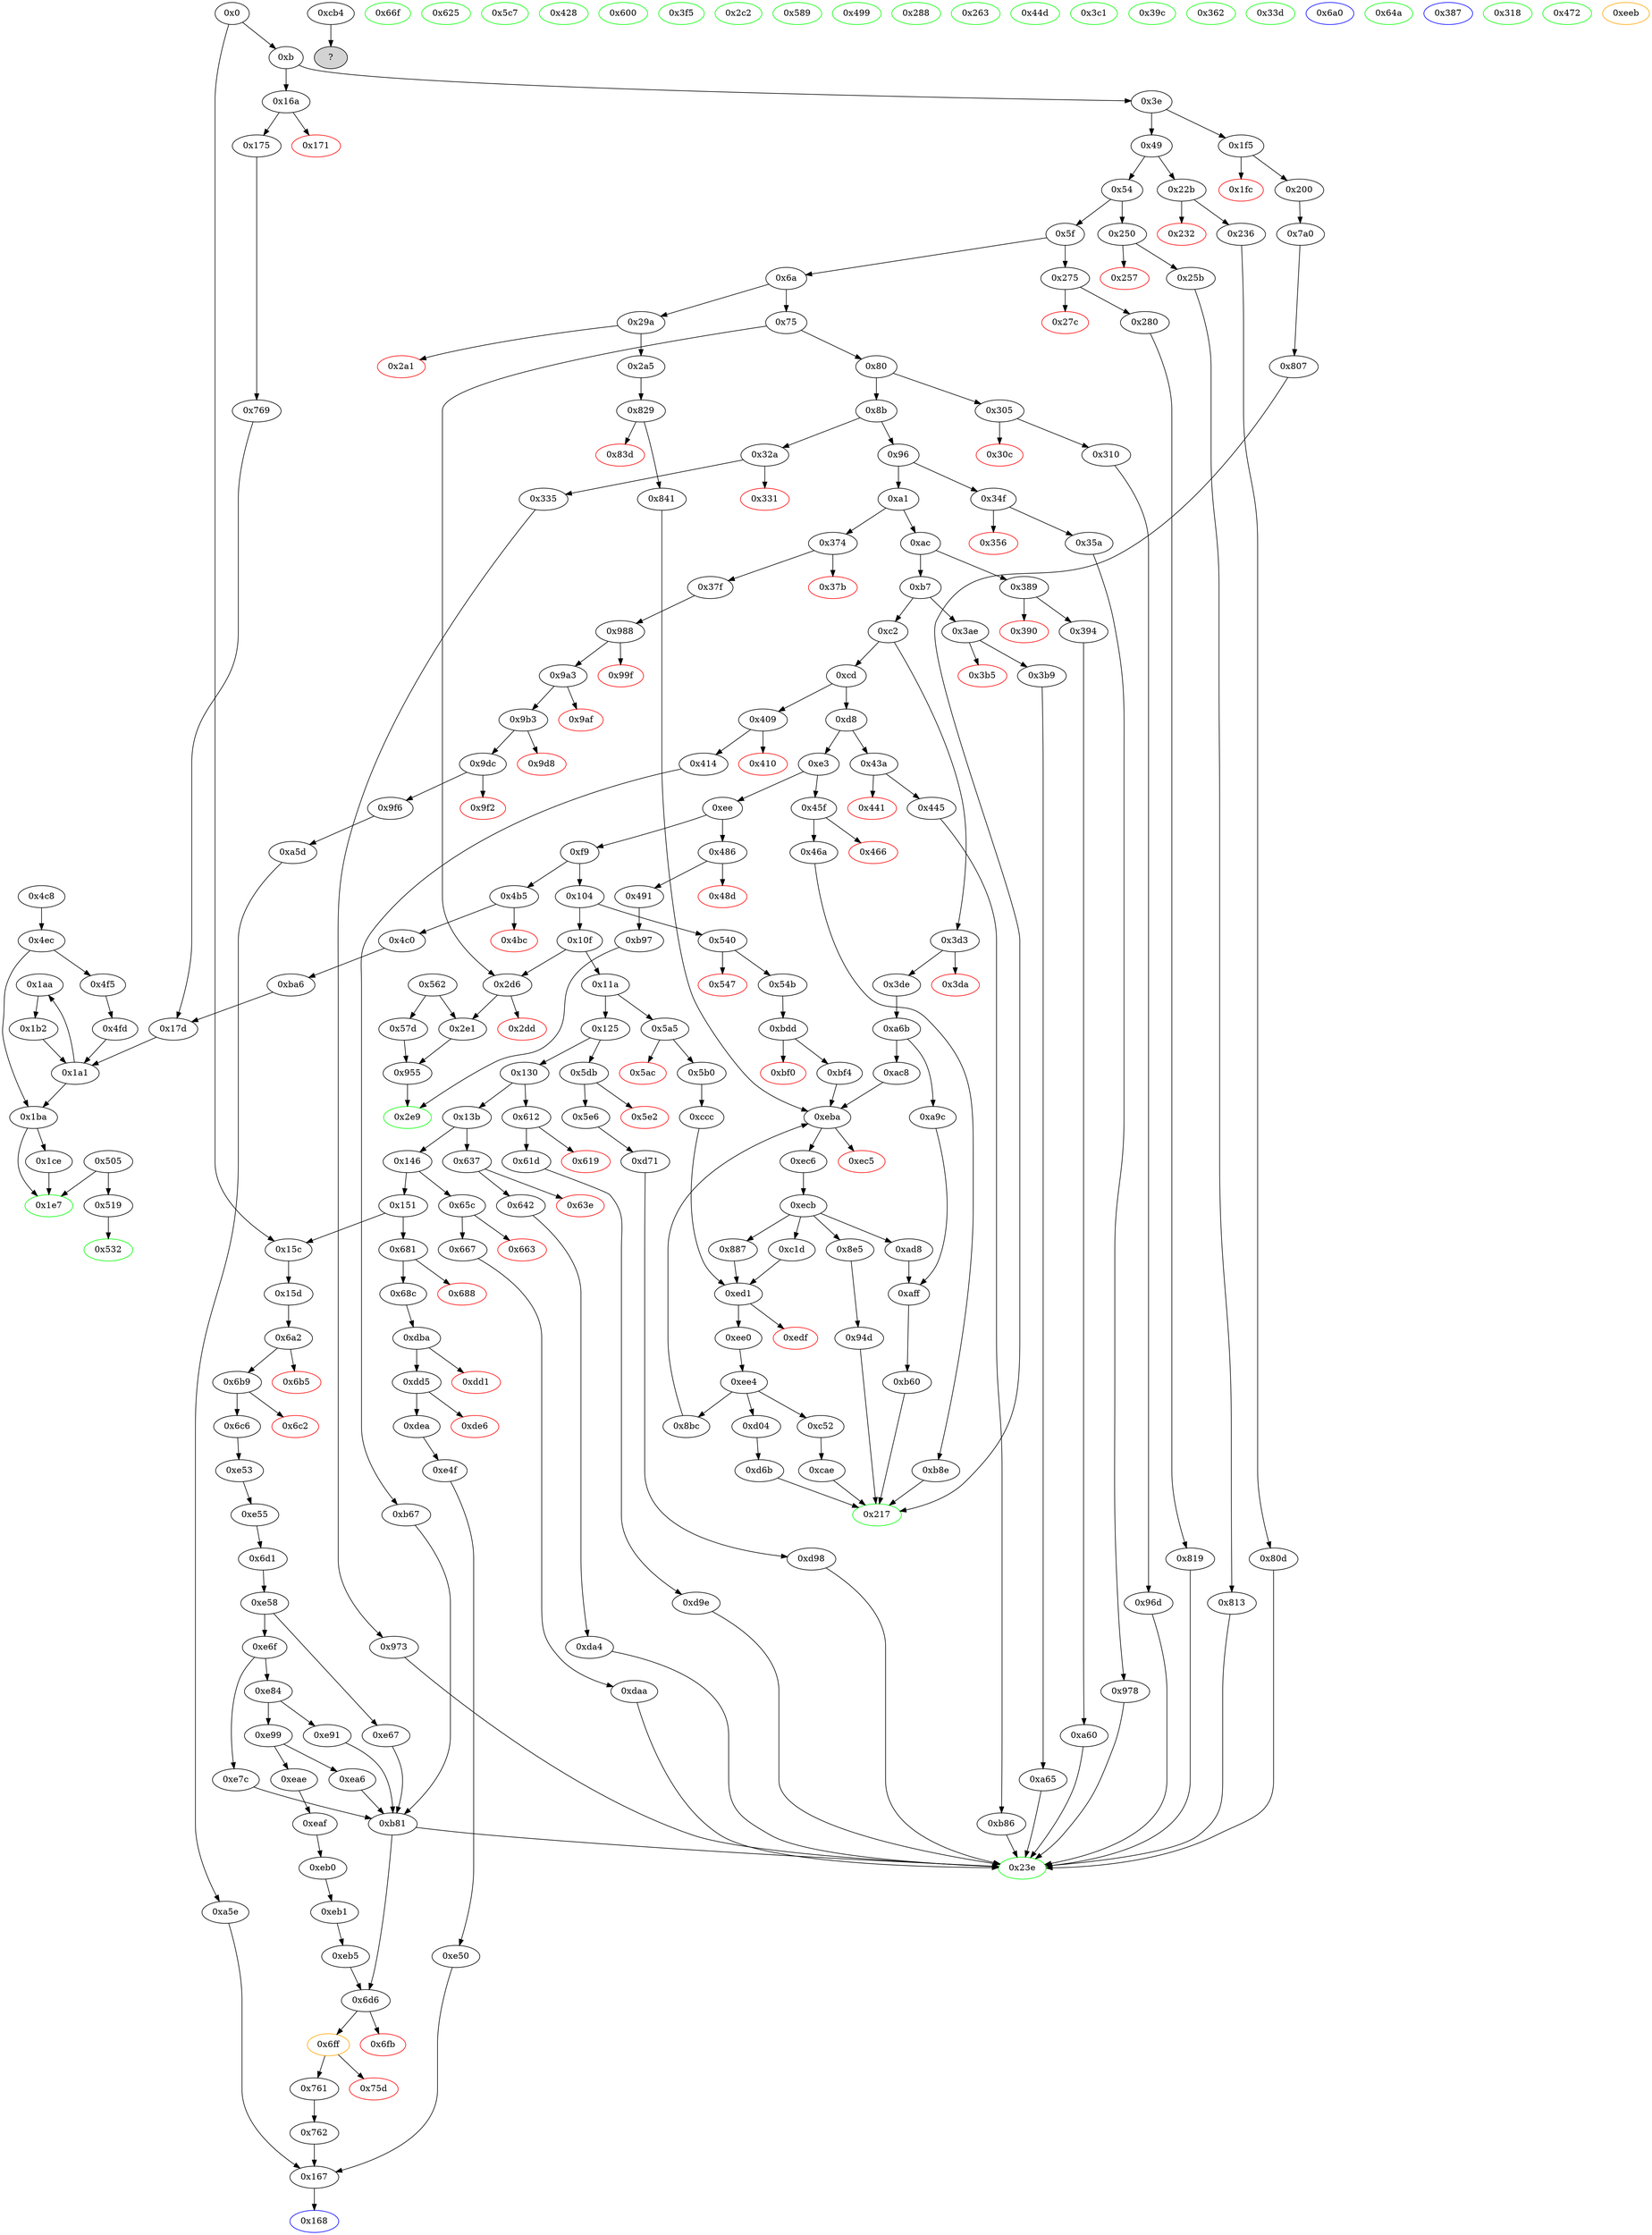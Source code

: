 strict digraph "" {
"0x1aa" [fillcolor=white, id="0x1aa", style=filled, tooltip="Block 0x1aa\n[0x1aa:0x1b1]\n---\nPredecessors: [0x1a1]\nSuccessors: [0x1b2]\n---\n0x1aa DUP1\n0x1ab DUP3\n0x1ac ADD\n0x1ad MLOAD\n0x1ae DUP2\n0x1af DUP5\n0x1b0 ADD\n0x1b1 MSTORE\n---\n0x1ac: V116 = ADD S1 S0\n0x1ad: V117 = M[V116]\n0x1b0: V118 = ADD S2 S0\n0x1b1: M[V118] = V117\n---\nEntry stack: [V10, 0x17d, S9, S8, S7, S6, S5, S4, S3, S2, S1, S0]\nStack pops: 3\nStack additions: [S2, S1, S0]\nExit stack: [V10, 0x17d, S9, S8, S7, S6, S5, S4, S3, S2, S1, S0]\n\nDef sites:\nV10: {0xb.0x32}\n0x17d: {0x4c0.0x4c1, 0x175.0x176}\nS9: {0x769.0x76d, 0xba6.0xbaa}\nS8: {0x4c8.0x4cb, 0x17d.0x180}\nS7: {0x4c8.0x4cb, 0x17d.0x180}\nS6: {0x4c8.0x4dd, 0x17d.0x192}\nS5: {0x4c8.0x4e5, 0x17d.0x19a}\nS4: {0x4c8.0x4e1, 0x17d.0x196}\nS3: {0x4c8.0x4e1, 0x17d.0x196}\nS2: {0x4c8.0x4dd, 0x17d.0x192}\nS1: {0x4c8.0x4e5, 0x17d.0x19a}\nS0: {0x1b2.0x1b5, 0x17d.0x19f, 0x4fd.0x500}\n"];
"0x9f2" [color=red, fillcolor=white, id="0x9f2", style=filled, tooltip="Block 0x9f2\n[0x9f2:0x9f5]\n---\nPredecessors: [0x9dc]\nSuccessors: []\n---\n0x9f2 PUSH1 0x0\n0x9f4 DUP1\n0x9f5 REVERT\n---\n0x9f2: V825 = 0x0\n0x9f5: REVERT 0x0 0x0\n---\nEntry stack: [V10, 0x167]\nStack pops: 0\nStack additions: []\nExit stack: [V10, 0x167]\n\nDef sites:\nV10: {0xb.0x32}\n0x167: {0x37f.0x380}\n"];
"0x217" [color=green, fillcolor=white, id="0x217", style=filled, tooltip="Block 0x217\n[0x217:0x22a]\n---\nPredecessors: [0x807, 0x94d, 0xb60, 0xb8e, 0xcae, 0xd6b]\nSuccessors: []\n---\n0x217 JUMPDEST\n0x218 PUSH1 0x40\n0x21a MLOAD\n0x21b SWAP1\n0x21c ISZERO\n0x21d ISZERO\n0x21e DUP2\n0x21f MSTORE\n0x220 PUSH1 0x20\n0x222 ADD\n0x223 PUSH1 0x40\n0x225 MLOAD\n0x226 DUP1\n0x227 SWAP2\n0x228 SUB\n0x229 SWAP1\n0x22a RETURN\n---\n0x217: JUMPDEST \n0x218: V158 = 0x40\n0x21a: V159 = M[0x40]\n0x21c: V160 = ISZERO S0\n0x21d: V161 = ISZERO V160\n0x21f: M[V159] = V161\n0x220: V162 = 0x20\n0x222: V163 = ADD 0x20 V159\n0x223: V164 = 0x40\n0x225: V165 = M[0x40]\n0x228: V166 = SUB V163 V165\n0x22a: RETURN V165 V166\n---\nEntry stack: [V10, S2, S1, S0]\nStack pops: 1\nStack additions: []\nExit stack: [V10, S2, S1]\n\nDef sites:\nV10: {0xb.0x32}\nS2: {0xb.0x32, 0x2a5.0x2a6}\nS1: {0xb.0x32, 0x46a.0x46b, 0x2a5.0x2b5}\nS0: {0x8e5_0xbf4.0x949, 0x8e5_0x8bc.0x949, 0x8e5_0x841.0x949, 0x8e5_0xac8.0x949, 0xaff_0xad8.0xb5c, 0x7a0.0x805, 0xc52_0xc1d.0xcac, 0xb8e.0xb94, 0xc52_0xccc.0xcac, 0xaff_0xa9c.0xb5c, 0xc52_0x887.0xcac, 0xd04.0xd69}\n"];
"0xaff" [fillcolor=white, id="0xaff", style=filled, tooltip="Block 0xaff\n[0xaff:0xb5f]\n---\nPredecessors: [0xa9c, 0xad8]\nSuccessors: [0xb60]\n---\n0xaff JUMPDEST\n0xb00 PUSH1 0x1\n0xb02 PUSH1 0xa0\n0xb04 PUSH1 0x2\n0xb06 EXP\n0xb07 SUB\n0xb08 CALLER\n0xb09 DUP2\n0xb0a AND\n0xb0b PUSH1 0x0\n0xb0d DUP2\n0xb0e DUP2\n0xb0f MSTORE\n0xb10 PUSH1 0x3\n0xb12 PUSH1 0x20\n0xb14 SWAP1\n0xb15 DUP2\n0xb16 MSTORE\n0xb17 PUSH1 0x40\n0xb19 DUP1\n0xb1a DUP4\n0xb1b SHA3\n0xb1c SWAP5\n0xb1d DUP10\n0xb1e AND\n0xb1f DUP1\n0xb20 DUP5\n0xb21 MSTORE\n0xb22 SWAP5\n0xb23 SWAP1\n0xb24 SWAP2\n0xb25 MSTORE\n0xb26 SWAP1\n0xb27 DUP2\n0xb28 SWAP1\n0xb29 SHA3\n0xb2a SLOAD\n0xb2b PUSH32 0x8c5be1e5ebec7d5bd14f71427d1e84f3dd0314c0f7b2291e5b200ac8c7c3b925\n0xb4c SWAP2\n0xb4d MLOAD\n0xb4e SWAP1\n0xb4f DUP2\n0xb50 MSTORE\n0xb51 PUSH1 0x20\n0xb53 ADD\n0xb54 PUSH1 0x40\n0xb56 MLOAD\n0xb57 DUP1\n0xb58 SWAP2\n0xb59 SUB\n0xb5a SWAP1\n0xb5b LOG3\n0xb5c PUSH1 0x1\n0xb5e SWAP2\n0xb5f POP\n---\n0xaff: JUMPDEST \n0xb00: V897 = 0x1\n0xb02: V898 = 0xa0\n0xb04: V899 = 0x2\n0xb06: V900 = EXP 0x2 0xa0\n0xb07: V901 = SUB 0x10000000000000000000000000000000000000000 0x1\n0xb08: V902 = CALLER\n0xb0a: V903 = AND 0xffffffffffffffffffffffffffffffffffffffff V902\n0xb0b: V904 = 0x0\n0xb0f: M[0x0] = V903\n0xb10: V905 = 0x3\n0xb12: V906 = 0x20\n0xb16: M[0x20] = 0x3\n0xb17: V907 = 0x40\n0xb1b: V908 = SHA3 0x0 0x40\n0xb1e: V909 = AND S3 0xffffffffffffffffffffffffffffffffffffffff\n0xb21: M[0x0] = V909\n0xb25: M[0x20] = V908\n0xb29: V910 = SHA3 0x0 0x40\n0xb2a: V911 = S[V910]\n0xb2b: V912 = 0x8c5be1e5ebec7d5bd14f71427d1e84f3dd0314c0f7b2291e5b200ac8c7c3b925\n0xb4d: V913 = M[0x40]\n0xb50: M[V913] = V911\n0xb51: V914 = 0x20\n0xb53: V915 = ADD 0x20 V913\n0xb54: V916 = 0x40\n0xb56: V917 = M[0x40]\n0xb59: V918 = SUB V915 V917\n0xb5b: LOG V917 V918 0x8c5be1e5ebec7d5bd14f71427d1e84f3dd0314c0f7b2291e5b200ac8c7c3b925 V903 V909\n0xb5c: V919 = 0x1\n---\nEntry stack: [V10, S5, S4, S3, S2, S1, S0]\nStack pops: 4\nStack additions: [S3, S2, 0x1, S0]\nExit stack: [V10, S5, S4, S3, S2, 0x1, S0]\n\nDef sites:\nV10: {0xb.0x32}\nS5: {0xb.0x32, 0x2a5.0x2a6}\nS4: {0xb.0x32, 0x2a5.0x2b5, 0x3de.0x3df}\nS3: {0x54b.0x54c, 0x2a5.0x2ba, 0x3de.0x3ed}\nS2: {0x54b.0x55a, 0x2a5.0x2bd, 0x3de.0x3f0}\nS1: {0x829.0x82a, 0xa6b.0xa77, 0x54b.0x55d}\nS0: {0x841.0x86b, 0xa6b.0xa93, 0xbdd.0xbde}\n"];
"0xcb4" [fillcolor=white, id="0xcb4", style=filled, tooltip="Block 0xcb4\n[0xcb4:0xccb]\n---\nPredecessors: []\nSuccessors: []\nHas unresolved jump.\n---\n0xcb4 JUMPDEST\n0xcb5 PUSH20 0x29ea5bb7da8f412d472808d2577d13f82507039d\n0xcca DUP2\n0xccb JUMP\n---\n0xcb4: JUMPDEST \n0xcb5: V1021 = 0x29ea5bb7da8f412d472808d2577d13f82507039d\n0xccb: JUMP S0\n---\nEntry stack: []\nStack pops: 1\nStack additions: [S0, 0x29ea5bb7da8f412d472808d2577d13f82507039d]\nExit stack: [S0, 0x29ea5bb7da8f412d472808d2577d13f82507039d]\n\nDef sites:\n"];
"0xde6" [color=red, fillcolor=white, id="0xde6", style=filled, tooltip="Block 0xde6\n[0xde6:0xde9]\n---\nPredecessors: [0xdd5]\nSuccessors: []\n---\n0xde6 PUSH1 0x0\n0xde8 DUP1\n0xde9 REVERT\n---\n0xde6: V1103 = 0x0\n0xde9: REVERT 0x0 0x0\n---\nEntry stack: [V10, 0x167, V607]\nStack pops: 0\nStack additions: []\nExit stack: [V10, 0x167, V607]\n\nDef sites:\nV10: {0xb.0x32}\n0x167: {0x68c.0x68d}\nV607: {0x68c.0x69b}\n"];
"0x22b" [fillcolor=white, id="0x22b", style=filled, tooltip="Block 0x22b\n[0x22b:0x231]\n---\nPredecessors: [0x49]\nSuccessors: [0x232, 0x236]\n---\n0x22b JUMPDEST\n0x22c CALLVALUE\n0x22d ISZERO\n0x22e PUSH2 0x236\n0x231 JUMPI\n---\n0x22b: JUMPDEST \n0x22c: V167 = CALLVALUE\n0x22d: V168 = ISZERO V167\n0x22e: V169 = 0x236\n0x231: JUMPI 0x236 V168\n---\nEntry stack: [V10]\nStack pops: 0\nStack additions: []\nExit stack: [V10]\n\nDef sites:\nV10: {0xb.0x32}\n"];
"0x642" [fillcolor=white, id="0x642", style=filled, tooltip="Block 0x642\n[0x642:0x649]\n---\nPredecessors: [0x637]\nSuccessors: [0xda4]\n---\n0x642 JUMPDEST\n0x643 PUSH2 0x23e\n0x646 PUSH2 0xda4\n0x649 JUMP\n---\n0x642: JUMPDEST \n0x643: V573 = 0x23e\n0x646: V574 = 0xda4\n0x649: JUMP 0xda4\n---\nEntry stack: [V10]\nStack pops: 0\nStack additions: [0x23e]\nExit stack: [V10, 0x23e]\n\nDef sites:\nV10: {0xb.0x32}\n"];
"0x5e2" [color=red, fillcolor=white, id="0x5e2", style=filled, tooltip="Block 0x5e2\n[0x5e2:0x5e5]\n---\nPredecessors: [0x5db]\nSuccessors: []\n---\n0x5e2 PUSH1 0x0\n0x5e4 DUP1\n0x5e5 REVERT\n---\n0x5e2: V535 = 0x0\n0x5e5: REVERT 0x0 0x0\n---\nEntry stack: [V10]\nStack pops: 0\nStack additions: []\nExit stack: [V10]\n\nDef sites:\nV10: {0xb.0x32}\n"];
"0x466" [color=red, fillcolor=white, id="0x466", style=filled, tooltip="Block 0x466\n[0x466:0x469]\n---\nPredecessors: [0x45f]\nSuccessors: []\n---\n0x466 PUSH1 0x0\n0x468 DUP1\n0x469 REVERT\n---\n0x466: V386 = 0x0\n0x469: REVERT 0x0 0x0\n---\nEntry stack: [V10]\nStack pops: 0\nStack additions: []\nExit stack: [V10]\n\nDef sites:\nV10: {0xb.0x32}\n"];
"0xdd5" [fillcolor=white, id="0xdd5", style=filled, tooltip="Block 0xdd5\n[0xdd5:0xde5]\n---\nPredecessors: [0xdba]\nSuccessors: [0xde6, 0xdea]\n---\n0xdd5 JUMPDEST\n0xdd6 PUSH1 0x1\n0xdd8 PUSH1 0xa0\n0xdda PUSH1 0x2\n0xddc EXP\n0xddd SUB\n0xdde DUP2\n0xddf AND\n0xde0 ISZERO\n0xde1 ISZERO\n0xde2 PUSH2 0xdea\n0xde5 JUMPI\n---\n0xdd5: JUMPDEST \n0xdd6: V1094 = 0x1\n0xdd8: V1095 = 0xa0\n0xdda: V1096 = 0x2\n0xddc: V1097 = EXP 0x2 0xa0\n0xddd: V1098 = SUB 0x10000000000000000000000000000000000000000 0x1\n0xddf: V1099 = AND V607 0xffffffffffffffffffffffffffffffffffffffff\n0xde0: V1100 = ISZERO V1099\n0xde1: V1101 = ISZERO V1100\n0xde2: V1102 = 0xdea\n0xde5: JUMPI 0xdea V1101\n---\nEntry stack: [V10, 0x167, V607]\nStack pops: 1\nStack additions: [S0]\nExit stack: [V10, 0x167, V607]\n\nDef sites:\nV10: {0xb.0x32}\n0x167: {0x68c.0x68d}\nV607: {0x68c.0x69b}\n"];
"0x66f" [color=green, fillcolor=white, id="0x66f", style=filled, tooltip="Block 0x66f\n[0x66f:0x680]\n---\nPredecessors: []\nSuccessors: []\n---\n0x66f JUMPDEST\n0x670 PUSH1 0x40\n0x672 MLOAD\n0x673 SWAP1\n0x674 DUP2\n0x675 MSTORE\n0x676 PUSH1 0x20\n0x678 ADD\n0x679 PUSH1 0x40\n0x67b MLOAD\n0x67c DUP1\n0x67d SWAP2\n0x67e SUB\n0x67f SWAP1\n0x680 RETURN\n---\n0x66f: JUMPDEST \n0x670: V588 = 0x40\n0x672: V589 = M[0x40]\n0x675: M[V589] = S0\n0x676: V590 = 0x20\n0x678: V591 = ADD 0x20 V589\n0x679: V592 = 0x40\n0x67b: V593 = M[0x40]\n0x67e: V594 = SUB V591 V593\n0x680: RETURN V593 V594\n---\nEntry stack: []\nStack pops: 1\nStack additions: []\nExit stack: []\n\nDef sites:\n"];
"0x769" [fillcolor=white, id="0x769", style=filled, tooltip="Block 0x769\n[0x769:0x79f]\n---\nPredecessors: [0x175]\nSuccessors: [0x17d]\n---\n0x769 JUMPDEST\n0x76a PUSH1 0x40\n0x76c DUP1\n0x76d MLOAD\n0x76e SWAP1\n0x76f DUP2\n0x770 ADD\n0x771 PUSH1 0x40\n0x773 MSTORE\n0x774 PUSH1 0xc\n0x776 DUP2\n0x777 MSTORE\n0x778 PUSH32 0x5472616e736665726575696d0000000000000000000000000000000000000000\n0x799 PUSH1 0x20\n0x79b DUP3\n0x79c ADD\n0x79d MSTORE\n0x79e DUP2\n0x79f JUMP\n---\n0x769: JUMPDEST \n0x76a: V662 = 0x40\n0x76d: V663 = M[0x40]\n0x770: V664 = ADD V663 0x40\n0x771: V665 = 0x40\n0x773: M[0x40] = V664\n0x774: V666 = 0xc\n0x777: M[V663] = 0xc\n0x778: V667 = 0x5472616e736665726575696d0000000000000000000000000000000000000000\n0x799: V668 = 0x20\n0x79c: V669 = ADD V663 0x20\n0x79d: M[V669] = 0x5472616e736665726575696d0000000000000000000000000000000000000000\n0x79f: JUMP 0x17d\n---\nEntry stack: [V10, 0x17d]\nStack pops: 1\nStack additions: [S0, V663]\nExit stack: [V10, 0x17d, V663]\n\nDef sites:\nV10: {0xb.0x32}\n0x17d: {0x175.0x176}\n"];
"0xe4f" [fillcolor=white, id="0xe4f", style=filled, tooltip="Block 0xe4f\n[0xe4f:0xe4f]\n---\nPredecessors: [0xdea]\nSuccessors: [0xe50]\n---\n0xe4f JUMPDEST\n---\n0xe4f: JUMPDEST \n---\nEntry stack: [V10, 0x167, V607]\nStack pops: 0\nStack additions: []\nExit stack: [V10, 0x167, V607]\n\nDef sites:\nV10: {0xb.0x32}\n0x167: {0x68c.0x68d}\nV607: {0x68c.0x69b}\n"];
"0xa65" [fillcolor=white, id="0xa65", style=filled, tooltip="Block 0xa65\n[0xa65:0xa6a]\n---\nPredecessors: [0x3b9]\nSuccessors: [0x23e]\n---\n0xa65 JUMPDEST\n0xa66 PUSH2 0x3e8\n0xa69 DUP2\n0xa6a JUMP\n---\n0xa65: JUMPDEST \n0xa66: V845 = 0x3e8\n0xa6a: JUMP 0x23e\n---\nEntry stack: [V10, 0x23e]\nStack pops: 1\nStack additions: [S0, 0x3e8]\nExit stack: [V10, 0x23e, 0x3e8]\n\nDef sites:\nV10: {0xb.0x32}\n0x23e: {0x3b9.0x3ba}\n"];
"0x10f" [fillcolor=white, id="0x10f", style=filled, tooltip="Block 0x10f\n[0x10f:0x119]\n---\nPredecessors: [0x104]\nSuccessors: [0x11a, 0x2d6]\n---\n0x10f DUP1\n0x110 PUSH4 0xc516358f\n0x115 EQ\n0x116 PUSH2 0x2d6\n0x119 JUMPI\n---\n0x110: V71 = 0xc516358f\n0x115: V72 = EQ 0xc516358f V10\n0x116: V73 = 0x2d6\n0x119: JUMPI 0x2d6 V72\n---\nEntry stack: [V10]\nStack pops: 1\nStack additions: [S0]\nExit stack: [V10]\n\nDef sites:\nV10: {0xb.0x32}\n"];
"0x9a3" [fillcolor=white, id="0x9a3", style=filled, tooltip="Block 0x9a3\n[0x9a3:0x9ae]\n---\nPredecessors: [0x988]\nSuccessors: [0x9af, 0x9b3]\n---\n0x9a3 JUMPDEST\n0x9a4 PUSH1 0x5\n0x9a6 SLOAD\n0x9a7 PUSH1 0xff\n0x9a9 AND\n0x9aa ISZERO\n0x9ab PUSH2 0x9b3\n0x9ae JUMPI\n---\n0x9a3: JUMPDEST \n0x9a4: V802 = 0x5\n0x9a6: V803 = S[0x5]\n0x9a7: V804 = 0xff\n0x9a9: V805 = AND 0xff V803\n0x9aa: V806 = ISZERO V805\n0x9ab: V807 = 0x9b3\n0x9ae: JUMPI 0x9b3 V806\n---\nEntry stack: [V10, 0x167]\nStack pops: 0\nStack additions: []\nExit stack: [V10, 0x167]\n\nDef sites:\nV10: {0xb.0x32}\n0x167: {0x37f.0x380}\n"];
"0x83d" [color=red, fillcolor=white, id="0x83d", style=filled, tooltip="Block 0x83d\n[0x83d:0x840]\n---\nPredecessors: [0x829]\nSuccessors: []\n---\n0x83d PUSH1 0x0\n0x83f DUP1\n0x840 REVERT\n---\n0x83d: V706 = 0x0\n0x840: REVERT 0x0 0x0\n---\nEntry stack: [V10, 0x217, V218, V221, V223, 0x0, 0x0]\nStack pops: 0\nStack additions: []\nExit stack: [V10, 0x217, V218, V221, V223, 0x0, 0x0]\n\nDef sites:\nV10: {0xb.0x32}\n0x217: {0x2a5.0x2a6}\nV218: {0x2a5.0x2b5}\nV221: {0x2a5.0x2ba}\nV223: {0x2a5.0x2bd}\n0x0: {0x829.0x82a}\n0x0: {0x829.0x82a}\n"];
"0xeb1" [fillcolor=white, id="0xeb1", style=filled, tooltip="Block 0xeb1\n[0xeb1:0xeb4]\n---\nPredecessors: [0xeb0]\nSuccessors: [0xeb5]\n---\n0xeb1 JUMPDEST\n0xeb2 POP\n0xeb3 PUSH1 0xc8\n---\n0xeb1: JUMPDEST \n0xeb3: V1157 = 0xc8\n---\nEntry stack: [V10, 0x167, V93, V94, 0x0, 0x0, 0x0, 0x6d6, V1131, 0x0]\nStack pops: 1\nStack additions: [0xc8]\nExit stack: [V10, 0x167, V93, V94, 0x0, 0x0, 0x0, 0x6d6, V1131, 0xc8]\n\nDef sites:\nV10: {0xb.0x32}\n0x167: {0x15d.0x15e}\nV93: {0x15d.0x161}\nV94: {0x15d.0x162}\n0x0: {0x6a2.0x6a6}\n0x0: {0x6a2.0x6a6}\n0x0: {0x6a2.0x6a6}\n0x6d6: {0x6c6.0x6c7}\nV1131: {0xe53.0xe54}\n0x0: {0xe58.0xe59}\n"];
"0x23e" [color=green, fillcolor=white, id="0x23e", style=filled, tooltip="Block 0x23e\n[0x23e:0x24f]\n---\nPredecessors: [0x80d, 0x813, 0x819, 0x96d, 0x973, 0x978, 0xa60, 0xa65, 0xb81, 0xb86, 0xd98, 0xd9e, 0xda4, 0xdaa]\nSuccessors: []\n---\n0x23e JUMPDEST\n0x23f PUSH1 0x40\n0x241 MLOAD\n0x242 SWAP1\n0x243 DUP2\n0x244 MSTORE\n0x245 PUSH1 0x20\n0x247 ADD\n0x248 PUSH1 0x40\n0x24a MLOAD\n0x24b DUP1\n0x24c SWAP2\n0x24d SUB\n0x24e SWAP1\n0x24f RETURN\n---\n0x23e: JUMPDEST \n0x23f: V173 = 0x40\n0x241: V174 = M[0x40]\n0x244: M[V174] = S0\n0x245: V175 = 0x20\n0x247: V176 = ADD 0x20 V174\n0x248: V177 = 0x40\n0x24a: V178 = M[0x40]\n0x24d: V179 = SUB V176 V178\n0x24f: RETURN V178 V179\n---\nEntry stack: [V10, 0x167, V93, V94, 0x0, S2, S1, S0]\nStack pops: 1\nStack additions: []\nExit stack: [V10, 0x167, V93, V94, 0x0, S2, S1]\n\nDef sites:\nV10: {0xb.0x32}\n0x167: {0x15d.0x15e}\nV93: {0x15d.0x161}\nV94: {0x15d.0x162}\n0x0: {0x6a2.0x6a6}\nS2: {0xb.0x32, 0x6a2.0x6a6}\nS1: {0x3b9.0x3ba, 0x25b.0x25c, 0x35a.0x35b, 0x61d.0x61e, 0x6a2.0x6a6, 0x310.0x311, 0x335.0x336, 0x394.0x395, 0x236.0x237, 0xb.0x32, 0x280.0x281, 0x642.0x643, 0x445.0x446, 0x667.0x668}\nS0: {0x819.0x81a, 0xd9e.0xd9f, 0xe91.0xe92, 0x813.0x814, 0x80d.0x810, 0xb86.0xb87, 0x978.0x979, 0xe7c.0xe7d, 0xd71.0xd97, 0x973.0x974, 0xdaa.0xdab, 0x96d.0x96e, 0xe67.0xe68, 0xa60.0xa61, 0xa65.0xa66, 0xda4.0xda7, 0xb67.0xb80, 0xea6.0xea7}\n"];
"0x2a5" [fillcolor=white, id="0x2a5", style=filled, tooltip="Block 0x2a5\n[0x2a5:0x2c1]\n---\nPredecessors: [0x29a]\nSuccessors: [0x829]\n---\n0x2a5 JUMPDEST\n0x2a6 PUSH2 0x217\n0x2a9 PUSH1 0x1\n0x2ab PUSH1 0xa0\n0x2ad PUSH1 0x2\n0x2af EXP\n0x2b0 SUB\n0x2b1 PUSH1 0x4\n0x2b3 CALLDATALOAD\n0x2b4 DUP2\n0x2b5 AND\n0x2b6 SWAP1\n0x2b7 PUSH1 0x24\n0x2b9 CALLDATALOAD\n0x2ba AND\n0x2bb PUSH1 0x44\n0x2bd CALLDATALOAD\n0x2be PUSH2 0x829\n0x2c1 JUMP\n---\n0x2a5: JUMPDEST \n0x2a6: V210 = 0x217\n0x2a9: V211 = 0x1\n0x2ab: V212 = 0xa0\n0x2ad: V213 = 0x2\n0x2af: V214 = EXP 0x2 0xa0\n0x2b0: V215 = SUB 0x10000000000000000000000000000000000000000 0x1\n0x2b1: V216 = 0x4\n0x2b3: V217 = CALLDATALOAD 0x4\n0x2b5: V218 = AND 0xffffffffffffffffffffffffffffffffffffffff V217\n0x2b7: V219 = 0x24\n0x2b9: V220 = CALLDATALOAD 0x24\n0x2ba: V221 = AND V220 0xffffffffffffffffffffffffffffffffffffffff\n0x2bb: V222 = 0x44\n0x2bd: V223 = CALLDATALOAD 0x44\n0x2be: V224 = 0x829\n0x2c1: JUMP 0x829\n---\nEntry stack: [V10]\nStack pops: 0\nStack additions: [0x217, V218, V221, V223]\nExit stack: [V10, 0x217, V218, V221, V223]\n\nDef sites:\nV10: {0xb.0x32}\n"];
"0xb60" [fillcolor=white, id="0xb60", style=filled, tooltip="Block 0xb60\n[0xb60:0xb66]\n---\nPredecessors: [0xaff]\nSuccessors: [0x217]\n---\n0xb60 JUMPDEST\n0xb61 POP\n0xb62 SWAP3\n0xb63 SWAP2\n0xb64 POP\n0xb65 POP\n0xb66 JUMP\n---\n0xb60: JUMPDEST \n0xb66: JUMP S4\n---\nEntry stack: [V10, S5, S4, S3, S2, 0x1, S0]\nStack pops: 5\nStack additions: [S1]\nExit stack: [V10, S5, 0x1]\n\nDef sites:\nV10: {0xb.0x32}\nS5: {0xb.0x32, 0x2a5.0x2a6}\nS4: {0xb.0x32, 0x2a5.0x2b5, 0x3de.0x3df}\nS3: {0x54b.0x54c, 0x2a5.0x2ba, 0x3de.0x3ed}\nS2: {0x54b.0x55a, 0x2a5.0x2bd, 0x3de.0x3f0}\n0x1: {0xaff.0xb5c}\nS0: {0x841.0x86b, 0xa6b.0xa93, 0xbdd.0xbde}\n"];
"0xcae" [fillcolor=white, id="0xcae", style=filled, tooltip="Block 0xcae\n[0xcae:0xcb3]\n---\nPredecessors: [0xc52]\nSuccessors: [0x217]\n---\n0xcae JUMPDEST\n0xcaf SWAP3\n0xcb0 SWAP2\n0xcb1 POP\n0xcb2 POP\n0xcb3 JUMP\n---\n0xcae: JUMPDEST \n0xcb3: JUMP S3\n---\nEntry stack: [V10, 0x217, S4, S3, S2, S1, 0x1]\nStack pops: 4\nStack additions: [S0]\nExit stack: [V10, 0x217, S4, 0x1]\n\nDef sites:\nV10: {0xb.0x32}\n0x217: {0x2a5.0x2a6}\nS4: {0xb.0x32, 0x2a5.0x2b5}\nS3: {0x5b0.0x5b1, 0x54b.0x54c, 0x2a5.0x2ba}\nS2: {0x5b0.0x5bf, 0x54b.0x55a, 0x2a5.0x2bd}\nS1: {0x829.0x82a, 0x5b0.0x5c2, 0x54b.0x55d}\n0x1: {0xc52.0xcac}\n"];
"0x310" [fillcolor=white, id="0x310", style=filled, tooltip="Block 0x310\n[0x310:0x317]\n---\nPredecessors: [0x305]\nSuccessors: [0x96d]\n---\n0x310 JUMPDEST\n0x311 PUSH2 0x23e\n0x314 PUSH2 0x96d\n0x317 JUMP\n---\n0x310: JUMPDEST \n0x311: V257 = 0x23e\n0x314: V258 = 0x96d\n0x317: JUMP 0x96d\n---\nEntry stack: [V10]\nStack pops: 0\nStack additions: [0x23e]\nExit stack: [V10, 0x23e]\n\nDef sites:\nV10: {0xb.0x32}\n"];
"0x146" [fillcolor=white, id="0x146", style=filled, tooltip="Block 0x146\n[0x146:0x150]\n---\nPredecessors: [0x13b]\nSuccessors: [0x151, 0x65c]\n---\n0x146 DUP1\n0x147 PUSH4 0xea98fcf9\n0x14c EQ\n0x14d PUSH2 0x65c\n0x150 JUMPI\n---\n0x147: V86 = 0xea98fcf9\n0x14c: V87 = EQ 0xea98fcf9 V10\n0x14d: V88 = 0x65c\n0x150: JUMPI 0x65c V87\n---\nEntry stack: [V10]\nStack pops: 1\nStack additions: [S0]\nExit stack: [V10]\n\nDef sites:\nV10: {0xb.0x32}\n"];
"0x625" [color=green, fillcolor=white, id="0x625", style=filled, tooltip="Block 0x625\n[0x625:0x636]\n---\nPredecessors: []\nSuccessors: []\n---\n0x625 JUMPDEST\n0x626 PUSH1 0x40\n0x628 MLOAD\n0x629 SWAP1\n0x62a DUP2\n0x62b MSTORE\n0x62c PUSH1 0x20\n0x62e ADD\n0x62f PUSH1 0x40\n0x631 MLOAD\n0x632 DUP1\n0x633 SWAP2\n0x634 SUB\n0x635 SWAP1\n0x636 RETURN\n---\n0x625: JUMPDEST \n0x626: V562 = 0x40\n0x628: V563 = M[0x40]\n0x62b: M[V563] = S0\n0x62c: V564 = 0x20\n0x62e: V565 = ADD 0x20 V563\n0x62f: V566 = 0x40\n0x631: V567 = M[0x40]\n0x634: V568 = SUB V565 V567\n0x636: RETURN V567 V568\n---\nEntry stack: []\nStack pops: 1\nStack additions: []\nExit stack: []\n\nDef sites:\n"];
"0x1f5" [fillcolor=white, id="0x1f5", style=filled, tooltip="Block 0x1f5\n[0x1f5:0x1fb]\n---\nPredecessors: [0x3e]\nSuccessors: [0x1fc, 0x200]\n---\n0x1f5 JUMPDEST\n0x1f6 CALLVALUE\n0x1f7 ISZERO\n0x1f8 PUSH2 0x200\n0x1fb JUMPI\n---\n0x1f5: JUMPDEST \n0x1f6: V142 = CALLVALUE\n0x1f7: V143 = ISZERO V142\n0x1f8: V144 = 0x200\n0x1fb: JUMPI 0x200 V143\n---\nEntry stack: [V10]\nStack pops: 0\nStack additions: []\nExit stack: [V10]\n\nDef sites:\nV10: {0xb.0x32}\n"];
"0x5c7" [color=green, fillcolor=white, id="0x5c7", style=filled, tooltip="Block 0x5c7\n[0x5c7:0x5da]\n---\nPredecessors: []\nSuccessors: []\n---\n0x5c7 JUMPDEST\n0x5c8 PUSH1 0x40\n0x5ca MLOAD\n0x5cb SWAP1\n0x5cc ISZERO\n0x5cd ISZERO\n0x5ce DUP2\n0x5cf MSTORE\n0x5d0 PUSH1 0x20\n0x5d2 ADD\n0x5d3 PUSH1 0x40\n0x5d5 MLOAD\n0x5d6 DUP1\n0x5d7 SWAP2\n0x5d8 SUB\n0x5d9 SWAP1\n0x5da RETURN\n---\n0x5c7: JUMPDEST \n0x5c8: V523 = 0x40\n0x5ca: V524 = M[0x40]\n0x5cc: V525 = ISZERO S0\n0x5cd: V526 = ISZERO V525\n0x5cf: M[V524] = V526\n0x5d0: V527 = 0x20\n0x5d2: V528 = ADD 0x20 V524\n0x5d3: V529 = 0x40\n0x5d5: V530 = M[0x40]\n0x5d8: V531 = SUB V528 V530\n0x5da: RETURN V530 V531\n---\nEntry stack: []\nStack pops: 1\nStack additions: []\nExit stack: []\n\nDef sites:\n"];
"0x428" [color=green, fillcolor=white, id="0x428", style=filled, tooltip="Block 0x428\n[0x428:0x439]\n---\nPredecessors: []\nSuccessors: []\n---\n0x428 JUMPDEST\n0x429 PUSH1 0x40\n0x42b MLOAD\n0x42c SWAP1\n0x42d DUP2\n0x42e MSTORE\n0x42f PUSH1 0x20\n0x431 ADD\n0x432 PUSH1 0x40\n0x434 MLOAD\n0x435 DUP1\n0x436 SWAP2\n0x437 SUB\n0x438 SWAP1\n0x439 RETURN\n---\n0x428: JUMPDEST \n0x429: V363 = 0x40\n0x42b: V364 = M[0x40]\n0x42e: M[V364] = S0\n0x42f: V365 = 0x20\n0x431: V366 = ADD 0x20 V364\n0x432: V367 = 0x40\n0x434: V368 = M[0x40]\n0x437: V369 = SUB V366 V368\n0x439: RETURN V368 V369\n---\nEntry stack: []\nStack pops: 1\nStack additions: []\nExit stack: []\n\nDef sites:\n"];
"0x5ac" [color=red, fillcolor=white, id="0x5ac", style=filled, tooltip="Block 0x5ac\n[0x5ac:0x5af]\n---\nPredecessors: [0x5a5]\nSuccessors: []\n---\n0x5ac PUSH1 0x0\n0x5ae DUP1\n0x5af REVERT\n---\n0x5ac: V510 = 0x0\n0x5af: REVERT 0x0 0x0\n---\nEntry stack: [V10]\nStack pops: 0\nStack additions: []\nExit stack: [V10]\n\nDef sites:\nV10: {0xb.0x32}\n"];
"0x600" [color=green, fillcolor=white, id="0x600", style=filled, tooltip="Block 0x600\n[0x600:0x611]\n---\nPredecessors: []\nSuccessors: []\n---\n0x600 JUMPDEST\n0x601 PUSH1 0x40\n0x603 MLOAD\n0x604 SWAP1\n0x605 DUP2\n0x606 MSTORE\n0x607 PUSH1 0x20\n0x609 ADD\n0x60a PUSH1 0x40\n0x60c MLOAD\n0x60d DUP1\n0x60e SWAP2\n0x60f SUB\n0x610 SWAP1\n0x611 RETURN\n---\n0x600: JUMPDEST \n0x601: V549 = 0x40\n0x603: V550 = M[0x40]\n0x606: M[V550] = S0\n0x607: V551 = 0x20\n0x609: V552 = ADD 0x20 V550\n0x60a: V553 = 0x40\n0x60c: V554 = M[0x40]\n0x60f: V555 = SUB V552 V554\n0x611: RETURN V554 V555\n---\nEntry stack: []\nStack pops: 1\nStack additions: []\nExit stack: []\n\nDef sites:\n"];
"0xa1" [fillcolor=white, id="0xa1", style=filled, tooltip="Block 0xa1\n[0xa1:0xab]\n---\nPredecessors: [0x96]\nSuccessors: [0xac, 0x374]\n---\n0xa1 DUP1\n0xa2 PUSH4 0x4bb278f3\n0xa7 EQ\n0xa8 PUSH2 0x374\n0xab JUMPI\n---\n0xa2: V41 = 0x4bb278f3\n0xa7: V42 = EQ 0x4bb278f3 V10\n0xa8: V43 = 0x374\n0xab: JUMPI 0x374 V42\n---\nEntry stack: [V10]\nStack pops: 1\nStack additions: [S0]\nExit stack: [V10]\n\nDef sites:\nV10: {0xb.0x32}\n"];
"0x3f5" [color=green, fillcolor=white, id="0x3f5", style=filled, tooltip="Block 0x3f5\n[0x3f5:0x408]\n---\nPredecessors: []\nSuccessors: []\n---\n0x3f5 JUMPDEST\n0x3f6 PUSH1 0x40\n0x3f8 MLOAD\n0x3f9 SWAP1\n0x3fa ISZERO\n0x3fb ISZERO\n0x3fc DUP2\n0x3fd MSTORE\n0x3fe PUSH1 0x20\n0x400 ADD\n0x401 PUSH1 0x40\n0x403 MLOAD\n0x404 DUP1\n0x405 SWAP2\n0x406 SUB\n0x407 SWAP1\n0x408 RETURN\n---\n0x3f5: JUMPDEST \n0x3f6: V340 = 0x40\n0x3f8: V341 = M[0x40]\n0x3fa: V342 = ISZERO S0\n0x3fb: V343 = ISZERO V342\n0x3fd: M[V341] = V343\n0x3fe: V344 = 0x20\n0x400: V345 = ADD 0x20 V341\n0x401: V346 = 0x40\n0x403: V347 = M[0x40]\n0x406: V348 = SUB V345 V347\n0x408: RETURN V347 V348\n---\nEntry stack: []\nStack pops: 1\nStack additions: []\nExit stack: []\n\nDef sites:\n"];
"0xee4" [fillcolor=white, id="0xee4", style=filled, tooltip="Block 0xee4\n[0xee4:0xeea]\n---\nPredecessors: [0xee0]\nSuccessors: [0x8bc, 0xc52, 0xd04]\n---\n0xee4 JUMPDEST\n0xee5 POP\n0xee6 SWAP3\n0xee7 SWAP2\n0xee8 POP\n0xee9 POP\n0xeea JUMP\n---\n0xee4: JUMPDEST \n0xeea: JUMP {0x8bc, 0xc52, 0xd04}\n---\nEntry stack: [V10, 0x217, S9, S8, S7, S6, S5, {0x8bc, 0xc52, 0xd04}, S3, S2, S1, S0]\nStack pops: 5\nStack additions: [S1]\nExit stack: [V10, 0x217, S9, S8, S7, S6, S5, S1]\n\nDef sites:\nV10: {0xb.0x32}\n0x217: {0x2a5.0x2a6}\nS9: {0xb.0x32, 0x2a5.0x2b5}\nS8: {0x5b0.0x5b1, 0x54b.0x54c, 0x2a5.0x2ba}\nS7: {0x5b0.0x5bf, 0x54b.0x55a, 0x2a5.0x2bd}\nS6: {0x829.0x82a, 0x5b0.0x5c2, 0x54b.0x55d}\nS5: {0x841.0x86b, 0xbdd.0xbde, 0xccc.0xcd8}\n{0x8bc, 0xc52, 0xd04}: {0xc1d.0xc43, 0xccc.0xcf5, 0x887.0x8ad}\nS3: {0xc1d.0xc42, 0xccc.0xcf4, 0x887.0x8ac}\nS2: {0x5b0.0x5c2, 0x54b.0x55d, 0x2a5.0x2bd}\nS1: {0xed1_0x887.0xed6, 0xed1_0xccc.0xed6, 0xed1_0xc1d.0xed6}\nS0: {0xed1_0x887.0xed6, 0xed1_0xccc.0xed6, 0xed1_0xc1d.0xed6}\n"];
"0x2c2" [color=green, fillcolor=white, id="0x2c2", style=filled, tooltip="Block 0x2c2\n[0x2c2:0x2d5]\n---\nPredecessors: []\nSuccessors: []\n---\n0x2c2 JUMPDEST\n0x2c3 PUSH1 0x40\n0x2c5 MLOAD\n0x2c6 SWAP1\n0x2c7 ISZERO\n0x2c8 ISZERO\n0x2c9 DUP2\n0x2ca MSTORE\n0x2cb PUSH1 0x20\n0x2cd ADD\n0x2ce PUSH1 0x40\n0x2d0 MLOAD\n0x2d1 DUP1\n0x2d2 SWAP2\n0x2d3 SUB\n0x2d4 SWAP1\n0x2d5 RETURN\n---\n0x2c2: JUMPDEST \n0x2c3: V225 = 0x40\n0x2c5: V226 = M[0x40]\n0x2c7: V227 = ISZERO S0\n0x2c8: V228 = ISZERO V227\n0x2ca: M[V226] = V228\n0x2cb: V229 = 0x20\n0x2cd: V230 = ADD 0x20 V226\n0x2ce: V231 = 0x40\n0x2d0: V232 = M[0x40]\n0x2d3: V233 = SUB V230 V232\n0x2d5: RETURN V232 V233\n---\nEntry stack: []\nStack pops: 1\nStack additions: []\nExit stack: []\n\nDef sites:\n"];
"0x819" [fillcolor=white, id="0x819", style=filled, tooltip="Block 0x819\n[0x819:0x828]\n---\nPredecessors: [0x280]\nSuccessors: [0x23e]\n---\n0x819 JUMPDEST\n0x81a PUSH12 0x33b2e3c9fd0803ce8000000\n0x827 DUP2\n0x828 JUMP\n---\n0x819: JUMPDEST \n0x81a: V695 = 0x33b2e3c9fd0803ce8000000\n0x828: JUMP 0x23e\n---\nEntry stack: [V10, 0x23e]\nStack pops: 1\nStack additions: [S0, 0x33b2e3c9fd0803ce8000000]\nExit stack: [V10, 0x23e, 0x33b2e3c9fd0803ce8000000]\n\nDef sites:\nV10: {0xb.0x32}\n0x23e: {0x280.0x281}\n"];
"0x6c2" [color=red, fillcolor=white, id="0x6c2", style=filled, tooltip="Block 0x6c2\n[0x6c2:0x6c5]\n---\nPredecessors: [0x6b9]\nSuccessors: []\n---\n0x6c2 PUSH1 0x0\n0x6c4 DUP1\n0x6c5 REVERT\n---\n0x6c2: V620 = 0x0\n0x6c5: REVERT 0x0 0x0\n---\nEntry stack: [V10, 0x167, V93, V94, 0x0, 0x0, 0x0]\nStack pops: 0\nStack additions: []\nExit stack: [V10, 0x167, V93, V94, 0x0, 0x0, 0x0]\n\nDef sites:\nV10: {0xb.0x32}\n0x167: {0x15d.0x15e}\nV93: {0x15d.0x161}\nV94: {0x15d.0x162}\n0x0: {0x6a2.0x6a6}\n0x0: {0x6a2.0x6a6}\n0x0: {0x6a2.0x6a6}\n"];
"0x25b" [fillcolor=white, id="0x25b", style=filled, tooltip="Block 0x25b\n[0x25b:0x262]\n---\nPredecessors: [0x250]\nSuccessors: [0x813]\n---\n0x25b JUMPDEST\n0x25c PUSH2 0x23e\n0x25f PUSH2 0x813\n0x262 JUMP\n---\n0x25b: JUMPDEST \n0x25c: V184 = 0x23e\n0x25f: V185 = 0x813\n0x262: JUMP 0x813\n---\nEntry stack: [V10]\nStack pops: 0\nStack additions: [0x23e]\nExit stack: [V10, 0x23e]\n\nDef sites:\nV10: {0xb.0x32}\n"];
"0x6b5" [color=red, fillcolor=white, id="0x6b5", style=filled, tooltip="Block 0x6b5\n[0x6b5:0x6b8]\n---\nPredecessors: [0x6a2]\nSuccessors: []\n---\n0x6b5 PUSH1 0x0\n0x6b7 DUP1\n0x6b8 REVERT\n---\n0x6b5: V616 = 0x0\n0x6b8: REVERT 0x0 0x0\n---\nEntry stack: [V10, 0x167, V93, V94, 0x0, 0x0, 0x0]\nStack pops: 0\nStack additions: []\nExit stack: [V10, 0x167, V93, V94, 0x0, 0x0, 0x0]\n\nDef sites:\nV10: {0xb.0x32}\n0x167: {0x15d.0x15e}\nV93: {0x15d.0x161}\nV94: {0x15d.0x162}\n0x0: {0x6a2.0x6a6}\n0x0: {0x6a2.0x6a6}\n0x0: {0x6a2.0x6a6}\n"];
"0x414" [fillcolor=white, id="0x414", style=filled, tooltip="Block 0x414\n[0x414:0x427]\n---\nPredecessors: [0x409]\nSuccessors: [0xb67]\n---\n0x414 JUMPDEST\n0x415 PUSH2 0x23e\n0x418 PUSH1 0x1\n0x41a PUSH1 0xa0\n0x41c PUSH1 0x2\n0x41e EXP\n0x41f SUB\n0x420 PUSH1 0x4\n0x422 CALLDATALOAD\n0x423 AND\n0x424 PUSH2 0xb67\n0x427 JUMP\n---\n0x414: JUMPDEST \n0x415: V353 = 0x23e\n0x418: V354 = 0x1\n0x41a: V355 = 0xa0\n0x41c: V356 = 0x2\n0x41e: V357 = EXP 0x2 0xa0\n0x41f: V358 = SUB 0x10000000000000000000000000000000000000000 0x1\n0x420: V359 = 0x4\n0x422: V360 = CALLDATALOAD 0x4\n0x423: V361 = AND V360 0xffffffffffffffffffffffffffffffffffffffff\n0x424: V362 = 0xb67\n0x427: JUMP 0xb67\n---\nEntry stack: [V10]\nStack pops: 0\nStack additions: [0x23e, V361]\nExit stack: [V10, 0x23e, V361]\n\nDef sites:\nV10: {0xb.0x32}\n"];
"0xb8e" [fillcolor=white, id="0xb8e", style=filled, tooltip="Block 0xb8e\n[0xb8e:0xb96]\n---\nPredecessors: [0x46a]\nSuccessors: [0x217]\n---\n0xb8e JUMPDEST\n0xb8f PUSH1 0x5\n0xb91 SLOAD\n0xb92 PUSH1 0xff\n0xb94 AND\n0xb95 DUP2\n0xb96 JUMP\n---\n0xb8e: JUMPDEST \n0xb8f: V933 = 0x5\n0xb91: V934 = S[0x5]\n0xb92: V935 = 0xff\n0xb94: V936 = AND 0xff V934\n0xb96: JUMP 0x217\n---\nEntry stack: [V10, 0x217]\nStack pops: 1\nStack additions: [S0, V936]\nExit stack: [V10, 0x217, V936]\n\nDef sites:\nV10: {0xb.0x32}\n0x217: {0x46a.0x46b}\n"];
"0xbf0" [color=red, fillcolor=white, id="0xbf0", style=filled, tooltip="Block 0xbf0\n[0xbf0:0xbf3]\n---\nPredecessors: [0xbdd]\nSuccessors: []\n---\n0xbf0 PUSH1 0x0\n0xbf2 DUP1\n0xbf3 REVERT\n---\n0xbf0: V963 = 0x0\n0xbf3: REVERT 0x0 0x0\n---\nEntry stack: [V10, 0x217, V475, V477, 0x0]\nStack pops: 0\nStack additions: []\nExit stack: [V10, 0x217, V475, V477, 0x0]\n\nDef sites:\nV10: {0xb.0x32}\n0x217: {0x54b.0x54c}\nV475: {0x54b.0x55a}\nV477: {0x54b.0x55d}\n0x0: {0xbdd.0xbde}\n"];
"0x2d6" [fillcolor=white, id="0x2d6", style=filled, tooltip="Block 0x2d6\n[0x2d6:0x2dc]\n---\nPredecessors: [0x75, 0x10f]\nSuccessors: [0x2dd, 0x2e1]\n---\n0x2d6 JUMPDEST\n0x2d7 CALLVALUE\n0x2d8 ISZERO\n0x2d9 PUSH2 0x2e1\n0x2dc JUMPI\n---\n0x2d6: JUMPDEST \n0x2d7: V234 = CALLVALUE\n0x2d8: V235 = ISZERO V234\n0x2d9: V236 = 0x2e1\n0x2dc: JUMPI 0x2e1 V235\n---\nEntry stack: [V10]\nStack pops: 0\nStack additions: []\nExit stack: [V10]\n\nDef sites:\nV10: {0xb.0x32}\n"];
"0x6ff" [color=orange, fillcolor=white, id="0x6ff", style=filled, tooltip="Block 0x6ff\n[0x6ff:0x75c]\n---\nPredecessors: [0x6d6]\nSuccessors: [0x75d, 0x761]\n---\n0x6ff JUMPDEST\n0x700 PUSH1 0x1\n0x702 PUSH1 0xa0\n0x704 PUSH1 0x2\n0x706 EXP\n0x707 SUB\n0x708 DUP6\n0x709 AND\n0x70a PUSH1 0x0\n0x70c SWAP1\n0x70d DUP2\n0x70e MSTORE\n0x70f PUSH1 0x2\n0x711 PUSH1 0x20\n0x713 MSTORE\n0x714 PUSH1 0x40\n0x716 SWAP1\n0x717 DUP2\n0x718 SWAP1\n0x719 SHA3\n0x71a DUP1\n0x71b SLOAD\n0x71c DUP5\n0x71d ADD\n0x71e SWAP1\n0x71f SSTORE\n0x720 PUSH1 0x4\n0x722 DUP3\n0x723 SWAP1\n0x724 SSTORE\n0x725 PUSH20 0x29ea5bb7da8f412d472808d2577d13f82507039d\n0x73a SWAP1\n0x73b DUP6\n0x73c ISZERO\n0x73d PUSH2 0x8fc\n0x740 MUL\n0x741 SWAP1\n0x742 DUP7\n0x743 SWAP1\n0x744 MLOAD\n0x745 PUSH1 0x0\n0x747 PUSH1 0x40\n0x749 MLOAD\n0x74a DUP1\n0x74b DUP4\n0x74c SUB\n0x74d DUP2\n0x74e DUP6\n0x74f DUP9\n0x750 DUP9\n0x751 CALL\n0x752 SWAP4\n0x753 POP\n0x754 POP\n0x755 POP\n0x756 POP\n0x757 ISZERO\n0x758 ISZERO\n0x759 PUSH2 0x761\n0x75c JUMPI\n---\n0x6ff: JUMPDEST \n0x700: V634 = 0x1\n0x702: V635 = 0xa0\n0x704: V636 = 0x2\n0x706: V637 = EXP 0x2 0xa0\n0x707: V638 = SUB 0x10000000000000000000000000000000000000000 0x1\n0x709: V639 = AND V93 0xffffffffffffffffffffffffffffffffffffffff\n0x70a: V640 = 0x0\n0x70e: M[0x0] = V639\n0x70f: V641 = 0x2\n0x711: V642 = 0x20\n0x713: M[0x20] = 0x2\n0x714: V643 = 0x40\n0x719: V644 = SHA3 0x0 0x40\n0x71b: V645 = S[V644]\n0x71d: V646 = ADD V627 V645\n0x71f: S[V644] = V646\n0x720: V647 = 0x4\n0x724: S[0x4] = V628\n0x725: V648 = 0x29ea5bb7da8f412d472808d2577d13f82507039d\n0x73c: V649 = ISZERO V94\n0x73d: V650 = 0x8fc\n0x740: V651 = MUL 0x8fc V649\n0x744: V652 = M[0x40]\n0x745: V653 = 0x0\n0x747: V654 = 0x40\n0x749: V655 = M[0x40]\n0x74c: V656 = SUB V652 V655\n0x751: V657 = CALL V651 0x29ea5bb7da8f412d472808d2577d13f82507039d V94 V655 V656 V655 0x0\n0x757: V658 = ISZERO V657\n0x758: V659 = ISZERO V658\n0x759: V660 = 0x761\n0x75c: JUMPI 0x761 V659\n---\nEntry stack: [V10, 0x167, V93, V94, S2, V627, V628]\nStack pops: 5\nStack additions: [S4, S3, S2, S1, S0]\nExit stack: [V10, 0x167, V93, V94, S2, V627, V628]\n\nDef sites:\nV10: {0xb.0x32}\n0x167: {0x15d.0x15e}\nV93: {0x15d.0x161}\nV94: {0x15d.0x162}\nS2: {0xe91.0xe92, 0xe7c.0xe7d, 0xeb1.0xeb3, 0xb67.0xb80, 0xe67.0xe68, 0xea6.0xea7}\nV627: {0x6d6.0x6df}\nV628: {0x6d6.0x6e3}\n"];
"0x2a1" [color=red, fillcolor=white, id="0x2a1", style=filled, tooltip="Block 0x2a1\n[0x2a1:0x2a4]\n---\nPredecessors: [0x29a]\nSuccessors: []\n---\n0x2a1 PUSH1 0x0\n0x2a3 DUP1\n0x2a4 REVERT\n---\n0x2a1: V209 = 0x0\n0x2a4: REVERT 0x0 0x0\n---\nEntry stack: [V10]\nStack pops: 0\nStack additions: []\nExit stack: [V10]\n\nDef sites:\nV10: {0xb.0x32}\n"];
"0x6fb" [color=red, fillcolor=white, id="0x6fb", style=filled, tooltip="Block 0x6fb\n[0x6fb:0x6fe]\n---\nPredecessors: [0x6d6]\nSuccessors: []\n---\n0x6fb PUSH1 0x0\n0x6fd DUP1\n0x6fe REVERT\n---\n0x6fb: V633 = 0x0\n0x6fe: REVERT 0x0 0x0\n---\nEntry stack: [V10, 0x167, V93, V94, S2, V627, V628]\nStack pops: 0\nStack additions: []\nExit stack: [V10, 0x167, V93, V94, S2, V627, V628]\n\nDef sites:\nV10: {0xb.0x32}\n0x167: {0x15d.0x15e}\nV93: {0x15d.0x161}\nV94: {0x15d.0x162}\nS2: {0xe91.0xe92, 0xe7c.0xe7d, 0xeb1.0xeb3, 0xb67.0xb80, 0xe67.0xe68, 0xea6.0xea7}\nV627: {0x6d6.0x6df}\nV628: {0x6d6.0x6e3}\n"];
"0x9dc" [fillcolor=white, id="0x9dc", style=filled, tooltip="Block 0x9dc\n[0x9dc:0x9f1]\n---\nPredecessors: [0x9b3]\nSuccessors: [0x9f2, 0x9f6]\n---\n0x9dc JUMPDEST\n0x9dd PUSH1 0x4\n0x9df SLOAD\n0x9e0 PUSH12 0x1c6f307be4c4687e6000000\n0x9ed GT\n0x9ee PUSH2 0x9f6\n0x9f1 JUMPI\n---\n0x9dc: JUMPDEST \n0x9dd: V820 = 0x4\n0x9df: V821 = S[0x4]\n0x9e0: V822 = 0x1c6f307be4c4687e6000000\n0x9ed: V823 = GT 0x1c6f307be4c4687e6000000 V821\n0x9ee: V824 = 0x9f6\n0x9f1: JUMPI 0x9f6 V823\n---\nEntry stack: [V10, 0x167]\nStack pops: 0\nStack additions: []\nExit stack: [V10, 0x167]\n\nDef sites:\nV10: {0xb.0x32}\n0x167: {0x37f.0x380}\n"];
"0x4ec" [fillcolor=white, id="0x4ec", style=filled, tooltip="Block 0x4ec\n[0x4ec:0x4f4]\n---\nPredecessors: [0x4c8]\nSuccessors: [0x1ba, 0x4f5]\n---\n0x4ec JUMPDEST\n0x4ed DUP4\n0x4ee DUP2\n0x4ef LT\n0x4f0 ISZERO\n0x4f1 PUSH2 0x1ba\n0x4f4 JUMPI\n---\n0x4ec: JUMPDEST \n0x4ef: V434 = LT 0x0 V430\n0x4f0: V435 = ISZERO V434\n0x4f1: V436 = 0x1ba\n0x4f4: JUMPI 0x1ba V435\n---\nEntry stack: [S9, V424, V424, V429, V432, V430, V430, V429, V432, 0x0]\nStack pops: 4\nStack additions: [S3, S2, S1, S0]\nExit stack: [S9, V424, V424, V429, V432, V430, V430, V429, V432, 0x0]\n\nDef sites:\nS9: {}\nV424: {0x4c8.0x4cb}\nV424: {0x4c8.0x4cb}\nV429: {0x4c8.0x4dd}\nV432: {0x4c8.0x4e5}\nV430: {0x4c8.0x4e1}\nV430: {0x4c8.0x4e1}\nV429: {0x4c8.0x4dd}\nV432: {0x4c8.0x4e5}\n0x0: {0x4c8.0x4ea}\n"];
"0xb81" [fillcolor=white, id="0xb81", style=filled, tooltip="Block 0xb81\n[0xb81:0xb85]\n---\nPredecessors: [0xb67, 0xe67, 0xe7c, 0xe91, 0xea6]\nSuccessors: [0x23e, 0x6d6]\n---\n0xb81 JUMPDEST\n0xb82 SWAP2\n0xb83 SWAP1\n0xb84 POP\n0xb85 JUMP\n---\n0xb81: JUMPDEST \n0xb85: JUMP {0x23e, 0x6d6}\n---\nEntry stack: [V10, 0x167, V93, V94, 0x0, 0x0, S3, {0x23e, 0x6d6}, S1, S0]\nStack pops: 3\nStack additions: [S0]\nExit stack: [V10, 0x167, V93, V94, 0x0, 0x0, S3, S0]\n\nDef sites:\nV10: {0xb.0x32}\n0x167: {0x15d.0x15e}\nV93: {0x15d.0x161}\nV94: {0x15d.0x162}\n0x0: {0x6a2.0x6a6}\n0x0: {0x6a2.0x6a6}\nS3: {0xb.0x32, 0x6a2.0x6a6}\n{0x23e, 0x6d6}: {0x414.0x415, 0x6c6.0x6c7}\nS1: {0xe53.0xe54, 0x414.0x423}\nS0: {0xe91.0xe92, 0xe67.0xe68, 0xe7c.0xe7d, 0xb67.0xb80, 0xea6.0xea7}\n"];
"0x54b" [fillcolor=white, id="0x54b", style=filled, tooltip="Block 0x54b\n[0x54b:0x561]\n---\nPredecessors: [0x540]\nSuccessors: [0xbdd]\n---\n0x54b JUMPDEST\n0x54c PUSH2 0x217\n0x54f PUSH1 0x1\n0x551 PUSH1 0xa0\n0x553 PUSH1 0x2\n0x555 EXP\n0x556 SUB\n0x557 PUSH1 0x4\n0x559 CALLDATALOAD\n0x55a AND\n0x55b PUSH1 0x24\n0x55d CALLDATALOAD\n0x55e PUSH2 0xbdd\n0x561 JUMP\n---\n0x54b: JUMPDEST \n0x54c: V467 = 0x217\n0x54f: V468 = 0x1\n0x551: V469 = 0xa0\n0x553: V470 = 0x2\n0x555: V471 = EXP 0x2 0xa0\n0x556: V472 = SUB 0x10000000000000000000000000000000000000000 0x1\n0x557: V473 = 0x4\n0x559: V474 = CALLDATALOAD 0x4\n0x55a: V475 = AND V474 0xffffffffffffffffffffffffffffffffffffffff\n0x55b: V476 = 0x24\n0x55d: V477 = CALLDATALOAD 0x24\n0x55e: V478 = 0xbdd\n0x561: JUMP 0xbdd\n---\nEntry stack: [V10]\nStack pops: 0\nStack additions: [0x217, V475, V477]\nExit stack: [V10, 0x217, V475, V477]\n\nDef sites:\nV10: {0xb.0x32}\n"];
"0xdd1" [color=red, fillcolor=white, id="0xdd1", style=filled, tooltip="Block 0xdd1\n[0xdd1:0xdd4]\n---\nPredecessors: [0xdba]\nSuccessors: []\n---\n0xdd1 PUSH1 0x0\n0xdd3 DUP1\n0xdd4 REVERT\n---\n0xdd1: V1093 = 0x0\n0xdd4: REVERT 0x0 0x0\n---\nEntry stack: [V10, 0x167, V607]\nStack pops: 0\nStack additions: []\nExit stack: [V10, 0x167, V607]\n\nDef sites:\nV10: {0xb.0x32}\n0x167: {0x68c.0x68d}\nV607: {0x68c.0x69b}\n"];
"0x99f" [color=red, fillcolor=white, id="0x99f", style=filled, tooltip="Block 0x99f\n[0x99f:0x9a2]\n---\nPredecessors: [0x988]\nSuccessors: []\n---\n0x99f PUSH1 0x0\n0x9a1 DUP1\n0x9a2 REVERT\n---\n0x99f: V801 = 0x0\n0x9a2: REVERT 0x0 0x0\n---\nEntry stack: [V10, 0x167]\nStack pops: 0\nStack additions: []\nExit stack: [V10, 0x167]\n\nDef sites:\nV10: {0xb.0x32}\n0x167: {0x37f.0x380}\n"];
"0xb97" [fillcolor=white, id="0xb97", style=filled, tooltip="Block 0xb97\n[0xb97:0xba5]\n---\nPredecessors: [0x491]\nSuccessors: [0x2e9]\n---\n0xb97 JUMPDEST\n0xb98 PUSH1 0x0\n0xb9a SLOAD\n0xb9b PUSH1 0x1\n0xb9d PUSH1 0xa0\n0xb9f PUSH1 0x2\n0xba1 EXP\n0xba2 SUB\n0xba3 AND\n0xba4 DUP2\n0xba5 JUMP\n---\n0xb97: JUMPDEST \n0xb98: V937 = 0x0\n0xb9a: V938 = S[0x0]\n0xb9b: V939 = 0x1\n0xb9d: V940 = 0xa0\n0xb9f: V941 = 0x2\n0xba1: V942 = EXP 0x2 0xa0\n0xba2: V943 = SUB 0x10000000000000000000000000000000000000000 0x1\n0xba3: V944 = AND 0xffffffffffffffffffffffffffffffffffffffff V938\n0xba5: JUMP 0x2e9\n---\nEntry stack: [V10, 0x2e9]\nStack pops: 1\nStack additions: [S0, V944]\nExit stack: [V10, 0x2e9, V944]\n\nDef sites:\nV10: {0xb.0x32}\n0x2e9: {0x491.0x492}\n"];
"0xa6b" [fillcolor=white, id="0xa6b", style=filled, tooltip="Block 0xa6b\n[0xa6b:0xa9b]\n---\nPredecessors: [0x3de]\nSuccessors: [0xa9c, 0xac8]\n---\n0xa6b JUMPDEST\n0xa6c PUSH1 0x1\n0xa6e PUSH1 0xa0\n0xa70 PUSH1 0x2\n0xa72 EXP\n0xa73 SUB\n0xa74 CALLER\n0xa75 DUP2\n0xa76 AND\n0xa77 PUSH1 0x0\n0xa79 SWAP1\n0xa7a DUP2\n0xa7b MSTORE\n0xa7c PUSH1 0x3\n0xa7e PUSH1 0x20\n0xa80 SWAP1\n0xa81 DUP2\n0xa82 MSTORE\n0xa83 PUSH1 0x40\n0xa85 DUP1\n0xa86 DUP4\n0xa87 SHA3\n0xa88 SWAP4\n0xa89 DUP7\n0xa8a AND\n0xa8b DUP4\n0xa8c MSTORE\n0xa8d SWAP3\n0xa8e SWAP1\n0xa8f MSTORE\n0xa90 SWAP1\n0xa91 DUP2\n0xa92 SHA3\n0xa93 SLOAD\n0xa94 DUP1\n0xa95 DUP4\n0xa96 GT\n0xa97 ISZERO\n0xa98 PUSH2 0xac8\n0xa9b JUMPI\n---\n0xa6b: JUMPDEST \n0xa6c: V846 = 0x1\n0xa6e: V847 = 0xa0\n0xa70: V848 = 0x2\n0xa72: V849 = EXP 0x2 0xa0\n0xa73: V850 = SUB 0x10000000000000000000000000000000000000000 0x1\n0xa74: V851 = CALLER\n0xa76: V852 = AND 0xffffffffffffffffffffffffffffffffffffffff V851\n0xa77: V853 = 0x0\n0xa7b: M[0x0] = V852\n0xa7c: V854 = 0x3\n0xa7e: V855 = 0x20\n0xa82: M[0x20] = 0x3\n0xa83: V856 = 0x40\n0xa87: V857 = SHA3 0x0 0x40\n0xa8a: V858 = AND V336 0xffffffffffffffffffffffffffffffffffffffff\n0xa8c: M[0x0] = V858\n0xa8f: M[0x20] = V857\n0xa92: V859 = SHA3 0x0 0x40\n0xa93: V860 = S[V859]\n0xa96: V861 = GT V338 V860\n0xa97: V862 = ISZERO V861\n0xa98: V863 = 0xac8\n0xa9b: JUMPI 0xac8 V862\n---\nEntry stack: [V10, 0x217, V336, V338]\nStack pops: 2\nStack additions: [S1, S0, 0x0, V860]\nExit stack: [V10, 0x217, V336, V338, 0x0, V860]\n\nDef sites:\nV10: {0xb.0x32}\n0x217: {0x3de.0x3df}\nV336: {0x3de.0x3ed}\nV338: {0x3de.0x3f0}\n"];
"0x807" [fillcolor=white, id="0x807", style=filled, tooltip="Block 0x807\n[0x807:0x80c]\n---\nPredecessors: [0x7a0]\nSuccessors: [0x217]\n---\n0x807 JUMPDEST\n0x808 SWAP3\n0x809 SWAP2\n0x80a POP\n0x80b POP\n0x80c JUMP\n---\n0x807: JUMPDEST \n0x80c: JUMP 0x217\n---\nEntry stack: [V10, 0x217, V154, V156, 0x1]\nStack pops: 4\nStack additions: [S0]\nExit stack: [V10, 0x1]\n\nDef sites:\nV10: {0xb.0x32}\n0x217: {0x200.0x201}\nV154: {0x200.0x20f}\nV156: {0x200.0x212}\n0x1: {0x7a0.0x805}\n"];
"0x589" [color=green, fillcolor=white, id="0x589", style=filled, tooltip="Block 0x589\n[0x589:0x5a4]\n---\nPredecessors: []\nSuccessors: []\n---\n0x589 JUMPDEST\n0x58a PUSH1 0x40\n0x58c MLOAD\n0x58d PUSH1 0x1\n0x58f PUSH1 0xa0\n0x591 PUSH1 0x2\n0x593 EXP\n0x594 SUB\n0x595 SWAP1\n0x596 SWAP2\n0x597 AND\n0x598 DUP2\n0x599 MSTORE\n0x59a PUSH1 0x20\n0x59c ADD\n0x59d PUSH1 0x40\n0x59f MLOAD\n0x5a0 DUP1\n0x5a1 SWAP2\n0x5a2 SUB\n0x5a3 SWAP1\n0x5a4 RETURN\n---\n0x589: JUMPDEST \n0x58a: V494 = 0x40\n0x58c: V495 = M[0x40]\n0x58d: V496 = 0x1\n0x58f: V497 = 0xa0\n0x591: V498 = 0x2\n0x593: V499 = EXP 0x2 0xa0\n0x594: V500 = SUB 0x10000000000000000000000000000000000000000 0x1\n0x597: V501 = AND S0 0xffffffffffffffffffffffffffffffffffffffff\n0x599: M[V495] = V501\n0x59a: V502 = 0x20\n0x59c: V503 = ADD 0x20 V495\n0x59d: V504 = 0x40\n0x59f: V505 = M[0x40]\n0x5a2: V506 = SUB V503 V505\n0x5a4: RETURN V505 V506\n---\nEntry stack: []\nStack pops: 1\nStack additions: []\nExit stack: []\n\nDef sites:\n"];
"0x32a" [fillcolor=white, id="0x32a", style=filled, tooltip="Block 0x32a\n[0x32a:0x330]\n---\nPredecessors: [0x8b]\nSuccessors: [0x331, 0x335]\n---\n0x32a JUMPDEST\n0x32b CALLVALUE\n0x32c ISZERO\n0x32d PUSH2 0x335\n0x330 JUMPI\n---\n0x32a: JUMPDEST \n0x32b: V266 = CALLVALUE\n0x32c: V267 = ISZERO V266\n0x32d: V268 = 0x335\n0x330: JUMPI 0x335 V267\n---\nEntry stack: [V10]\nStack pops: 0\nStack additions: []\nExit stack: [V10]\n\nDef sites:\nV10: {0xb.0x32}\n"];
"0x499" [color=green, fillcolor=white, id="0x499", style=filled, tooltip="Block 0x499\n[0x499:0x4b4]\n---\nPredecessors: []\nSuccessors: []\n---\n0x499 JUMPDEST\n0x49a PUSH1 0x40\n0x49c MLOAD\n0x49d PUSH1 0x1\n0x49f PUSH1 0xa0\n0x4a1 PUSH1 0x2\n0x4a3 EXP\n0x4a4 SUB\n0x4a5 SWAP1\n0x4a6 SWAP2\n0x4a7 AND\n0x4a8 DUP2\n0x4a9 MSTORE\n0x4aa PUSH1 0x20\n0x4ac ADD\n0x4ad PUSH1 0x40\n0x4af MLOAD\n0x4b0 DUP1\n0x4b1 SWAP2\n0x4b2 SUB\n0x4b3 SWAP1\n0x4b4 RETURN\n---\n0x499: JUMPDEST \n0x49a: V404 = 0x40\n0x49c: V405 = M[0x40]\n0x49d: V406 = 0x1\n0x49f: V407 = 0xa0\n0x4a1: V408 = 0x2\n0x4a3: V409 = EXP 0x2 0xa0\n0x4a4: V410 = SUB 0x10000000000000000000000000000000000000000 0x1\n0x4a7: V411 = AND S0 0xffffffffffffffffffffffffffffffffffffffff\n0x4a9: M[V405] = V411\n0x4aa: V412 = 0x20\n0x4ac: V413 = ADD 0x20 V405\n0x4ad: V414 = 0x40\n0x4af: V415 = M[0x40]\n0x4b2: V416 = SUB V413 V415\n0x4b4: RETURN V415 V416\n---\nEntry stack: []\nStack pops: 1\nStack additions: []\nExit stack: []\n\nDef sites:\n"];
"0x37f" [fillcolor=white, id="0x37f", style=filled, tooltip="Block 0x37f\n[0x37f:0x386]\n---\nPredecessors: [0x374]\nSuccessors: [0x988]\n---\n0x37f JUMPDEST\n0x380 PUSH2 0x167\n0x383 PUSH2 0x988\n0x386 JUMP\n---\n0x37f: JUMPDEST \n0x380: V296 = 0x167\n0x383: V297 = 0x988\n0x386: JUMP 0x988\n---\nEntry stack: [V10]\nStack pops: 0\nStack additions: [0x167]\nExit stack: [V10, 0x167]\n\nDef sites:\nV10: {0xb.0x32}\n"];
"0xba6" [fillcolor=white, id="0xba6", style=filled, tooltip="Block 0xba6\n[0xba6:0xbdc]\n---\nPredecessors: [0x4c0]\nSuccessors: [0x17d]\n---\n0xba6 JUMPDEST\n0xba7 PUSH1 0x40\n0xba9 DUP1\n0xbaa MLOAD\n0xbab SWAP1\n0xbac DUP2\n0xbad ADD\n0xbae PUSH1 0x40\n0xbb0 MSTORE\n0xbb1 PUSH1 0x3\n0xbb3 DUP2\n0xbb4 MSTORE\n0xbb5 PUSH32 0x54524e0000000000000000000000000000000000000000000000000000000000\n0xbd6 PUSH1 0x20\n0xbd8 DUP3\n0xbd9 ADD\n0xbda MSTORE\n0xbdb DUP2\n0xbdc JUMP\n---\n0xba6: JUMPDEST \n0xba7: V945 = 0x40\n0xbaa: V946 = M[0x40]\n0xbad: V947 = ADD V946 0x40\n0xbae: V948 = 0x40\n0xbb0: M[0x40] = V947\n0xbb1: V949 = 0x3\n0xbb4: M[V946] = 0x3\n0xbb5: V950 = 0x54524e0000000000000000000000000000000000000000000000000000000000\n0xbd6: V951 = 0x20\n0xbd9: V952 = ADD V946 0x20\n0xbda: M[V952] = 0x54524e0000000000000000000000000000000000000000000000000000000000\n0xbdc: JUMP 0x17d\n---\nEntry stack: [V10, 0x17d]\nStack pops: 1\nStack additions: [S0, V946]\nExit stack: [V10, 0x17d, V946]\n\nDef sites:\nV10: {0xb.0x32}\n0x17d: {0x4c0.0x4c1}\n"];
"0x130" [fillcolor=white, id="0x130", style=filled, tooltip="Block 0x130\n[0x130:0x13a]\n---\nPredecessors: [0x125]\nSuccessors: [0x13b, 0x612]\n---\n0x130 DUP1\n0x131 PUSH4 0xe1e46f24\n0x136 EQ\n0x137 PUSH2 0x612\n0x13a JUMPI\n---\n0x131: V80 = 0xe1e46f24\n0x136: V81 = EQ 0xe1e46f24 V10\n0x137: V82 = 0x612\n0x13a: JUMPI 0x612 V81\n---\nEntry stack: [V10]\nStack pops: 1\nStack additions: [S0]\nExit stack: [V10]\n\nDef sites:\nV10: {0xb.0x32}\n"];
"0xac" [fillcolor=white, id="0xac", style=filled, tooltip="Block 0xac\n[0xac:0xb6]\n---\nPredecessors: [0xa1]\nSuccessors: [0xb7, 0x389]\n---\n0xac DUP1\n0xad PUSH4 0x4c4a9761\n0xb2 EQ\n0xb3 PUSH2 0x389\n0xb6 JUMPI\n---\n0xad: V44 = 0x4c4a9761\n0xb2: V45 = EQ 0x4c4a9761 V10\n0xb3: V46 = 0x389\n0xb6: JUMPI 0x389 V45\n---\nEntry stack: [V10]\nStack pops: 1\nStack additions: [S0]\nExit stack: [V10]\n\nDef sites:\nV10: {0xb.0x32}\n"];
"0xd98" [fillcolor=white, id="0xd98", style=filled, tooltip="Block 0xd98\n[0xd98:0xd9d]\n---\nPredecessors: [0xd71]\nSuccessors: [0x23e]\n---\n0xd98 JUMPDEST\n0xd99 SWAP3\n0xd9a SWAP2\n0xd9b POP\n0xd9c POP\n0xd9d JUMP\n---\n0xd98: JUMPDEST \n0xd9d: JUMP 0x23e\n---\nEntry stack: [V10, 0x23e, V544, V547, V1076]\nStack pops: 4\nStack additions: [S0]\nExit stack: [V10, V1076]\n\nDef sites:\nV10: {0xb.0x32}\n0x23e: {0x5e6.0x5e7}\nV544: {0x5e6.0x5f6}\nV547: {0x5e6.0x5fb}\nV1076: {0xd71.0xd97}\n"];
"0x96" [fillcolor=white, id="0x96", style=filled, tooltip="Block 0x96\n[0x96:0xa0]\n---\nPredecessors: [0x8b]\nSuccessors: [0xa1, 0x34f]\n---\n0x96 DUP1\n0x97 PUSH4 0x3970f698\n0x9c EQ\n0x9d PUSH2 0x34f\n0xa0 JUMPI\n---\n0x97: V38 = 0x3970f698\n0x9c: V39 = EQ 0x3970f698 V10\n0x9d: V40 = 0x34f\n0xa0: JUMPI 0x34f V39\n---\nEntry stack: [V10]\nStack pops: 1\nStack additions: [S0]\nExit stack: [V10]\n\nDef sites:\nV10: {0xb.0x32}\n"];
"0x2dd" [color=red, fillcolor=white, id="0x2dd", style=filled, tooltip="Block 0x2dd\n[0x2dd:0x2e0]\n---\nPredecessors: [0x2d6]\nSuccessors: []\n---\n0x2dd PUSH1 0x0\n0x2df DUP1\n0x2e0 REVERT\n---\n0x2dd: V237 = 0x0\n0x2e0: REVERT 0x0 0x0\n---\nEntry stack: [V10]\nStack pops: 0\nStack additions: []\nExit stack: [V10]\n\nDef sites:\nV10: {0xb.0x32}\n"];
"0x288" [color=green, fillcolor=white, id="0x288", style=filled, tooltip="Block 0x288\n[0x288:0x299]\n---\nPredecessors: []\nSuccessors: []\n---\n0x288 JUMPDEST\n0x289 PUSH1 0x40\n0x28b MLOAD\n0x28c SWAP1\n0x28d DUP2\n0x28e MSTORE\n0x28f PUSH1 0x20\n0x291 ADD\n0x292 PUSH1 0x40\n0x294 MLOAD\n0x295 DUP1\n0x296 SWAP2\n0x297 SUB\n0x298 SWAP1\n0x299 RETURN\n---\n0x288: JUMPDEST \n0x289: V199 = 0x40\n0x28b: V200 = M[0x40]\n0x28e: M[V200] = S0\n0x28f: V201 = 0x20\n0x291: V202 = ADD 0x20 V200\n0x292: V203 = 0x40\n0x294: V204 = M[0x40]\n0x297: V205 = SUB V202 V204\n0x299: RETURN V204 V205\n---\nEntry stack: []\nStack pops: 1\nStack additions: []\nExit stack: []\n\nDef sites:\n"];
"0x3ae" [fillcolor=white, id="0x3ae", style=filled, tooltip="Block 0x3ae\n[0x3ae:0x3b4]\n---\nPredecessors: [0xb7]\nSuccessors: [0x3b5, 0x3b9]\n---\n0x3ae JUMPDEST\n0x3af CALLVALUE\n0x3b0 ISZERO\n0x3b1 PUSH2 0x3b9\n0x3b4 JUMPI\n---\n0x3ae: JUMPDEST \n0x3af: V311 = CALLVALUE\n0x3b0: V312 = ISZERO V311\n0x3b1: V313 = 0x3b9\n0x3b4: JUMPI 0x3b9 V312\n---\nEntry stack: [V10]\nStack pops: 0\nStack additions: []\nExit stack: [V10]\n\nDef sites:\nV10: {0xb.0x32}\n"];
"0x5db" [fillcolor=white, id="0x5db", style=filled, tooltip="Block 0x5db\n[0x5db:0x5e1]\n---\nPredecessors: [0x125]\nSuccessors: [0x5e2, 0x5e6]\n---\n0x5db JUMPDEST\n0x5dc CALLVALUE\n0x5dd ISZERO\n0x5de PUSH2 0x5e6\n0x5e1 JUMPI\n---\n0x5db: JUMPDEST \n0x5dc: V532 = CALLVALUE\n0x5dd: V533 = ISZERO V532\n0x5de: V534 = 0x5e6\n0x5e1: JUMPI 0x5e6 V533\n---\nEntry stack: [V10]\nStack pops: 0\nStack additions: []\nExit stack: [V10]\n\nDef sites:\nV10: {0xb.0x32}\n"];
"0xeae" [fillcolor=white, id="0xeae", style=filled, tooltip="Block 0xeae\n[0xeae:0xeae]\n---\nPredecessors: [0xe99]\nSuccessors: [0xeaf]\n---\n0xeae JUMPDEST\n---\n0xeae: JUMPDEST \n---\nEntry stack: [V10, 0x167, V93, V94, 0x0, 0x0, 0x0, 0x6d6, V1131, 0x0]\nStack pops: 0\nStack additions: []\nExit stack: [V10, 0x167, V93, V94, 0x0, 0x0, 0x0, 0x6d6, V1131, 0x0]\n\nDef sites:\nV10: {0xb.0x32}\n0x167: {0x15d.0x15e}\nV93: {0x15d.0x161}\nV94: {0x15d.0x162}\n0x0: {0x6a2.0x6a6}\n0x0: {0x6a2.0x6a6}\n0x0: {0x6a2.0x6a6}\n0x6d6: {0x6c6.0x6c7}\nV1131: {0xe53.0xe54}\n0x0: {0xe58.0xe59}\n"];
"0x15d" [fillcolor=white, id="0x15d", style=filled, tooltip="Block 0x15d\n[0x15d:0x166]\n---\nPredecessors: [0x15c]\nSuccessors: [0x6a2]\n---\n0x15d JUMPDEST\n0x15e PUSH2 0x167\n0x161 CALLER\n0x162 CALLVALUE\n0x163 PUSH2 0x6a2\n0x166 JUMP\n---\n0x15d: JUMPDEST \n0x15e: V92 = 0x167\n0x161: V93 = CALLER\n0x162: V94 = CALLVALUE\n0x163: V95 = 0x6a2\n0x166: JUMP 0x6a2\n---\nEntry stack: [V10]\nStack pops: 0\nStack additions: [0x167, V93, V94]\nExit stack: [V10, 0x167, V93, V94]\n\nDef sites:\nV10: {0xb.0x32}\n"];
"0x762" [fillcolor=white, id="0x762", style=filled, tooltip="Block 0x762\n[0x762:0x768]\n---\nPredecessors: [0x761]\nSuccessors: [0x167]\n---\n0x762 JUMPDEST\n0x763 POP\n0x764 POP\n0x765 POP\n0x766 POP\n0x767 POP\n0x768 JUMP\n---\n0x762: JUMPDEST \n0x768: JUMP 0x167\n---\nEntry stack: [V10, 0x167, V93, V94, S2, V627, V628]\nStack pops: 6\nStack additions: []\nExit stack: [V10]\n\nDef sites:\nV10: {0xb.0x32}\n0x167: {0x15d.0x15e}\nV93: {0x15d.0x161}\nV94: {0x15d.0x162}\nS2: {0xe91.0xe92, 0xe7c.0xe7d, 0xeb1.0xeb3, 0xb67.0xb80, 0xe67.0xe68, 0xea6.0xea7}\nV627: {0x6d6.0x6df}\nV628: {0x6d6.0x6e3}\n"];
"0x9b3" [fillcolor=white, id="0x9b3", style=filled, tooltip="Block 0x9b3\n[0x9b3:0x9d7]\n---\nPredecessors: [0x9a3]\nSuccessors: [0x9d8, 0x9dc]\n---\n0x9b3 JUMPDEST\n0x9b4 CALLER\n0x9b5 PUSH1 0x1\n0x9b7 PUSH1 0xa0\n0x9b9 PUSH1 0x2\n0x9bb EXP\n0x9bc SUB\n0x9bd AND\n0x9be PUSH20 0x29ea5bb7da8f412d472808d2577d13f82507039d\n0x9d3 EQ\n0x9d4 PUSH2 0x9dc\n0x9d7 JUMPI\n---\n0x9b3: JUMPDEST \n0x9b4: V809 = CALLER\n0x9b5: V810 = 0x1\n0x9b7: V811 = 0xa0\n0x9b9: V812 = 0x2\n0x9bb: V813 = EXP 0x2 0xa0\n0x9bc: V814 = SUB 0x10000000000000000000000000000000000000000 0x1\n0x9bd: V815 = AND 0xffffffffffffffffffffffffffffffffffffffff V809\n0x9be: V816 = 0x29ea5bb7da8f412d472808d2577d13f82507039d\n0x9d3: V817 = EQ 0x29ea5bb7da8f412d472808d2577d13f82507039d V815\n0x9d4: V818 = 0x9dc\n0x9d7: JUMPI 0x9dc V817\n---\nEntry stack: [V10, 0x167]\nStack pops: 0\nStack additions: []\nExit stack: [V10, 0x167]\n\nDef sites:\nV10: {0xb.0x32}\n0x167: {0x37f.0x380}\n"];
"0x63e" [color=red, fillcolor=white, id="0x63e", style=filled, tooltip="Block 0x63e\n[0x63e:0x641]\n---\nPredecessors: [0x637]\nSuccessors: []\n---\n0x63e PUSH1 0x0\n0x640 DUP1\n0x641 REVERT\n---\n0x63e: V572 = 0x0\n0x641: REVERT 0x0 0x0\n---\nEntry stack: [V10]\nStack pops: 0\nStack additions: []\nExit stack: [V10]\n\nDef sites:\nV10: {0xb.0x32}\n"];
"0x257" [color=red, fillcolor=white, id="0x257", style=filled, tooltip="Block 0x257\n[0x257:0x25a]\n---\nPredecessors: [0x250]\nSuccessors: []\n---\n0x257 PUSH1 0x0\n0x259 DUP1\n0x25a REVERT\n---\n0x257: V183 = 0x0\n0x25a: REVERT 0x0 0x0\n---\nEntry stack: [V10]\nStack pops: 0\nStack additions: []\nExit stack: [V10]\n\nDef sites:\nV10: {0xb.0x32}\n"];
"0x4fd" [fillcolor=white, id="0x4fd", style=filled, tooltip="Block 0x4fd\n[0x4fd:0x504]\n---\nPredecessors: [0x4f5]\nSuccessors: [0x1a1]\n---\n0x4fd JUMPDEST\n0x4fe PUSH1 0x20\n0x500 ADD\n0x501 PUSH2 0x1a1\n0x504 JUMP\n---\n0x4fd: JUMPDEST \n0x4fe: V440 = 0x20\n0x500: V441 = ADD 0x20 0x0\n0x501: V442 = 0x1a1\n0x504: JUMP 0x1a1\n---\nEntry stack: [S9, V424, V424, V429, V432, V430, V430, V429, V432, 0x0]\nStack pops: 1\nStack additions: [0x20]\nExit stack: [S9, V424, V424, V429, V432, V430, V430, V429, V432, 0x20]\n\nDef sites:\nS9: {}\nV424: {0x4c8.0x4cb}\nV424: {0x4c8.0x4cb}\nV429: {0x4c8.0x4dd}\nV432: {0x4c8.0x4e5}\nV430: {0x4c8.0x4e1}\nV430: {0x4c8.0x4e1}\nV429: {0x4c8.0x4dd}\nV432: {0x4c8.0x4e5}\n0x0: {0x4c8.0x4ea}\n"];
"0x1e7" [color=green, fillcolor=white, id="0x1e7", style=filled, tooltip="Block 0x1e7\n[0x1e7:0x1f4]\n---\nPredecessors: [0x1ba, 0x1ce, 0x505]\nSuccessors: []\n---\n0x1e7 JUMPDEST\n0x1e8 POP\n0x1e9 SWAP3\n0x1ea POP\n0x1eb POP\n0x1ec POP\n0x1ed PUSH1 0x40\n0x1ef MLOAD\n0x1f0 DUP1\n0x1f1 SWAP2\n0x1f2 SUB\n0x1f3 SWAP1\n0x1f4 RETURN\n---\n0x1e7: JUMPDEST \n0x1ed: V139 = 0x40\n0x1ef: V140 = M[0x40]\n0x1f2: V141 = SUB S1 V140\n0x1f4: RETURN V140 V141\n---\nEntry stack: [V10, 0x17d, S4, S3, S2, S1, S0]\nStack pops: 5\nStack additions: []\nExit stack: [V10, 0x17d]\n\nDef sites:\nV10: {0xb.0x32}\n0x17d: {0x4c0.0x4c1, 0x175.0x176}\nS4: {0x769.0x76d, 0xba6.0xbaa}\nS3: {0x4c8.0x4cb, 0x17d.0x180}\nS2: {0x4c8.0x4cb, 0x17d.0x180}\nS1: {0x1ba.0x1c3, 0x505.0x50e, 0x1ce.0x1e4}\nS0: {0x1ba.0x1c7, 0x505.0x512}\n"];
"0x280" [fillcolor=white, id="0x280", style=filled, tooltip="Block 0x280\n[0x280:0x287]\n---\nPredecessors: [0x275]\nSuccessors: [0x819]\n---\n0x280 JUMPDEST\n0x281 PUSH2 0x23e\n0x284 PUSH2 0x819\n0x287 JUMP\n---\n0x280: JUMPDEST \n0x281: V197 = 0x23e\n0x284: V198 = 0x819\n0x287: JUMP 0x819\n---\nEntry stack: [V10]\nStack pops: 0\nStack additions: [0x23e]\nExit stack: [V10, 0x23e]\n\nDef sites:\nV10: {0xb.0x32}\n"];
"0x263" [color=green, fillcolor=white, id="0x263", style=filled, tooltip="Block 0x263\n[0x263:0x274]\n---\nPredecessors: []\nSuccessors: []\n---\n0x263 JUMPDEST\n0x264 PUSH1 0x40\n0x266 MLOAD\n0x267 SWAP1\n0x268 DUP2\n0x269 MSTORE\n0x26a PUSH1 0x20\n0x26c ADD\n0x26d PUSH1 0x40\n0x26f MLOAD\n0x270 DUP1\n0x271 SWAP2\n0x272 SUB\n0x273 SWAP1\n0x274 RETURN\n---\n0x263: JUMPDEST \n0x264: V186 = 0x40\n0x266: V187 = M[0x40]\n0x269: M[V187] = S0\n0x26a: V188 = 0x20\n0x26c: V189 = ADD 0x20 V187\n0x26d: V190 = 0x40\n0x26f: V191 = M[0x40]\n0x272: V192 = SUB V189 V191\n0x274: RETURN V191 V192\n---\nEntry stack: []\nStack pops: 1\nStack additions: []\nExit stack: []\n\nDef sites:\n"];
"0x30c" [color=red, fillcolor=white, id="0x30c", style=filled, tooltip="Block 0x30c\n[0x30c:0x30f]\n---\nPredecessors: [0x305]\nSuccessors: []\n---\n0x30c PUSH1 0x0\n0x30e DUP1\n0x30f REVERT\n---\n0x30c: V256 = 0x0\n0x30f: REVERT 0x0 0x0\n---\nEntry stack: [V10]\nStack pops: 0\nStack additions: []\nExit stack: [V10]\n\nDef sites:\nV10: {0xb.0x32}\n"];
"0x5f" [fillcolor=white, id="0x5f", style=filled, tooltip="Block 0x5f\n[0x5f:0x69]\n---\nPredecessors: [0x54]\nSuccessors: [0x6a, 0x275]\n---\n0x5f DUP1\n0x60 PUSH4 0x18160ddd\n0x65 EQ\n0x66 PUSH2 0x275\n0x69 JUMPI\n---\n0x60: V23 = 0x18160ddd\n0x65: V24 = EQ 0x18160ddd V10\n0x66: V25 = 0x275\n0x69: JUMPI 0x275 V24\n---\nEntry stack: [V10]\nStack pops: 1\nStack additions: [S0]\nExit stack: [V10]\n\nDef sites:\nV10: {0xb.0x32}\n"];
"0x3da" [color=red, fillcolor=white, id="0x3da", style=filled, tooltip="Block 0x3da\n[0x3da:0x3dd]\n---\nPredecessors: [0x3d3]\nSuccessors: []\n---\n0x3da PUSH1 0x0\n0x3dc DUP1\n0x3dd REVERT\n---\n0x3da: V327 = 0x0\n0x3dd: REVERT 0x0 0x0\n---\nEntry stack: [V10]\nStack pops: 0\nStack additions: []\nExit stack: [V10]\n\nDef sites:\nV10: {0xb.0x32}\n"];
"0x13b" [fillcolor=white, id="0x13b", style=filled, tooltip="Block 0x13b\n[0x13b:0x145]\n---\nPredecessors: [0x130]\nSuccessors: [0x146, 0x637]\n---\n0x13b DUP1\n0x13c PUSH4 0xea4ce239\n0x141 EQ\n0x142 PUSH2 0x637\n0x145 JUMPI\n---\n0x13c: V83 = 0xea4ce239\n0x141: V84 = EQ 0xea4ce239 V10\n0x142: V85 = 0x637\n0x145: JUMPI 0x637 V84\n---\nEntry stack: [V10]\nStack pops: 1\nStack additions: [S0]\nExit stack: [V10]\n\nDef sites:\nV10: {0xb.0x32}\n"];
"0x5a5" [fillcolor=white, id="0x5a5", style=filled, tooltip="Block 0x5a5\n[0x5a5:0x5ab]\n---\nPredecessors: [0x11a]\nSuccessors: [0x5ac, 0x5b0]\n---\n0x5a5 JUMPDEST\n0x5a6 CALLVALUE\n0x5a7 ISZERO\n0x5a8 PUSH2 0x5b0\n0x5ab JUMPI\n---\n0x5a5: JUMPDEST \n0x5a6: V507 = CALLVALUE\n0x5a7: V508 = ISZERO V507\n0x5a8: V509 = 0x5b0\n0x5ab: JUMPI 0x5b0 V508\n---\nEntry stack: [V10]\nStack pops: 0\nStack additions: []\nExit stack: [V10]\n\nDef sites:\nV10: {0xb.0x32}\n"];
"0xeaf" [fillcolor=white, id="0xeaf", style=filled, tooltip="Block 0xeaf\n[0xeaf:0xeaf]\n---\nPredecessors: [0xeae]\nSuccessors: [0xeb0]\n---\n0xeaf JUMPDEST\n---\n0xeaf: JUMPDEST \n---\nEntry stack: [V10, 0x167, V93, V94, 0x0, 0x0, 0x0, 0x6d6, V1131, 0x0]\nStack pops: 0\nStack additions: []\nExit stack: [V10, 0x167, V93, V94, 0x0, 0x0, 0x0, 0x6d6, V1131, 0x0]\n\nDef sites:\nV10: {0xb.0x32}\n0x167: {0x15d.0x15e}\nV93: {0x15d.0x161}\nV94: {0x15d.0x162}\n0x0: {0x6a2.0x6a6}\n0x0: {0x6a2.0x6a6}\n0x0: {0x6a2.0x6a6}\n0x6d6: {0x6c6.0x6c7}\nV1131: {0xe53.0xe54}\n0x0: {0xe58.0xe59}\n"];
"0x44d" [color=green, fillcolor=white, id="0x44d", style=filled, tooltip="Block 0x44d\n[0x44d:0x45e]\n---\nPredecessors: []\nSuccessors: []\n---\n0x44d JUMPDEST\n0x44e PUSH1 0x40\n0x450 MLOAD\n0x451 SWAP1\n0x452 DUP2\n0x453 MSTORE\n0x454 PUSH1 0x20\n0x456 ADD\n0x457 PUSH1 0x40\n0x459 MLOAD\n0x45a DUP1\n0x45b SWAP2\n0x45c SUB\n0x45d SWAP1\n0x45e RETURN\n---\n0x44d: JUMPDEST \n0x44e: V376 = 0x40\n0x450: V377 = M[0x40]\n0x453: M[V377] = S0\n0x454: V378 = 0x20\n0x456: V379 = ADD 0x20 V377\n0x457: V380 = 0x40\n0x459: V381 = M[0x40]\n0x45c: V382 = SUB V379 V381\n0x45e: RETURN V381 V382\n---\nEntry stack: []\nStack pops: 1\nStack additions: []\nExit stack: []\n\nDef sites:\n"];
"0xc52" [fillcolor=white, id="0xc52", style=filled, tooltip="Block 0xc52\n[0xc52:0xcad]\n---\nPredecessors: [0xee4]\nSuccessors: [0xcae]\n---\n0xc52 JUMPDEST\n0xc53 PUSH1 0x1\n0xc55 PUSH1 0xa0\n0xc57 PUSH1 0x2\n0xc59 EXP\n0xc5a SUB\n0xc5b DUP1\n0xc5c DUP6\n0xc5d AND\n0xc5e PUSH1 0x0\n0xc60 DUP2\n0xc61 DUP2\n0xc62 MSTORE\n0xc63 PUSH1 0x2\n0xc65 PUSH1 0x20\n0xc67 MSTORE\n0xc68 PUSH1 0x40\n0xc6a SWAP1\n0xc6b DUP2\n0xc6c SWAP1\n0xc6d SHA3\n0xc6e SWAP4\n0xc6f SWAP1\n0xc70 SWAP4\n0xc71 SSTORE\n0xc72 SWAP2\n0xc73 CALLER\n0xc74 SWAP1\n0xc75 SWAP2\n0xc76 AND\n0xc77 SWAP1\n0xc78 PUSH32 0xddf252ad1be2c89b69c2b068fc378daa952ba7f163c4a11628f55a4df523b3ef\n0xc99 SWAP1\n0xc9a DUP6\n0xc9b SWAP1\n0xc9c MLOAD\n0xc9d SWAP1\n0xc9e DUP2\n0xc9f MSTORE\n0xca0 PUSH1 0x20\n0xca2 ADD\n0xca3 PUSH1 0x40\n0xca5 MLOAD\n0xca6 DUP1\n0xca7 SWAP2\n0xca8 SUB\n0xca9 SWAP1\n0xcaa LOG3\n0xcab POP\n0xcac PUSH1 0x1\n---\n0xc52: JUMPDEST \n0xc53: V1000 = 0x1\n0xc55: V1001 = 0xa0\n0xc57: V1002 = 0x2\n0xc59: V1003 = EXP 0x2 0xa0\n0xc5a: V1004 = SUB 0x10000000000000000000000000000000000000000 0x1\n0xc5d: V1005 = AND S3 0xffffffffffffffffffffffffffffffffffffffff\n0xc5e: V1006 = 0x0\n0xc62: M[0x0] = V1005\n0xc63: V1007 = 0x2\n0xc65: V1008 = 0x20\n0xc67: M[0x20] = 0x2\n0xc68: V1009 = 0x40\n0xc6d: V1010 = SHA3 0x0 0x40\n0xc71: S[V1010] = S0\n0xc73: V1011 = CALLER\n0xc76: V1012 = AND 0xffffffffffffffffffffffffffffffffffffffff V1011\n0xc78: V1013 = 0xddf252ad1be2c89b69c2b068fc378daa952ba7f163c4a11628f55a4df523b3ef\n0xc9c: V1014 = M[0x40]\n0xc9f: M[V1014] = S2\n0xca0: V1015 = 0x20\n0xca2: V1016 = ADD 0x20 V1014\n0xca3: V1017 = 0x40\n0xca5: V1018 = M[0x40]\n0xca8: V1019 = SUB V1016 V1018\n0xcaa: LOG V1018 V1019 0xddf252ad1be2c89b69c2b068fc378daa952ba7f163c4a11628f55a4df523b3ef V1012 V1005\n0xcac: V1020 = 0x1\n---\nEntry stack: [V10, 0x217, S5, S4, S3, S2, S1, S0]\nStack pops: 4\nStack additions: [S3, S2, 0x1]\nExit stack: [V10, 0x217, S5, S4, S3, S2, 0x1]\n\nDef sites:\nV10: {0xb.0x32}\n0x217: {0x2a5.0x2a6}\nS5: {0xb.0x32, 0x2a5.0x2b5}\nS4: {0x5b0.0x5b1, 0x54b.0x54c, 0x2a5.0x2ba}\nS3: {0x5b0.0x5bf, 0x54b.0x55a, 0x2a5.0x2bd}\nS2: {0x829.0x82a, 0x5b0.0x5c2, 0x54b.0x55d}\nS1: {0x841.0x86b, 0xbdd.0xbde, 0xccc.0xcd8}\nS0: {0xed1_0x887.0xed6, 0xed1_0xccc.0xed6, 0xed1_0xc1d.0xed6}\n"];
"0x3c1" [color=green, fillcolor=white, id="0x3c1", style=filled, tooltip="Block 0x3c1\n[0x3c1:0x3d2]\n---\nPredecessors: []\nSuccessors: []\n---\n0x3c1 JUMPDEST\n0x3c2 PUSH1 0x40\n0x3c4 MLOAD\n0x3c5 SWAP1\n0x3c6 DUP2\n0x3c7 MSTORE\n0x3c8 PUSH1 0x20\n0x3ca ADD\n0x3cb PUSH1 0x40\n0x3cd MLOAD\n0x3ce DUP1\n0x3cf SWAP2\n0x3d0 SUB\n0x3d1 SWAP1\n0x3d2 RETURN\n---\n0x3c1: JUMPDEST \n0x3c2: V317 = 0x40\n0x3c4: V318 = M[0x40]\n0x3c7: M[V318] = S0\n0x3c8: V319 = 0x20\n0x3ca: V320 = ADD 0x20 V318\n0x3cb: V321 = 0x40\n0x3cd: V322 = M[0x40]\n0x3d0: V323 = SUB V320 V322\n0x3d2: RETURN V322 V323\n---\nEntry stack: []\nStack pops: 1\nStack additions: []\nExit stack: []\n\nDef sites:\n"];
"0x486" [fillcolor=white, id="0x486", style=filled, tooltip="Block 0x486\n[0x486:0x48c]\n---\nPredecessors: [0xee]\nSuccessors: [0x48d, 0x491]\n---\n0x486 JUMPDEST\n0x487 CALLVALUE\n0x488 ISZERO\n0x489 PUSH2 0x491\n0x48c JUMPI\n---\n0x486: JUMPDEST \n0x487: V398 = CALLVALUE\n0x488: V399 = ISZERO V398\n0x489: V400 = 0x491\n0x48c: JUMPI 0x491 V399\n---\nEntry stack: [V10]\nStack pops: 0\nStack additions: []\nExit stack: [V10]\n\nDef sites:\nV10: {0xb.0x32}\n"];
"0x761" [fillcolor=white, id="0x761", style=filled, tooltip="Block 0x761\n[0x761:0x761]\n---\nPredecessors: [0x6ff]\nSuccessors: [0x762]\n---\n0x761 JUMPDEST\n---\n0x761: JUMPDEST \n---\nEntry stack: [V10, 0x167, V93, V94, S2, V627, V628]\nStack pops: 0\nStack additions: []\nExit stack: [V10, 0x167, V93, V94, S2, V627, V628]\n\nDef sites:\nV10: {0xb.0x32}\n0x167: {0x15d.0x15e}\nV93: {0x15d.0x161}\nV94: {0x15d.0x162}\nS2: {0xe91.0xe92, 0xe7c.0xe7d, 0xeb1.0xeb3, 0xb67.0xb80, 0xe67.0xe68, 0xea6.0xea7}\nV627: {0x6d6.0x6df}\nV628: {0x6d6.0x6e3}\n"];
"0xeb5" [fillcolor=white, id="0xeb5", style=filled, tooltip="Block 0xeb5\n[0xeb5:0xeb9]\n---\nPredecessors: [0xeb1]\nSuccessors: [0x6d6]\n---\n0xeb5 JUMPDEST\n0xeb6 SWAP2\n0xeb7 SWAP1\n0xeb8 POP\n0xeb9 JUMP\n---\n0xeb5: JUMPDEST \n0xeb9: JUMP 0x6d6\n---\nEntry stack: [V10, 0x167, V93, V94, 0x0, 0x0, 0x0, 0x6d6, V1131, 0xc8]\nStack pops: 3\nStack additions: [S0]\nExit stack: [V10, 0x167, V93, V94, 0x0, 0x0, 0x0, 0xc8]\n\nDef sites:\nV10: {0xb.0x32}\n0x167: {0x15d.0x15e}\nV93: {0x15d.0x161}\nV94: {0x15d.0x162}\n0x0: {0x6a2.0x6a6}\n0x0: {0x6a2.0x6a6}\n0x0: {0x6a2.0x6a6}\n0x6d6: {0x6c6.0x6c7}\nV1131: {0xe53.0xe54}\n0xc8: {0xeb1.0xeb3}\n"];
"0x4c8" [fillcolor=white, id="0x4c8", style=filled, tooltip="Block 0x4c8\n[0x4c8:0x4eb]\n---\nPredecessors: []\nSuccessors: [0x4ec]\n---\n0x4c8 JUMPDEST\n0x4c9 PUSH1 0x40\n0x4cb MLOAD\n0x4cc PUSH1 0x20\n0x4ce DUP1\n0x4cf DUP3\n0x4d0 MSTORE\n0x4d1 DUP2\n0x4d2 SWAP1\n0x4d3 DUP2\n0x4d4 ADD\n0x4d5 DUP4\n0x4d6 DUP2\n0x4d7 DUP2\n0x4d8 MLOAD\n0x4d9 DUP2\n0x4da MSTORE\n0x4db PUSH1 0x20\n0x4dd ADD\n0x4de SWAP2\n0x4df POP\n0x4e0 DUP1\n0x4e1 MLOAD\n0x4e2 SWAP1\n0x4e3 PUSH1 0x20\n0x4e5 ADD\n0x4e6 SWAP1\n0x4e7 DUP1\n0x4e8 DUP4\n0x4e9 DUP4\n0x4ea PUSH1 0x0\n---\n0x4c8: JUMPDEST \n0x4c9: V423 = 0x40\n0x4cb: V424 = M[0x40]\n0x4cc: V425 = 0x20\n0x4d0: M[V424] = 0x20\n0x4d4: V426 = ADD V424 0x20\n0x4d8: V427 = M[S0]\n0x4da: M[V426] = V427\n0x4db: V428 = 0x20\n0x4dd: V429 = ADD 0x20 V426\n0x4e1: V430 = M[S0]\n0x4e3: V431 = 0x20\n0x4e5: V432 = ADD 0x20 S0\n0x4ea: V433 = 0x0\n---\nEntry stack: []\nStack pops: 1\nStack additions: [S0, V424, V424, V429, V432, V430, V430, V429, V432, 0x0]\nExit stack: [S0, V424, V424, V429, V432, V430, V430, V429, V432, 0x0]\n\nDef sites:\n"];
"0x3de" [fillcolor=white, id="0x3de", style=filled, tooltip="Block 0x3de\n[0x3de:0x3f4]\n---\nPredecessors: [0x3d3]\nSuccessors: [0xa6b]\n---\n0x3de JUMPDEST\n0x3df PUSH2 0x217\n0x3e2 PUSH1 0x1\n0x3e4 PUSH1 0xa0\n0x3e6 PUSH1 0x2\n0x3e8 EXP\n0x3e9 SUB\n0x3ea PUSH1 0x4\n0x3ec CALLDATALOAD\n0x3ed AND\n0x3ee PUSH1 0x24\n0x3f0 CALLDATALOAD\n0x3f1 PUSH2 0xa6b\n0x3f4 JUMP\n---\n0x3de: JUMPDEST \n0x3df: V328 = 0x217\n0x3e2: V329 = 0x1\n0x3e4: V330 = 0xa0\n0x3e6: V331 = 0x2\n0x3e8: V332 = EXP 0x2 0xa0\n0x3e9: V333 = SUB 0x10000000000000000000000000000000000000000 0x1\n0x3ea: V334 = 0x4\n0x3ec: V335 = CALLDATALOAD 0x4\n0x3ed: V336 = AND V335 0xffffffffffffffffffffffffffffffffffffffff\n0x3ee: V337 = 0x24\n0x3f0: V338 = CALLDATALOAD 0x24\n0x3f1: V339 = 0xa6b\n0x3f4: JUMP 0xa6b\n---\nEntry stack: [V10]\nStack pops: 0\nStack additions: [0x217, V336, V338]\nExit stack: [V10, 0x217, V336, V338]\n\nDef sites:\nV10: {0xb.0x32}\n"];
"0xe50" [fillcolor=white, id="0xe50", style=filled, tooltip="Block 0xe50\n[0xe50:0xe52]\n---\nPredecessors: [0xe4f]\nSuccessors: [0x167]\n---\n0xe50 JUMPDEST\n0xe51 POP\n0xe52 JUMP\n---\n0xe50: JUMPDEST \n0xe52: JUMP 0x167\n---\nEntry stack: [V10, 0x167, V607]\nStack pops: 2\nStack additions: []\nExit stack: [V10]\n\nDef sites:\nV10: {0xb.0x32}\n0x167: {0x68c.0x68d}\nV607: {0x68c.0x69b}\n"];
"0x1b2" [fillcolor=white, id="0x1b2", style=filled, tooltip="Block 0x1b2\n[0x1b2:0x1b9]\n---\nPredecessors: [0x1aa]\nSuccessors: [0x1a1]\n---\n0x1b2 JUMPDEST\n0x1b3 PUSH1 0x20\n0x1b5 ADD\n0x1b6 PUSH2 0x1a1\n0x1b9 JUMP\n---\n0x1b2: JUMPDEST \n0x1b3: V119 = 0x20\n0x1b5: V120 = ADD 0x20 S0\n0x1b6: V121 = 0x1a1\n0x1b9: JUMP 0x1a1\n---\nEntry stack: [V10, 0x17d, S9, S8, S7, S6, S5, S4, S3, S2, S1, S0]\nStack pops: 1\nStack additions: [V120]\nExit stack: [V10, 0x17d, S9, S8, S7, S6, S5, S4, S3, S2, S1, V120]\n\nDef sites:\nV10: {0xb.0x32}\n0x17d: {0x4c0.0x4c1, 0x175.0x176}\nS9: {0x769.0x76d, 0xba6.0xbaa}\nS8: {0x4c8.0x4cb, 0x17d.0x180}\nS7: {0x4c8.0x4cb, 0x17d.0x180}\nS6: {0x4c8.0x4dd, 0x17d.0x192}\nS5: {0x4c8.0x4e5, 0x17d.0x19a}\nS4: {0x4c8.0x4e1, 0x17d.0x196}\nS3: {0x4c8.0x4e1, 0x17d.0x196}\nS2: {0x4c8.0x4dd, 0x17d.0x192}\nS1: {0x4c8.0x4e5, 0x17d.0x19a}\nS0: {0x1b2.0x1b5, 0x17d.0x19f, 0x4fd.0x500}\n"];
"0xdba" [fillcolor=white, id="0xdba", style=filled, tooltip="Block 0xdba\n[0xdba:0xdd0]\n---\nPredecessors: [0x68c]\nSuccessors: [0xdd1, 0xdd5]\n---\n0xdba JUMPDEST\n0xdbb PUSH1 0x0\n0xdbd SLOAD\n0xdbe CALLER\n0xdbf PUSH1 0x1\n0xdc1 PUSH1 0xa0\n0xdc3 PUSH1 0x2\n0xdc5 EXP\n0xdc6 SUB\n0xdc7 SWAP1\n0xdc8 DUP2\n0xdc9 AND\n0xdca SWAP2\n0xdcb AND\n0xdcc EQ\n0xdcd PUSH2 0xdd5\n0xdd0 JUMPI\n---\n0xdba: JUMPDEST \n0xdbb: V1081 = 0x0\n0xdbd: V1082 = S[0x0]\n0xdbe: V1083 = CALLER\n0xdbf: V1084 = 0x1\n0xdc1: V1085 = 0xa0\n0xdc3: V1086 = 0x2\n0xdc5: V1087 = EXP 0x2 0xa0\n0xdc6: V1088 = SUB 0x10000000000000000000000000000000000000000 0x1\n0xdc9: V1089 = AND 0xffffffffffffffffffffffffffffffffffffffff V1083\n0xdcb: V1090 = AND V1082 0xffffffffffffffffffffffffffffffffffffffff\n0xdcc: V1091 = EQ V1090 V1089\n0xdcd: V1092 = 0xdd5\n0xdd0: JUMPI 0xdd5 V1091\n---\nEntry stack: [V10, 0x167, V607]\nStack pops: 0\nStack additions: []\nExit stack: [V10, 0x167, V607]\n\nDef sites:\nV10: {0xb.0x32}\n0x167: {0x68c.0x68d}\nV607: {0x68c.0x69b}\n"];
"0x96d" [fillcolor=white, id="0x96d", style=filled, tooltip="Block 0x96d\n[0x96d:0x972]\n---\nPredecessors: [0x310]\nSuccessors: [0x23e]\n---\n0x96d JUMPDEST\n0x96e PUSH2 0x12c\n0x971 DUP2\n0x972 JUMP\n---\n0x96d: JUMPDEST \n0x96e: V786 = 0x12c\n0x972: JUMP 0x23e\n---\nEntry stack: [V10, 0x23e]\nStack pops: 1\nStack additions: [S0, 0x12c]\nExit stack: [V10, 0x23e, 0x12c]\n\nDef sites:\nV10: {0xb.0x32}\n0x23e: {0x310.0x311}\n"];
"0x45f" [fillcolor=white, id="0x45f", style=filled, tooltip="Block 0x45f\n[0x45f:0x465]\n---\nPredecessors: [0xe3]\nSuccessors: [0x466, 0x46a]\n---\n0x45f JUMPDEST\n0x460 CALLVALUE\n0x461 ISZERO\n0x462 PUSH2 0x46a\n0x465 JUMPI\n---\n0x45f: JUMPDEST \n0x460: V383 = CALLVALUE\n0x461: V384 = ISZERO V383\n0x462: V385 = 0x46a\n0x465: JUMPI 0x46a V384\n---\nEntry stack: [V10]\nStack pops: 0\nStack additions: []\nExit stack: [V10]\n\nDef sites:\nV10: {0xb.0x32}\n"];
"0xda4" [fillcolor=white, id="0xda4", style=filled, tooltip="Block 0xda4\n[0xda4:0xda9]\n---\nPredecessors: [0x642]\nSuccessors: [0x23e]\n---\n0xda4 JUMPDEST\n0xda5 PUSH1 0x4\n0xda7 SLOAD\n0xda8 DUP2\n0xda9 JUMP\n---\n0xda4: JUMPDEST \n0xda5: V1078 = 0x4\n0xda7: V1079 = S[0x4]\n0xda9: JUMP 0x23e\n---\nEntry stack: [V10, 0x23e]\nStack pops: 1\nStack additions: [S0, V1079]\nExit stack: [V10, 0x23e, V1079]\n\nDef sites:\nV10: {0xb.0x32}\n0x23e: {0x642.0x643}\n"];
"0x168" [color=blue, fillcolor=white, id="0x168", style=filled, tooltip="Block 0x168\n[0x168:0x169]\n---\nPredecessors: [0x167]\nSuccessors: []\n---\n0x168 JUMPDEST\n0x169 STOP\n---\n0x168: JUMPDEST \n0x169: STOP \n---\nEntry stack: [V10]\nStack pops: 0\nStack additions: []\nExit stack: [V10]\n\nDef sites:\nV10: {0xb.0x32}\n"];
"0x57d" [fillcolor=white, id="0x57d", style=filled, tooltip="Block 0x57d\n[0x57d:0x588]\n---\nPredecessors: [0x562]\nSuccessors: [0x955]\n---\n0x57d PUSH1 0x0\n0x57f DUP1\n0x580 REVERT\n0x581 JUMPDEST\n0x582 PUSH2 0x2e9\n0x585 PUSH2 0x955\n0x588 JUMP\n---\n0x57d: V491 = 0x0\n0x580: REVERT 0x0 0x0\n0x581: JUMPDEST \n0x582: V492 = 0x2e9\n0x585: V493 = 0x955\n0x588: JUMP 0x955\n---\nEntry stack: []\nStack pops: 0\nStack additions: [0x2e9]\nExit stack: []\n\nDef sites:\n"];
"0x167" [fillcolor=white, id="0x167", style=filled, tooltip="Block 0x167\n[0x167:0x167]\n---\nPredecessors: [0x762, 0xa5e, 0xe50]\nSuccessors: [0x168]\n---\n0x167 JUMPDEST\n---\n0x167: JUMPDEST \n---\nEntry stack: [V10]\nStack pops: 0\nStack additions: []\nExit stack: [V10]\n\nDef sites:\nV10: {0xb.0x32}\n"];
"0x3b5" [color=red, fillcolor=white, id="0x3b5", style=filled, tooltip="Block 0x3b5\n[0x3b5:0x3b8]\n---\nPredecessors: [0x3ae]\nSuccessors: []\n---\n0x3b5 PUSH1 0x0\n0x3b7 DUP1\n0x3b8 REVERT\n---\n0x3b5: V314 = 0x0\n0x3b8: REVERT 0x0 0x0\n---\nEntry stack: [V10]\nStack pops: 0\nStack additions: []\nExit stack: [V10]\n\nDef sites:\nV10: {0xb.0x32}\n"];
"0xc2" [fillcolor=white, id="0xc2", style=filled, tooltip="Block 0xc2\n[0xc2:0xcc]\n---\nPredecessors: [0xb7]\nSuccessors: [0xcd, 0x3d3]\n---\n0xc2 DUP1\n0xc3 PUSH4 0x66188463\n0xc8 EQ\n0xc9 PUSH2 0x3d3\n0xcc JUMPI\n---\n0xc3: V50 = 0x66188463\n0xc8: V51 = EQ 0x66188463 V10\n0xc9: V52 = 0x3d3\n0xcc: JUMPI 0x3d3 V51\n---\nEntry stack: [V10]\nStack pops: 1\nStack additions: [S0]\nExit stack: [V10]\n\nDef sites:\nV10: {0xb.0x32}\n"];
"0xd9e" [fillcolor=white, id="0xd9e", style=filled, tooltip="Block 0xd9e\n[0xd9e:0xda3]\n---\nPredecessors: [0x61d]\nSuccessors: [0x23e]\n---\n0xd9e JUMPDEST\n0xd9f PUSH2 0x1f4\n0xda2 DUP2\n0xda3 JUMP\n---\n0xd9e: JUMPDEST \n0xd9f: V1077 = 0x1f4\n0xda3: JUMP 0x23e\n---\nEntry stack: [V10, 0x23e]\nStack pops: 1\nStack additions: [S0, 0x1f4]\nExit stack: [V10, 0x23e, 0x1f4]\n\nDef sites:\nV10: {0xb.0x32}\n0x23e: {0x61d.0x61e}\n"];
"0xe7c" [fillcolor=white, id="0xe7c", style=filled, tooltip="Block 0xe7c\n[0xe7c:0xe83]\n---\nPredecessors: [0xe6f]\nSuccessors: [0xb81]\n---\n0xe7c POP\n0xe7d PUSH2 0x2bc\n0xe80 PUSH2 0xb81\n0xe83 JUMP\n---\n0xe7d: V1143 = 0x2bc\n0xe80: V1144 = 0xb81\n0xe83: JUMP 0xb81\n---\nEntry stack: [V10, 0x167, V93, V94, 0x0, 0x0, 0x0, 0x6d6, V1131, 0x0]\nStack pops: 1\nStack additions: [0x2bc]\nExit stack: [V10, 0x167, V93, V94, 0x0, 0x0, 0x0, 0x6d6, V1131, 0x2bc]\n\nDef sites:\nV10: {0xb.0x32}\n0x167: {0x15d.0x15e}\nV93: {0x15d.0x161}\nV94: {0x15d.0x162}\n0x0: {0x6a2.0x6a6}\n0x0: {0x6a2.0x6a6}\n0x0: {0x6a2.0x6a6}\n0x6d6: {0x6c6.0x6c7}\nV1131: {0xe53.0xe54}\n0x0: {0xe58.0xe59}\n"];
"0xdaa" [fillcolor=white, id="0xdaa", style=filled, tooltip="Block 0xdaa\n[0xdaa:0xdb9]\n---\nPredecessors: [0x667]\nSuccessors: [0x23e]\n---\n0xdaa JUMPDEST\n0xdab PUSH12 0x1743b34e18439b502000000\n0xdb8 DUP2\n0xdb9 JUMP\n---\n0xdaa: JUMPDEST \n0xdab: V1080 = 0x1743b34e18439b502000000\n0xdb9: JUMP 0x23e\n---\nEntry stack: [V10, 0x23e]\nStack pops: 1\nStack additions: [S0, 0x1743b34e18439b502000000]\nExit stack: [V10, 0x23e, 0x1743b34e18439b502000000]\n\nDef sites:\nV10: {0xb.0x32}\n0x23e: {0x667.0x668}\n"];
"0xedf" [color=red, fillcolor=white, id="0xedf", style=filled, tooltip="Block 0xedf\n[0xedf:0xedf]\n---\nPredecessors: [0xed1]\nSuccessors: []\n---\n0xedf INVALID\n---\n0xedf: INVALID \n---\nEntry stack: [V10, S10, S9, S8, S7, S6, S5, {0x8bc, 0xc52, 0xd04}, S3, S2, 0x0, V1164]\nStack pops: 0\nStack additions: []\nExit stack: [V10, S10, S9, S8, S7, S6, S5, {0x8bc, 0xc52, 0xd04}, S3, S2, 0x0, V1164]\n\nDef sites:\nV10: {0xb.0x32}\nS10: {0xb.0x32, 0x2a5.0x2a6}\nS9: {0xb.0x32, 0x2a5.0x2b5, 0x3de.0x3df}\nS8: {0x5b0.0x5b1, 0x54b.0x54c, 0x2a5.0x2ba, 0x3de.0x3ed}\nS7: {0x5b0.0x5bf, 0x54b.0x55a, 0x2a5.0x2bd, 0x3de.0x3f0}\nS6: {0x829.0x82a, 0x5b0.0x5c2, 0xa6b.0xa77, 0x54b.0x55d}\nS5: {0x841.0x86b, 0xa6b.0xa93, 0xbdd.0xbde, 0xccc.0xcd8}\n{0x8bc, 0xc52, 0xd04}: {0xc1d.0xc43, 0xccc.0xcf5, 0x887.0x8ad}\nS3: {0xc1d.0xc42, 0xccc.0xcf4, 0x887.0x8ac}\nS2: {0x829.0x82a, 0x54b.0x55a, 0xa6b.0xa77, 0x54b.0x55d, 0x3de.0x3f0, 0x5b0.0x5c2, 0x2a5.0x2bd}\n0x0: {0xed1.0xed2}\nV1164: {0xed1.0xed6}\n"];
"0x441" [color=red, fillcolor=white, id="0x441", style=filled, tooltip="Block 0x441\n[0x441:0x444]\n---\nPredecessors: [0x43a]\nSuccessors: []\n---\n0x441 PUSH1 0x0\n0x443 DUP1\n0x444 REVERT\n---\n0x441: V373 = 0x0\n0x444: REVERT 0x0 0x0\n---\nEntry stack: [V10]\nStack pops: 0\nStack additions: []\nExit stack: [V10]\n\nDef sites:\nV10: {0xb.0x32}\n"];
"0xb7" [fillcolor=white, id="0xb7", style=filled, tooltip="Block 0xb7\n[0xb7:0xc1]\n---\nPredecessors: [0xac]\nSuccessors: [0xc2, 0x3ae]\n---\n0xb7 DUP1\n0xb8 PUSH4 0x4cc09eac\n0xbd EQ\n0xbe PUSH2 0x3ae\n0xc1 JUMPI\n---\n0xb8: V47 = 0x4cc09eac\n0xbd: V48 = EQ 0x4cc09eac V10\n0xbe: V49 = 0x3ae\n0xc1: JUMPI 0x3ae V48\n---\nEntry stack: [V10]\nStack pops: 1\nStack additions: [S0]\nExit stack: [V10]\n\nDef sites:\nV10: {0xb.0x32}\n"];
"0xea6" [fillcolor=white, id="0xea6", style=filled, tooltip="Block 0xea6\n[0xea6:0xead]\n---\nPredecessors: [0xe99]\nSuccessors: [0xb81]\n---\n0xea6 POP\n0xea7 PUSH2 0x12c\n0xeaa PUSH2 0xb81\n0xead JUMP\n---\n0xea7: V1155 = 0x12c\n0xeaa: V1156 = 0xb81\n0xead: JUMP 0xb81\n---\nEntry stack: [V10, 0x167, V93, V94, 0x0, 0x0, 0x0, 0x6d6, V1131, 0x0]\nStack pops: 1\nStack additions: [0x12c]\nExit stack: [V10, 0x167, V93, V94, 0x0, 0x0, 0x0, 0x6d6, V1131, 0x12c]\n\nDef sites:\nV10: {0xb.0x32}\n0x167: {0x15d.0x15e}\nV93: {0x15d.0x161}\nV94: {0x15d.0x162}\n0x0: {0x6a2.0x6a6}\n0x0: {0x6a2.0x6a6}\n0x0: {0x6a2.0x6a6}\n0x6d6: {0x6c6.0x6c7}\nV1131: {0xe53.0xe54}\n0x0: {0xe58.0xe59}\n"];
"0x80" [fillcolor=white, id="0x80", style=filled, tooltip="Block 0x80\n[0x80:0x8a]\n---\nPredecessors: [0x75]\nSuccessors: [0x8b, 0x305]\n---\n0x80 DUP1\n0x81 PUSH4 0x250b1154\n0x86 EQ\n0x87 PUSH2 0x305\n0x8a JUMPI\n---\n0x81: V32 = 0x250b1154\n0x86: V33 = EQ 0x250b1154 V10\n0x87: V34 = 0x305\n0x8a: JUMPI 0x305 V33\n---\nEntry stack: [V10]\nStack pops: 1\nStack additions: [S0]\nExit stack: [V10]\n\nDef sites:\nV10: {0xb.0x32}\n"];
"0x688" [color=red, fillcolor=white, id="0x688", style=filled, tooltip="Block 0x688\n[0x688:0x68b]\n---\nPredecessors: [0x681]\nSuccessors: []\n---\n0x688 PUSH1 0x0\n0x68a DUP1\n0x68b REVERT\n---\n0x688: V598 = 0x0\n0x68b: REVERT 0x0 0x0\n---\nEntry stack: [V10]\nStack pops: 0\nStack additions: []\nExit stack: [V10]\n\nDef sites:\nV10: {0xb.0x32}\n"];
"0xbf4" [fillcolor=white, id="0xbf4", style=filled, tooltip="Block 0xbf4\n[0xbf4:0xc1c]\n---\nPredecessors: [0xbdd]\nSuccessors: [0xeba]\n---\n0xbf4 JUMPDEST\n0xbf5 PUSH1 0x1\n0xbf7 PUSH1 0xa0\n0xbf9 PUSH1 0x2\n0xbfb EXP\n0xbfc SUB\n0xbfd CALLER\n0xbfe AND\n0xbff PUSH1 0x0\n0xc01 SWAP1\n0xc02 DUP2\n0xc03 MSTORE\n0xc04 PUSH1 0x2\n0xc06 PUSH1 0x20\n0xc08 MSTORE\n0xc09 PUSH1 0x40\n0xc0b SWAP1\n0xc0c SHA3\n0xc0d SLOAD\n0xc0e PUSH2 0xc1d\n0xc11 SWAP1\n0xc12 DUP4\n0xc13 PUSH4 0xffffffff\n0xc18 PUSH2 0xeba\n0xc1b AND\n0xc1c JUMP\n---\n0xbf4: JUMPDEST \n0xbf5: V964 = 0x1\n0xbf7: V965 = 0xa0\n0xbf9: V966 = 0x2\n0xbfb: V967 = EXP 0x2 0xa0\n0xbfc: V968 = SUB 0x10000000000000000000000000000000000000000 0x1\n0xbfd: V969 = CALLER\n0xbfe: V970 = AND V969 0xffffffffffffffffffffffffffffffffffffffff\n0xbff: V971 = 0x0\n0xc03: M[0x0] = V970\n0xc04: V972 = 0x2\n0xc06: V973 = 0x20\n0xc08: M[0x20] = 0x2\n0xc09: V974 = 0x40\n0xc0c: V975 = SHA3 0x0 0x40\n0xc0d: V976 = S[V975]\n0xc0e: V977 = 0xc1d\n0xc13: V978 = 0xffffffff\n0xc18: V979 = 0xeba\n0xc1b: V980 = AND 0xeba 0xffffffff\n0xc1c: JUMP 0xeba\n---\nEntry stack: [V10, 0x217, V475, V477, 0x0]\nStack pops: 2\nStack additions: [S1, S0, 0xc1d, V976, S1]\nExit stack: [V10, 0x217, V475, V477, 0x0, 0xc1d, V976, V477]\n\nDef sites:\nV10: {0xb.0x32}\n0x217: {0x54b.0x54c}\nV475: {0x54b.0x55a}\nV477: {0x54b.0x55d}\n0x0: {0xbdd.0xbde}\n"];
"0x175" [fillcolor=white, id="0x175", style=filled, tooltip="Block 0x175\n[0x175:0x17c]\n---\nPredecessors: [0x16a]\nSuccessors: [0x769]\n---\n0x175 JUMPDEST\n0x176 PUSH2 0x17d\n0x179 PUSH2 0x769\n0x17c JUMP\n---\n0x175: JUMPDEST \n0x176: V100 = 0x17d\n0x179: V101 = 0x769\n0x17c: JUMP 0x769\n---\nEntry stack: [V10]\nStack pops: 0\nStack additions: [0x17d]\nExit stack: [V10, 0x17d]\n\nDef sites:\nV10: {0xb.0x32}\n"];
"0x9f6" [fillcolor=white, id="0x9f6", style=filled, tooltip="Block 0x9f6\n[0x9f6:0xa5c]\n---\nPredecessors: [0x9dc]\nSuccessors: [0xa5d]\n---\n0x9f6 JUMPDEST\n0x9f7 PUSH1 0x4\n0x9f9 SLOAD\n0x9fa PUSH20 0x29ea5bb7da8f412d472808d2577d13f82507039d\n0xa0f PUSH1 0x0\n0xa11 MSTORE\n0xa12 PUSH1 0x2\n0xa14 PUSH1 0x20\n0xa16 MSTORE\n0xa17 PUSH32 0xfc49f2b4cbf6784f42e0d68b14569a333ae2630ee04626c15d7376d4da7c201f\n0xa38 DUP1\n0xa39 SLOAD\n0xa3a PUSH12 0x1c6f307be4c4687e6000000\n0xa47 SWAP3\n0xa48 SWAP1\n0xa49 SWAP3\n0xa4a SUB\n0xa4b SWAP1\n0xa4c SWAP2\n0xa4d ADD\n0xa4e SWAP1\n0xa4f SSTORE\n0xa50 PUSH1 0x5\n0xa52 DUP1\n0xa53 SLOAD\n0xa54 PUSH1 0xff\n0xa56 NOT\n0xa57 AND\n0xa58 PUSH1 0x1\n0xa5a OR\n0xa5b SWAP1\n0xa5c SSTORE\n---\n0x9f6: JUMPDEST \n0x9f7: V826 = 0x4\n0x9f9: V827 = S[0x4]\n0x9fa: V828 = 0x29ea5bb7da8f412d472808d2577d13f82507039d\n0xa0f: V829 = 0x0\n0xa11: M[0x0] = 0x29ea5bb7da8f412d472808d2577d13f82507039d\n0xa12: V830 = 0x2\n0xa14: V831 = 0x20\n0xa16: M[0x20] = 0x2\n0xa17: V832 = 0xfc49f2b4cbf6784f42e0d68b14569a333ae2630ee04626c15d7376d4da7c201f\n0xa39: V833 = S[0xfc49f2b4cbf6784f42e0d68b14569a333ae2630ee04626c15d7376d4da7c201f]\n0xa3a: V834 = 0x1c6f307be4c4687e6000000\n0xa4a: V835 = SUB 0x1c6f307be4c4687e6000000 V827\n0xa4d: V836 = ADD V833 V835\n0xa4f: S[0xfc49f2b4cbf6784f42e0d68b14569a333ae2630ee04626c15d7376d4da7c201f] = V836\n0xa50: V837 = 0x5\n0xa53: V838 = S[0x5]\n0xa54: V839 = 0xff\n0xa56: V840 = NOT 0xff\n0xa57: V841 = AND 0xffffffffffffffffffffffffffffffffffffffffffffffffffffffffffffff00 V838\n0xa58: V842 = 0x1\n0xa5a: V843 = OR 0x1 V841\n0xa5c: S[0x5] = V843\n---\nEntry stack: [V10, 0x167]\nStack pops: 0\nStack additions: []\nExit stack: [V10, 0x167]\n\nDef sites:\nV10: {0xb.0x32}\n0x167: {0x37f.0x380}\n"];
"0xeb0" [fillcolor=white, id="0xeb0", style=filled, tooltip="Block 0xeb0\n[0xeb0:0xeb0]\n---\nPredecessors: [0xeaf]\nSuccessors: [0xeb1]\n---\n0xeb0 JUMPDEST\n---\n0xeb0: JUMPDEST \n---\nEntry stack: [V10, 0x167, V93, V94, 0x0, 0x0, 0x0, 0x6d6, V1131, 0x0]\nStack pops: 0\nStack additions: []\nExit stack: [V10, 0x167, V93, V94, 0x0, 0x0, 0x0, 0x6d6, V1131, 0x0]\n\nDef sites:\nV10: {0xb.0x32}\n0x167: {0x15d.0x15e}\nV93: {0x15d.0x161}\nV94: {0x15d.0x162}\n0x0: {0x6a2.0x6a6}\n0x0: {0x6a2.0x6a6}\n0x0: {0x6a2.0x6a6}\n0x6d6: {0x6c6.0x6c7}\nV1131: {0xe53.0xe54}\n0x0: {0xe58.0xe59}\n"];
"0x6b9" [fillcolor=white, id="0x6b9", style=filled, tooltip="Block 0x6b9\n[0x6b9:0x6c1]\n---\nPredecessors: [0x6a2]\nSuccessors: [0x6c2, 0x6c6]\n---\n0x6b9 JUMPDEST\n0x6ba PUSH1 0x0\n0x6bc DUP5\n0x6bd GT\n0x6be PUSH2 0x6c6\n0x6c1 JUMPI\n---\n0x6b9: JUMPDEST \n0x6ba: V617 = 0x0\n0x6bd: V618 = GT V94 0x0\n0x6be: V619 = 0x6c6\n0x6c1: JUMPI 0x6c6 V618\n---\nEntry stack: [V10, 0x167, V93, V94, 0x0, 0x0, 0x0]\nStack pops: 4\nStack additions: [S3, S2, S1, S0]\nExit stack: [V10, 0x167, V93, V94, 0x0, 0x0, 0x0]\n\nDef sites:\nV10: {0xb.0x32}\n0x167: {0x15d.0x15e}\nV93: {0x15d.0x161}\nV94: {0x15d.0x162}\n0x0: {0x6a2.0x6a6}\n0x0: {0x6a2.0x6a6}\n0x0: {0x6a2.0x6a6}\n"];
"0xe53" [fillcolor=white, id="0xe53", style=filled, tooltip="Block 0xe53\n[0xe53:0xe54]\n---\nPredecessors: [0x6c6]\nSuccessors: [0xe55]\n---\n0xe53 JUMPDEST\n0xe54 TIMESTAMP\n---\n0xe53: JUMPDEST \n0xe54: V1131 = TIMESTAMP\n---\nEntry stack: [V10, 0x167, V93, V94, 0x0, 0x0, 0x0, 0x6d6, 0x6d1]\nStack pops: 0\nStack additions: [V1131]\nExit stack: [V10, 0x167, V93, V94, 0x0, 0x0, 0x0, 0x6d6, 0x6d1, V1131]\n\nDef sites:\nV10: {0xb.0x32}\n0x167: {0x15d.0x15e}\nV93: {0x15d.0x161}\nV94: {0x15d.0x162}\n0x0: {0x6a2.0x6a6}\n0x0: {0x6a2.0x6a6}\n0x0: {0x6a2.0x6a6}\n0x6d6: {0x6c6.0x6c7}\n0x6d1: {0x6c6.0x6ca}\n"];
"0xee" [fillcolor=white, id="0xee", style=filled, tooltip="Block 0xee\n[0xee:0xf8]\n---\nPredecessors: [0xe3]\nSuccessors: [0xf9, 0x486]\n---\n0xee DUP1\n0xef PUSH4 0x8da5cb5b\n0xf4 EQ\n0xf5 PUSH2 0x486\n0xf8 JUMPI\n---\n0xef: V62 = 0x8da5cb5b\n0xf4: V63 = EQ 0x8da5cb5b V10\n0xf5: V64 = 0x486\n0xf8: JUMPI 0x486 V63\n---\nEntry stack: [V10]\nStack pops: 1\nStack additions: [S0]\nExit stack: [V10]\n\nDef sites:\nV10: {0xb.0x32}\n"];
"0xa5d" [fillcolor=white, id="0xa5d", style=filled, tooltip="Block 0xa5d\n[0xa5d:0xa5d]\n---\nPredecessors: [0x9f6]\nSuccessors: [0xa5e]\n---\n0xa5d JUMPDEST\n---\n0xa5d: JUMPDEST \n---\nEntry stack: [V10, 0x167]\nStack pops: 0\nStack additions: []\nExit stack: [V10, 0x167]\n\nDef sites:\nV10: {0xb.0x32}\n0x167: {0x37f.0x380}\n"];
"0x171" [color=red, fillcolor=white, id="0x171", style=filled, tooltip="Block 0x171\n[0x171:0x174]\n---\nPredecessors: [0x16a]\nSuccessors: []\n---\n0x171 PUSH1 0x0\n0x173 DUP1\n0x174 REVERT\n---\n0x171: V99 = 0x0\n0x174: REVERT 0x0 0x0\n---\nEntry stack: [V10]\nStack pops: 0\nStack additions: []\nExit stack: [V10]\n\nDef sites:\nV10: {0xb.0x32}\n"];
"0xd8" [fillcolor=white, id="0xd8", style=filled, tooltip="Block 0xd8\n[0xd8:0xe2]\n---\nPredecessors: [0xcd]\nSuccessors: [0xe3, 0x43a]\n---\n0xd8 DUP1\n0xd9 PUSH4 0x89311e6f\n0xde EQ\n0xdf PUSH2 0x43a\n0xe2 JUMPI\n---\n0xd9: V56 = 0x89311e6f\n0xde: V57 = EQ 0x89311e6f V10\n0xdf: V58 = 0x43a\n0xe2: JUMPI 0x43a V57\n---\nEntry stack: [V10]\nStack pops: 1\nStack additions: [S0]\nExit stack: [V10]\n\nDef sites:\nV10: {0xb.0x32}\n"];
"0xe67" [fillcolor=white, id="0xe67", style=filled, tooltip="Block 0xe67\n[0xe67:0xe6e]\n---\nPredecessors: [0xe58]\nSuccessors: [0xb81]\n---\n0xe67 POP\n0xe68 PUSH2 0x3e8\n0xe6b PUSH2 0xb81\n0xe6e JUMP\n---\n0xe68: V1137 = 0x3e8\n0xe6b: V1138 = 0xb81\n0xe6e: JUMP 0xb81\n---\nEntry stack: [V10, 0x167, V93, V94, 0x0, 0x0, 0x0, 0x6d6, V1131, 0x0]\nStack pops: 1\nStack additions: [0x3e8]\nExit stack: [V10, 0x167, V93, V94, 0x0, 0x0, 0x0, 0x6d6, V1131, 0x3e8]\n\nDef sites:\nV10: {0xb.0x32}\n0x167: {0x15d.0x15e}\nV93: {0x15d.0x161}\nV94: {0x15d.0x162}\n0x0: {0x6a2.0x6a6}\n0x0: {0x6a2.0x6a6}\n0x0: {0x6a2.0x6a6}\n0x6d6: {0x6c6.0x6c7}\nV1131: {0xe53.0xe54}\n0x0: {0xe58.0xe59}\n"];
"0x519" [fillcolor=white, id="0x519", style=filled, tooltip="Block 0x519\n[0x519:0x531]\n---\nPredecessors: [0x505]\nSuccessors: [0x532]\n---\n0x519 DUP1\n0x51a DUP3\n0x51b SUB\n0x51c DUP1\n0x51d MLOAD\n0x51e PUSH1 0x1\n0x520 DUP4\n0x521 PUSH1 0x20\n0x523 SUB\n0x524 PUSH2 0x100\n0x527 EXP\n0x528 SUB\n0x529 NOT\n0x52a AND\n0x52b DUP2\n0x52c MSTORE\n0x52d PUSH1 0x20\n0x52f ADD\n0x530 SWAP2\n0x531 POP\n---\n0x51b: V448 = SUB V443 V445\n0x51d: V449 = M[V448]\n0x51e: V450 = 0x1\n0x521: V451 = 0x20\n0x523: V452 = SUB 0x20 V445\n0x524: V453 = 0x100\n0x527: V454 = EXP 0x100 V452\n0x528: V455 = SUB V454 0x1\n0x529: V456 = NOT V455\n0x52a: V457 = AND V456 V449\n0x52c: M[V448] = V457\n0x52d: V458 = 0x20\n0x52f: V459 = ADD 0x20 V448\n---\nEntry stack: [V443, V445]\nStack pops: 2\nStack additions: [V459, S0]\nExit stack: [V459, V445]\n\nDef sites:\nV443: {0x505.0x50e}\nV445: {0x505.0x512}\n"];
"0x39c" [color=green, fillcolor=white, id="0x39c", style=filled, tooltip="Block 0x39c\n[0x39c:0x3ad]\n---\nPredecessors: []\nSuccessors: []\n---\n0x39c JUMPDEST\n0x39d PUSH1 0x40\n0x39f MLOAD\n0x3a0 SWAP1\n0x3a1 DUP2\n0x3a2 MSTORE\n0x3a3 PUSH1 0x20\n0x3a5 ADD\n0x3a6 PUSH1 0x40\n0x3a8 MLOAD\n0x3a9 DUP1\n0x3aa SWAP2\n0x3ab SUB\n0x3ac SWAP1\n0x3ad RETURN\n---\n0x39c: JUMPDEST \n0x39d: V304 = 0x40\n0x39f: V305 = M[0x40]\n0x3a2: M[V305] = S0\n0x3a3: V306 = 0x20\n0x3a5: V307 = ADD 0x20 V305\n0x3a6: V308 = 0x40\n0x3a8: V309 = M[0x40]\n0x3ab: V310 = SUB V307 V309\n0x3ad: RETURN V309 V310\n---\nEntry stack: []\nStack pops: 1\nStack additions: []\nExit stack: []\n\nDef sites:\n"];
"0x0" [fillcolor=white, id="0x0", style=filled, tooltip="Block 0x0\n[0x0:0xa]\n---\nPredecessors: []\nSuccessors: [0xb, 0x15c]\n---\n0x0 PUSH1 0x60\n0x2 PUSH1 0x40\n0x4 MSTORE\n0x5 CALLDATASIZE\n0x6 ISZERO\n0x7 PUSH2 0x15c\n0xa JUMPI\n---\n0x0: V0 = 0x60\n0x2: V1 = 0x40\n0x4: M[0x40] = 0x60\n0x5: V2 = CALLDATASIZE\n0x6: V3 = ISZERO V2\n0x7: V4 = 0x15c\n0xa: JUMPI 0x15c V3\n---\nEntry stack: []\nStack pops: 0\nStack additions: []\nExit stack: []\n\nDef sites:\n"];
"0x612" [fillcolor=white, id="0x612", style=filled, tooltip="Block 0x612\n[0x612:0x618]\n---\nPredecessors: [0x130]\nSuccessors: [0x619, 0x61d]\n---\n0x612 JUMPDEST\n0x613 CALLVALUE\n0x614 ISZERO\n0x615 PUSH2 0x61d\n0x618 JUMPI\n---\n0x612: JUMPDEST \n0x613: V556 = CALLVALUE\n0x614: V557 = ISZERO V556\n0x615: V558 = 0x61d\n0x618: JUMPI 0x61d V557\n---\nEntry stack: [V10]\nStack pops: 0\nStack additions: []\nExit stack: [V10]\n\nDef sites:\nV10: {0xb.0x32}\n"];
"0x275" [fillcolor=white, id="0x275", style=filled, tooltip="Block 0x275\n[0x275:0x27b]\n---\nPredecessors: [0x5f]\nSuccessors: [0x27c, 0x280]\n---\n0x275 JUMPDEST\n0x276 CALLVALUE\n0x277 ISZERO\n0x278 PUSH2 0x280\n0x27b JUMPI\n---\n0x275: JUMPDEST \n0x276: V193 = CALLVALUE\n0x277: V194 = ISZERO V193\n0x278: V195 = 0x280\n0x27b: JUMPI 0x280 V194\n---\nEntry stack: [V10]\nStack pops: 0\nStack additions: []\nExit stack: [V10]\n\nDef sites:\nV10: {0xb.0x32}\n"];
"0x5e6" [fillcolor=white, id="0x5e6", style=filled, tooltip="Block 0x5e6\n[0x5e6:0x5ff]\n---\nPredecessors: [0x5db]\nSuccessors: [0xd71]\n---\n0x5e6 JUMPDEST\n0x5e7 PUSH2 0x23e\n0x5ea PUSH1 0x1\n0x5ec PUSH1 0xa0\n0x5ee PUSH1 0x2\n0x5f0 EXP\n0x5f1 SUB\n0x5f2 PUSH1 0x4\n0x5f4 CALLDATALOAD\n0x5f5 DUP2\n0x5f6 AND\n0x5f7 SWAP1\n0x5f8 PUSH1 0x24\n0x5fa CALLDATALOAD\n0x5fb AND\n0x5fc PUSH2 0xd71\n0x5ff JUMP\n---\n0x5e6: JUMPDEST \n0x5e7: V536 = 0x23e\n0x5ea: V537 = 0x1\n0x5ec: V538 = 0xa0\n0x5ee: V539 = 0x2\n0x5f0: V540 = EXP 0x2 0xa0\n0x5f1: V541 = SUB 0x10000000000000000000000000000000000000000 0x1\n0x5f2: V542 = 0x4\n0x5f4: V543 = CALLDATALOAD 0x4\n0x5f6: V544 = AND 0xffffffffffffffffffffffffffffffffffffffff V543\n0x5f8: V545 = 0x24\n0x5fa: V546 = CALLDATALOAD 0x24\n0x5fb: V547 = AND V546 0xffffffffffffffffffffffffffffffffffffffff\n0x5fc: V548 = 0xd71\n0x5ff: JUMP 0xd71\n---\nEntry stack: [V10]\nStack pops: 0\nStack additions: [0x23e, V544, V547]\nExit stack: [V10, 0x23e, V544, V547]\n\nDef sites:\nV10: {0xb.0x32}\n"];
"0x35a" [fillcolor=white, id="0x35a", style=filled, tooltip="Block 0x35a\n[0x35a:0x361]\n---\nPredecessors: [0x34f]\nSuccessors: [0x978]\n---\n0x35a JUMPDEST\n0x35b PUSH2 0x23e\n0x35e PUSH2 0x978\n0x361 JUMP\n---\n0x35a: JUMPDEST \n0x35b: V283 = 0x23e\n0x35e: V284 = 0x978\n0x361: JUMP 0x978\n---\nEntry stack: [V10]\nStack pops: 0\nStack additions: [0x23e]\nExit stack: [V10, 0x23e]\n\nDef sites:\nV10: {0xb.0x32}\n"];
"0xd6b" [fillcolor=white, id="0xd6b", style=filled, tooltip="Block 0xd6b\n[0xd6b:0xd70]\n---\nPredecessors: [0xd04]\nSuccessors: [0x217]\n---\n0xd6b JUMPDEST\n0xd6c SWAP3\n0xd6d SWAP2\n0xd6e POP\n0xd6f POP\n0xd70 JUMP\n---\n0xd6b: JUMPDEST \n0xd70: JUMP S3\n---\nEntry stack: [V10, 0x217, S4, S3, S2, S1, 0x1]\nStack pops: 4\nStack additions: [S0]\nExit stack: [V10, 0x217, S4, 0x1]\n\nDef sites:\nV10: {0xb.0x32}\n0x217: {0x2a5.0x2a6}\nS4: {0xb.0x32, 0x2a5.0x2b5}\nS3: {0x5b0.0x5b1, 0x54b.0x54c, 0x2a5.0x2ba}\nS2: {0x5b0.0x5bf, 0x54b.0x55a, 0x2a5.0x2bd}\nS1: {0x829.0x82a, 0x5b0.0x5c2, 0x54b.0x55d}\n0x1: {0xd04.0xd69}\n"];
"0xd04" [fillcolor=white, id="0xd04", style=filled, tooltip="Block 0xd04\n[0xd04:0xd6a]\n---\nPredecessors: [0xee4]\nSuccessors: [0xd6b]\n---\n0xd04 JUMPDEST\n0xd05 PUSH1 0x1\n0xd07 PUSH1 0xa0\n0xd09 PUSH1 0x2\n0xd0b EXP\n0xd0c SUB\n0xd0d CALLER\n0xd0e DUP2\n0xd0f AND\n0xd10 PUSH1 0x0\n0xd12 DUP2\n0xd13 DUP2\n0xd14 MSTORE\n0xd15 PUSH1 0x3\n0xd17 PUSH1 0x20\n0xd19 SWAP1\n0xd1a DUP2\n0xd1b MSTORE\n0xd1c PUSH1 0x40\n0xd1e DUP1\n0xd1f DUP4\n0xd20 SHA3\n0xd21 SWAP5\n0xd22 DUP10\n0xd23 AND\n0xd24 DUP1\n0xd25 DUP5\n0xd26 MSTORE\n0xd27 SWAP5\n0xd28 SWAP1\n0xd29 SWAP2\n0xd2a MSTORE\n0xd2b SWAP1\n0xd2c DUP2\n0xd2d SWAP1\n0xd2e SHA3\n0xd2f DUP5\n0xd30 SWAP1\n0xd31 SSTORE\n0xd32 SWAP2\n0xd33 SWAP3\n0xd34 SWAP1\n0xd35 SWAP2\n0xd36 PUSH32 0x8c5be1e5ebec7d5bd14f71427d1e84f3dd0314c0f7b2291e5b200ac8c7c3b925\n0xd57 SWAP2\n0xd58 SWAP1\n0xd59 MLOAD\n0xd5a SWAP1\n0xd5b DUP2\n0xd5c MSTORE\n0xd5d PUSH1 0x20\n0xd5f ADD\n0xd60 PUSH1 0x40\n0xd62 MLOAD\n0xd63 DUP1\n0xd64 SWAP2\n0xd65 SUB\n0xd66 SWAP1\n0xd67 LOG3\n0xd68 POP\n0xd69 PUSH1 0x1\n---\n0xd04: JUMPDEST \n0xd05: V1041 = 0x1\n0xd07: V1042 = 0xa0\n0xd09: V1043 = 0x2\n0xd0b: V1044 = EXP 0x2 0xa0\n0xd0c: V1045 = SUB 0x10000000000000000000000000000000000000000 0x1\n0xd0d: V1046 = CALLER\n0xd0f: V1047 = AND 0xffffffffffffffffffffffffffffffffffffffff V1046\n0xd10: V1048 = 0x0\n0xd14: M[0x0] = V1047\n0xd15: V1049 = 0x3\n0xd17: V1050 = 0x20\n0xd1b: M[0x20] = 0x3\n0xd1c: V1051 = 0x40\n0xd20: V1052 = SHA3 0x0 0x40\n0xd23: V1053 = AND S3 0xffffffffffffffffffffffffffffffffffffffff\n0xd26: M[0x0] = V1053\n0xd2a: M[0x20] = V1052\n0xd2e: V1054 = SHA3 0x0 0x40\n0xd31: S[V1054] = S0\n0xd36: V1055 = 0x8c5be1e5ebec7d5bd14f71427d1e84f3dd0314c0f7b2291e5b200ac8c7c3b925\n0xd59: V1056 = M[0x40]\n0xd5c: M[V1056] = S0\n0xd5d: V1057 = 0x20\n0xd5f: V1058 = ADD 0x20 V1056\n0xd60: V1059 = 0x40\n0xd62: V1060 = M[0x40]\n0xd65: V1061 = SUB V1058 V1060\n0xd67: LOG V1060 V1061 0x8c5be1e5ebec7d5bd14f71427d1e84f3dd0314c0f7b2291e5b200ac8c7c3b925 V1047 V1053\n0xd69: V1062 = 0x1\n---\nEntry stack: [V10, 0x217, S5, S4, S3, S2, S1, S0]\nStack pops: 4\nStack additions: [S3, S2, 0x1]\nExit stack: [V10, 0x217, S5, S4, S3, S2, 0x1]\n\nDef sites:\nV10: {0xb.0x32}\n0x217: {0x2a5.0x2a6}\nS5: {0xb.0x32, 0x2a5.0x2b5}\nS4: {0x5b0.0x5b1, 0x54b.0x54c, 0x2a5.0x2ba}\nS3: {0x5b0.0x5bf, 0x54b.0x55a, 0x2a5.0x2bd}\nS2: {0x829.0x82a, 0x5b0.0x5c2, 0x54b.0x55d}\nS1: {0x841.0x86b, 0xbdd.0xbde, 0xccc.0xcd8}\nS0: {0xed1_0x887.0xed6, 0xed1_0xccc.0xed6, 0xed1_0xc1d.0xed6}\n"];
"0x34f" [fillcolor=white, id="0x34f", style=filled, tooltip="Block 0x34f\n[0x34f:0x355]\n---\nPredecessors: [0x96]\nSuccessors: [0x356, 0x35a]\n---\n0x34f JUMPDEST\n0x350 CALLVALUE\n0x351 ISZERO\n0x352 PUSH2 0x35a\n0x355 JUMPI\n---\n0x34f: JUMPDEST \n0x350: V279 = CALLVALUE\n0x351: V280 = ISZERO V279\n0x352: V281 = 0x35a\n0x355: JUMPI 0x35a V280\n---\nEntry stack: [V10]\nStack pops: 0\nStack additions: []\nExit stack: [V10]\n\nDef sites:\nV10: {0xb.0x32}\n"];
"0x562" [fillcolor=white, id="0x562", style=filled, tooltip="Block 0x562\n[0x562:0x57c]\n---\nPredecessors: []\nSuccessors: [0x2e1, 0x57d]\n---\n0x562 JUMPDEST\n0x563 PUSH1 0x40\n0x565 MLOAD\n0x566 SWAP1\n0x567 ISZERO\n0x568 ISZERO\n0x569 DUP2\n0x56a MSTORE\n0x56b PUSH1 0x20\n0x56d ADD\n0x56e PUSH1 0x40\n0x570 MLOAD\n0x571 DUP1\n0x572 SWAP2\n0x573 SUB\n0x574 SWAP1\n0x575 RETURN\n0x576 JUMPDEST\n0x577 CALLVALUE\n0x578 ISZERO\n0x579 PUSH2 0x2e1\n0x57c JUMPI\n---\n0x562: JUMPDEST \n0x563: V479 = 0x40\n0x565: V480 = M[0x40]\n0x567: V481 = ISZERO S0\n0x568: V482 = ISZERO V481\n0x56a: M[V480] = V482\n0x56b: V483 = 0x20\n0x56d: V484 = ADD 0x20 V480\n0x56e: V485 = 0x40\n0x570: V486 = M[0x40]\n0x573: V487 = SUB V484 V486\n0x575: RETURN V486 V487\n0x576: JUMPDEST \n0x577: V488 = CALLVALUE\n0x578: V489 = ISZERO V488\n0x579: V490 = 0x2e1\n0x57c: JUMPI 0x2e1 V489\n---\nEntry stack: []\nStack pops: 2\nStack additions: []\nExit stack: []\n\nDef sites:\n"];
"0x681" [fillcolor=white, id="0x681", style=filled, tooltip="Block 0x681\n[0x681:0x687]\n---\nPredecessors: [0x151]\nSuccessors: [0x688, 0x68c]\n---\n0x681 JUMPDEST\n0x682 CALLVALUE\n0x683 ISZERO\n0x684 PUSH2 0x68c\n0x687 JUMPI\n---\n0x681: JUMPDEST \n0x682: V595 = CALLVALUE\n0x683: V596 = ISZERO V595\n0x684: V597 = 0x68c\n0x687: JUMPI 0x68c V596\n---\nEntry stack: [V10]\nStack pops: 0\nStack additions: []\nExit stack: [V10]\n\nDef sites:\nV10: {0xb.0x32}\n"];
"0x335" [fillcolor=white, id="0x335", style=filled, tooltip="Block 0x335\n[0x335:0x33c]\n---\nPredecessors: [0x32a]\nSuccessors: [0x973]\n---\n0x335 JUMPDEST\n0x336 PUSH2 0x23e\n0x339 PUSH2 0x973\n0x33c JUMP\n---\n0x335: JUMPDEST \n0x336: V270 = 0x23e\n0x339: V271 = 0x973\n0x33c: JUMP 0x973\n---\nEntry stack: [V10]\nStack pops: 0\nStack additions: [0x23e]\nExit stack: [V10, 0x23e]\n\nDef sites:\nV10: {0xb.0x32}\n"];
"0x978" [fillcolor=white, id="0x978", style=filled, tooltip="Block 0x978\n[0x978:0x987]\n---\nPredecessors: [0x35a]\nSuccessors: [0x23e]\n---\n0x978 JUMPDEST\n0x979 PUSH12 0x1c6f307be4c4687e6000000\n0x986 DUP2\n0x987 JUMP\n---\n0x978: JUMPDEST \n0x979: V788 = 0x1c6f307be4c4687e6000000\n0x987: JUMP 0x23e\n---\nEntry stack: [V10, 0x23e]\nStack pops: 1\nStack additions: [S0, 0x1c6f307be4c4687e6000000]\nExit stack: [V10, 0x23e, 0x1c6f307be4c4687e6000000]\n\nDef sites:\nV10: {0xb.0x32}\n0x23e: {0x35a.0x35b}\n"];
"0x362" [color=green, fillcolor=white, id="0x362", style=filled, tooltip="Block 0x362\n[0x362:0x373]\n---\nPredecessors: []\nSuccessors: []\n---\n0x362 JUMPDEST\n0x363 PUSH1 0x40\n0x365 MLOAD\n0x366 SWAP1\n0x367 DUP2\n0x368 MSTORE\n0x369 PUSH1 0x20\n0x36b ADD\n0x36c PUSH1 0x40\n0x36e MLOAD\n0x36f DUP1\n0x370 SWAP2\n0x371 SUB\n0x372 SWAP1\n0x373 RETURN\n---\n0x362: JUMPDEST \n0x363: V285 = 0x40\n0x365: V286 = M[0x40]\n0x368: M[V286] = S0\n0x369: V287 = 0x20\n0x36b: V288 = ADD 0x20 V286\n0x36c: V289 = 0x40\n0x36e: V290 = M[0x40]\n0x371: V291 = SUB V288 V290\n0x373: RETURN V290 V291\n---\nEntry stack: []\nStack pops: 1\nStack additions: []\nExit stack: []\n\nDef sites:\n"];
"0x6d6" [fillcolor=white, id="0x6d6", style=filled, tooltip="Block 0x6d6\n[0x6d6:0x6fa]\n---\nPredecessors: [0xb81, 0xeb5]\nSuccessors: [0x6fb, 0x6ff]\n---\n0x6d6 JUMPDEST\n0x6d7 PUSH1 0x4\n0x6d9 SLOAD\n0x6da SWAP1\n0x6db SWAP4\n0x6dc POP\n0x6dd DUP5\n0x6de DUP5\n0x6df MUL\n0x6e0 SWAP3\n0x6e1 POP\n0x6e2 DUP3\n0x6e3 ADD\n0x6e4 SWAP1\n0x6e5 POP\n0x6e6 PUSH12 0x1c6f307be4c4687e6000000\n0x6f3 DUP2\n0x6f4 SWAP1\n0x6f5 LT\n0x6f6 ISZERO\n0x6f7 PUSH2 0x6ff\n0x6fa JUMPI\n---\n0x6d6: JUMPDEST \n0x6d7: V625 = 0x4\n0x6d9: V626 = S[0x4]\n0x6df: V627 = MUL S0 V94\n0x6e3: V628 = ADD V627 V626\n0x6e6: V629 = 0x1c6f307be4c4687e6000000\n0x6f5: V630 = LT 0x1c6f307be4c4687e6000000 V628\n0x6f6: V631 = ISZERO V630\n0x6f7: V632 = 0x6ff\n0x6fa: JUMPI 0x6ff V631\n---\nEntry stack: [V10, 0x167, V93, V94, 0x0, 0x0, S1, S0]\nStack pops: 5\nStack additions: [S4, S0, V627, V628]\nExit stack: [V10, 0x167, V93, V94, S0, V627, V628]\n\nDef sites:\nV10: {0xb.0x32}\n0x167: {0x15d.0x15e}\nV93: {0x15d.0x161}\nV94: {0x15d.0x162}\n0x0: {0x6a2.0x6a6}\n0x0: {0x6a2.0x6a6}\nS1: {0xb.0x32, 0x6a2.0x6a6}\nS0: {0xe91.0xe92, 0xe7c.0xe7d, 0xeb1.0xeb3, 0xb67.0xb80, 0xe67.0xe68, 0xea6.0xea7}\n"];
"0xa60" [fillcolor=white, id="0xa60", style=filled, tooltip="Block 0xa60\n[0xa60:0xa64]\n---\nPredecessors: [0x394]\nSuccessors: [0x23e]\n---\n0xa60 JUMPDEST\n0xa61 PUSH1 0xc8\n0xa63 DUP2\n0xa64 JUMP\n---\n0xa60: JUMPDEST \n0xa61: V844 = 0xc8\n0xa64: JUMP 0x23e\n---\nEntry stack: [V10, 0x23e]\nStack pops: 1\nStack additions: [S0, 0xc8]\nExit stack: [V10, 0x23e, 0xc8]\n\nDef sites:\nV10: {0xb.0x32}\n0x23e: {0x394.0x395}\n"];
"0x988" [fillcolor=white, id="0x988", style=filled, tooltip="Block 0x988\n[0x988:0x99e]\n---\nPredecessors: [0x37f]\nSuccessors: [0x99f, 0x9a3]\n---\n0x988 JUMPDEST\n0x989 PUSH1 0x0\n0x98b SLOAD\n0x98c CALLER\n0x98d PUSH1 0x1\n0x98f PUSH1 0xa0\n0x991 PUSH1 0x2\n0x993 EXP\n0x994 SUB\n0x995 SWAP1\n0x996 DUP2\n0x997 AND\n0x998 SWAP2\n0x999 AND\n0x99a EQ\n0x99b PUSH2 0x9a3\n0x99e JUMPI\n---\n0x988: JUMPDEST \n0x989: V789 = 0x0\n0x98b: V790 = S[0x0]\n0x98c: V791 = CALLER\n0x98d: V792 = 0x1\n0x98f: V793 = 0xa0\n0x991: V794 = 0x2\n0x993: V795 = EXP 0x2 0xa0\n0x994: V796 = SUB 0x10000000000000000000000000000000000000000 0x1\n0x997: V797 = AND 0xffffffffffffffffffffffffffffffffffffffff V791\n0x999: V798 = AND V790 0xffffffffffffffffffffffffffffffffffffffff\n0x99a: V799 = EQ V798 V797\n0x99b: V800 = 0x9a3\n0x99e: JUMPI 0x9a3 V799\n---\nEntry stack: [V10, 0x167]\nStack pops: 0\nStack additions: []\nExit stack: [V10, 0x167]\n\nDef sites:\nV10: {0xb.0x32}\n0x167: {0x37f.0x380}\n"];
"0x65c" [fillcolor=white, id="0x65c", style=filled, tooltip="Block 0x65c\n[0x65c:0x662]\n---\nPredecessors: [0x146]\nSuccessors: [0x663, 0x667]\n---\n0x65c JUMPDEST\n0x65d CALLVALUE\n0x65e ISZERO\n0x65f PUSH2 0x667\n0x662 JUMPI\n---\n0x65c: JUMPDEST \n0x65d: V582 = CALLVALUE\n0x65e: V583 = ISZERO V582\n0x65f: V584 = 0x667\n0x662: JUMPI 0x667 V583\n---\nEntry stack: [V10]\nStack pops: 0\nStack additions: []\nExit stack: [V10]\n\nDef sites:\nV10: {0xb.0x32}\n"];
"0x54" [fillcolor=white, id="0x54", style=filled, tooltip="Block 0x54\n[0x54:0x5e]\n---\nPredecessors: [0x49]\nSuccessors: [0x5f, 0x250]\n---\n0x54 DUP1\n0x55 PUSH4 0x10549874\n0x5a EQ\n0x5b PUSH2 0x250\n0x5e JUMPI\n---\n0x55: V20 = 0x10549874\n0x5a: V21 = EQ 0x10549874 V10\n0x5b: V22 = 0x250\n0x5e: JUMPI 0x250 V21\n---\nEntry stack: [V10]\nStack pops: 1\nStack additions: [S0]\nExit stack: [V10]\n\nDef sites:\nV10: {0xb.0x32}\n"];
"0x3d3" [fillcolor=white, id="0x3d3", style=filled, tooltip="Block 0x3d3\n[0x3d3:0x3d9]\n---\nPredecessors: [0xc2]\nSuccessors: [0x3da, 0x3de]\n---\n0x3d3 JUMPDEST\n0x3d4 CALLVALUE\n0x3d5 ISZERO\n0x3d6 PUSH2 0x3de\n0x3d9 JUMPI\n---\n0x3d3: JUMPDEST \n0x3d4: V324 = CALLVALUE\n0x3d5: V325 = ISZERO V324\n0x3d6: V326 = 0x3de\n0x3d9: JUMPI 0x3de V325\n---\nEntry stack: [V10]\nStack pops: 0\nStack additions: []\nExit stack: [V10]\n\nDef sites:\nV10: {0xb.0x32}\n"];
"0xe3" [fillcolor=white, id="0xe3", style=filled, tooltip="Block 0xe3\n[0xe3:0xed]\n---\nPredecessors: [0xd8]\nSuccessors: [0xee, 0x45f]\n---\n0xe3 DUP1\n0xe4 PUSH4 0x8d4e4083\n0xe9 EQ\n0xea PUSH2 0x45f\n0xed JUMPI\n---\n0xe4: V59 = 0x8d4e4083\n0xe9: V60 = EQ 0x8d4e4083 V10\n0xea: V61 = 0x45f\n0xed: JUMPI 0x45f V60\n---\nEntry stack: [V10]\nStack pops: 1\nStack additions: [S0]\nExit stack: [V10]\n\nDef sites:\nV10: {0xb.0x32}\n"];
"0x4b5" [fillcolor=white, id="0x4b5", style=filled, tooltip="Block 0x4b5\n[0x4b5:0x4bb]\n---\nPredecessors: [0xf9]\nSuccessors: [0x4bc, 0x4c0]\n---\n0x4b5 JUMPDEST\n0x4b6 CALLVALUE\n0x4b7 ISZERO\n0x4b8 PUSH2 0x4c0\n0x4bb JUMPI\n---\n0x4b5: JUMPDEST \n0x4b6: V417 = CALLVALUE\n0x4b7: V418 = ISZERO V417\n0x4b8: V419 = 0x4c0\n0x4bb: JUMPI 0x4c0 V418\n---\nEntry stack: [V10]\nStack pops: 0\nStack additions: []\nExit stack: [V10]\n\nDef sites:\nV10: {0xb.0x32}\n"];
"0x15c" [fillcolor=white, id="0x15c", style=filled, tooltip="Block 0x15c\n[0x15c:0x15c]\n---\nPredecessors: [0x0, 0x151]\nSuccessors: [0x15d]\n---\n0x15c JUMPDEST\n---\n0x15c: JUMPDEST \n---\nEntry stack: [V10]\nStack pops: 0\nStack additions: []\nExit stack: [V10]\n\nDef sites:\nV10: {0xb.0x32}\n"];
"0x104" [fillcolor=white, id="0x104", style=filled, tooltip="Block 0x104\n[0x104:0x10e]\n---\nPredecessors: [0xf9]\nSuccessors: [0x10f, 0x540]\n---\n0x104 DUP1\n0x105 PUSH4 0xa9059cbb\n0x10a EQ\n0x10b PUSH2 0x540\n0x10e JUMPI\n---\n0x105: V68 = 0xa9059cbb\n0x10a: V69 = EQ 0xa9059cbb V10\n0x10b: V70 = 0x540\n0x10e: JUMPI 0x540 V69\n---\nEntry stack: [V10]\nStack pops: 1\nStack additions: [S0]\nExit stack: [V10]\n\nDef sites:\nV10: {0xb.0x32}\n"];
"0x75d" [color=red, fillcolor=white, id="0x75d", style=filled, tooltip="Block 0x75d\n[0x75d:0x760]\n---\nPredecessors: [0x6ff]\nSuccessors: []\n---\n0x75d PUSH1 0x0\n0x75f DUP1\n0x760 REVERT\n---\n0x75d: V661 = 0x0\n0x760: REVERT 0x0 0x0\n---\nEntry stack: [V10, 0x167, V93, V94, S2, V627, V628]\nStack pops: 0\nStack additions: []\nExit stack: [V10, 0x167, V93, V94, S2, V627, V628]\n\nDef sites:\nV10: {0xb.0x32}\n0x167: {0x15d.0x15e}\nV93: {0x15d.0x161}\nV94: {0x15d.0x162}\nS2: {0xe91.0xe92, 0xe7c.0xe7d, 0xeb1.0xeb3, 0xb67.0xb80, 0xe67.0xe68, 0xea6.0xea7}\nV627: {0x6d6.0x6df}\nV628: {0x6d6.0x6e3}\n"];
"0x43a" [fillcolor=white, id="0x43a", style=filled, tooltip="Block 0x43a\n[0x43a:0x440]\n---\nPredecessors: [0xd8]\nSuccessors: [0x441, 0x445]\n---\n0x43a JUMPDEST\n0x43b CALLVALUE\n0x43c ISZERO\n0x43d PUSH2 0x445\n0x440 JUMPI\n---\n0x43a: JUMPDEST \n0x43b: V370 = CALLVALUE\n0x43c: V371 = ISZERO V370\n0x43d: V372 = 0x445\n0x440: JUMPI 0x445 V371\n---\nEntry stack: [V10]\nStack pops: 0\nStack additions: []\nExit stack: [V10]\n\nDef sites:\nV10: {0xb.0x32}\n"];
"0x305" [fillcolor=white, id="0x305", style=filled, tooltip="Block 0x305\n[0x305:0x30b]\n---\nPredecessors: [0x80]\nSuccessors: [0x30c, 0x310]\n---\n0x305 JUMPDEST\n0x306 CALLVALUE\n0x307 ISZERO\n0x308 PUSH2 0x310\n0x30b JUMPI\n---\n0x305: JUMPDEST \n0x306: V253 = CALLVALUE\n0x307: V254 = ISZERO V253\n0x308: V255 = 0x310\n0x30b: JUMPI 0x310 V254\n---\nEntry stack: [V10]\nStack pops: 0\nStack additions: []\nExit stack: [V10]\n\nDef sites:\nV10: {0xb.0x32}\n"];
"0xcd" [fillcolor=white, id="0xcd", style=filled, tooltip="Block 0xcd\n[0xcd:0xd7]\n---\nPredecessors: [0xc2]\nSuccessors: [0xd8, 0x409]\n---\n0xcd DUP1\n0xce PUSH4 0x70a08231\n0xd3 EQ\n0xd4 PUSH2 0x409\n0xd7 JUMPI\n---\n0xce: V53 = 0x70a08231\n0xd3: V54 = EQ 0x70a08231 V10\n0xd4: V55 = 0x409\n0xd7: JUMPI 0x409 V54\n---\nEntry stack: [V10]\nStack pops: 1\nStack additions: [S0]\nExit stack: [V10]\n\nDef sites:\nV10: {0xb.0x32}\n"];
"0x46a" [fillcolor=white, id="0x46a", style=filled, tooltip="Block 0x46a\n[0x46a:0x471]\n---\nPredecessors: [0x45f]\nSuccessors: [0xb8e]\n---\n0x46a JUMPDEST\n0x46b PUSH2 0x217\n0x46e PUSH2 0xb8e\n0x471 JUMP\n---\n0x46a: JUMPDEST \n0x46b: V387 = 0x217\n0x46e: V388 = 0xb8e\n0x471: JUMP 0xb8e\n---\nEntry stack: [V10]\nStack pops: 0\nStack additions: [0x217]\nExit stack: [V10, 0x217]\n\nDef sites:\nV10: {0xb.0x32}\n"];
"0x8bc" [fillcolor=white, id="0x8bc", style=filled, tooltip="Block 0x8bc\n[0x8bc:0x8e4]\n---\nPredecessors: [0xee4]\nSuccessors: [0xeba]\n---\n0x8bc JUMPDEST\n0x8bd PUSH1 0x1\n0x8bf PUSH1 0xa0\n0x8c1 PUSH1 0x2\n0x8c3 EXP\n0x8c4 SUB\n0x8c5 DUP6\n0x8c6 AND\n0x8c7 PUSH1 0x0\n0x8c9 SWAP1\n0x8ca DUP2\n0x8cb MSTORE\n0x8cc PUSH1 0x2\n0x8ce PUSH1 0x20\n0x8d0 MSTORE\n0x8d1 PUSH1 0x40\n0x8d3 SWAP1\n0x8d4 SHA3\n0x8d5 SSTORE\n0x8d6 PUSH2 0x8e5\n0x8d9 DUP2\n0x8da DUP5\n0x8db PUSH4 0xffffffff\n0x8e0 PUSH2 0xeba\n0x8e3 AND\n0x8e4 JUMP\n---\n0x8bc: JUMPDEST \n0x8bd: V747 = 0x1\n0x8bf: V748 = 0xa0\n0x8c1: V749 = 0x2\n0x8c3: V750 = EXP 0x2 0xa0\n0x8c4: V751 = SUB 0x10000000000000000000000000000000000000000 0x1\n0x8c6: V752 = AND S4 0xffffffffffffffffffffffffffffffffffffffff\n0x8c7: V753 = 0x0\n0x8cb: M[0x0] = V752\n0x8cc: V754 = 0x2\n0x8ce: V755 = 0x20\n0x8d0: M[0x20] = 0x2\n0x8d1: V756 = 0x40\n0x8d4: V757 = SHA3 0x0 0x40\n0x8d5: S[V757] = S0\n0x8d6: V758 = 0x8e5\n0x8db: V759 = 0xffffffff\n0x8e0: V760 = 0xeba\n0x8e3: V761 = AND 0xeba 0xffffffff\n0x8e4: JUMP 0xeba\n---\nEntry stack: [V10, 0x217, S5, S4, S3, S2, S1, S0]\nStack pops: 5\nStack additions: [S4, S3, S2, S1, 0x8e5, S1, S3]\nExit stack: [V10, 0x217, S5, S4, S3, S2, S1, 0x8e5, S1, S3]\n\nDef sites:\nV10: {0xb.0x32}\n0x217: {0x2a5.0x2a6}\nS5: {0xb.0x32, 0x2a5.0x2b5}\nS4: {0x5b0.0x5b1, 0x54b.0x54c, 0x2a5.0x2ba}\nS3: {0x5b0.0x5bf, 0x54b.0x55a, 0x2a5.0x2bd}\nS2: {0x829.0x82a, 0x5b0.0x5c2, 0x54b.0x55d}\nS1: {0x841.0x86b, 0xbdd.0xbde, 0xccc.0xcd8}\nS0: {0xed1_0x887.0xed6, 0xed1_0xccc.0xed6, 0xed1_0xc1d.0xed6}\n"];
"0x4c0" [fillcolor=white, id="0x4c0", style=filled, tooltip="Block 0x4c0\n[0x4c0:0x4c7]\n---\nPredecessors: [0x4b5]\nSuccessors: [0xba6]\n---\n0x4c0 JUMPDEST\n0x4c1 PUSH2 0x17d\n0x4c4 PUSH2 0xba6\n0x4c7 JUMP\n---\n0x4c0: JUMPDEST \n0x4c1: V421 = 0x17d\n0x4c4: V422 = 0xba6\n0x4c7: JUMP 0xba6\n---\nEntry stack: [V10]\nStack pops: 0\nStack additions: [0x17d]\nExit stack: [V10, 0x17d]\n\nDef sites:\nV10: {0xb.0x32}\n"];
"0x394" [fillcolor=white, id="0x394", style=filled, tooltip="Block 0x394\n[0x394:0x39b]\n---\nPredecessors: [0x389]\nSuccessors: [0xa60]\n---\n0x394 JUMPDEST\n0x395 PUSH2 0x23e\n0x398 PUSH2 0xa60\n0x39b JUMP\n---\n0x394: JUMPDEST \n0x395: V302 = 0x23e\n0x398: V303 = 0xa60\n0x39b: JUMP 0xa60\n---\nEntry stack: [V10]\nStack pops: 0\nStack additions: [0x23e]\nExit stack: [V10, 0x23e]\n\nDef sites:\nV10: {0xb.0x32}\n"];
"0x491" [fillcolor=white, id="0x491", style=filled, tooltip="Block 0x491\n[0x491:0x498]\n---\nPredecessors: [0x486]\nSuccessors: [0xb97]\n---\n0x491 JUMPDEST\n0x492 PUSH2 0x2e9\n0x495 PUSH2 0xb97\n0x498 JUMP\n---\n0x491: JUMPDEST \n0x492: V402 = 0x2e9\n0x495: V403 = 0xb97\n0x498: JUMP 0xb97\n---\nEntry stack: [V10]\nStack pops: 0\nStack additions: [0x2e9]\nExit stack: [V10, 0x2e9]\n\nDef sites:\nV10: {0xb.0x32}\n"];
"0x5b0" [fillcolor=white, id="0x5b0", style=filled, tooltip="Block 0x5b0\n[0x5b0:0x5c6]\n---\nPredecessors: [0x5a5]\nSuccessors: [0xccc]\n---\n0x5b0 JUMPDEST\n0x5b1 PUSH2 0x217\n0x5b4 PUSH1 0x1\n0x5b6 PUSH1 0xa0\n0x5b8 PUSH1 0x2\n0x5ba EXP\n0x5bb SUB\n0x5bc PUSH1 0x4\n0x5be CALLDATALOAD\n0x5bf AND\n0x5c0 PUSH1 0x24\n0x5c2 CALLDATALOAD\n0x5c3 PUSH2 0xccc\n0x5c6 JUMP\n---\n0x5b0: JUMPDEST \n0x5b1: V511 = 0x217\n0x5b4: V512 = 0x1\n0x5b6: V513 = 0xa0\n0x5b8: V514 = 0x2\n0x5ba: V515 = EXP 0x2 0xa0\n0x5bb: V516 = SUB 0x10000000000000000000000000000000000000000 0x1\n0x5bc: V517 = 0x4\n0x5be: V518 = CALLDATALOAD 0x4\n0x5bf: V519 = AND V518 0xffffffffffffffffffffffffffffffffffffffff\n0x5c0: V520 = 0x24\n0x5c2: V521 = CALLDATALOAD 0x24\n0x5c3: V522 = 0xccc\n0x5c6: JUMP 0xccc\n---\nEntry stack: [V10]\nStack pops: 0\nStack additions: [0x217, V519, V521]\nExit stack: [V10, 0x217, V519, V521]\n\nDef sites:\nV10: {0xb.0x32}\n"];
"0x7a0" [fillcolor=white, id="0x7a0", style=filled, tooltip="Block 0x7a0\n[0x7a0:0x806]\n---\nPredecessors: [0x200]\nSuccessors: [0x807]\n---\n0x7a0 JUMPDEST\n0x7a1 PUSH1 0x1\n0x7a3 PUSH1 0xa0\n0x7a5 PUSH1 0x2\n0x7a7 EXP\n0x7a8 SUB\n0x7a9 CALLER\n0x7aa DUP2\n0x7ab AND\n0x7ac PUSH1 0x0\n0x7ae DUP2\n0x7af DUP2\n0x7b0 MSTORE\n0x7b1 PUSH1 0x3\n0x7b3 PUSH1 0x20\n0x7b5 SWAP1\n0x7b6 DUP2\n0x7b7 MSTORE\n0x7b8 PUSH1 0x40\n0x7ba DUP1\n0x7bb DUP4\n0x7bc SHA3\n0x7bd SWAP5\n0x7be DUP8\n0x7bf AND\n0x7c0 DUP1\n0x7c1 DUP5\n0x7c2 MSTORE\n0x7c3 SWAP5\n0x7c4 SWAP1\n0x7c5 SWAP2\n0x7c6 MSTORE\n0x7c7 DUP1\n0x7c8 DUP3\n0x7c9 SHA3\n0x7ca DUP6\n0x7cb SWAP1\n0x7cc SSTORE\n0x7cd SWAP1\n0x7ce SWAP3\n0x7cf SWAP2\n0x7d0 SWAP1\n0x7d1 PUSH32 0x8c5be1e5ebec7d5bd14f71427d1e84f3dd0314c0f7b2291e5b200ac8c7c3b925\n0x7f2 SWAP1\n0x7f3 DUP6\n0x7f4 SWAP1\n0x7f5 MLOAD\n0x7f6 SWAP1\n0x7f7 DUP2\n0x7f8 MSTORE\n0x7f9 PUSH1 0x20\n0x7fb ADD\n0x7fc PUSH1 0x40\n0x7fe MLOAD\n0x7ff DUP1\n0x800 SWAP2\n0x801 SUB\n0x802 SWAP1\n0x803 LOG3\n0x804 POP\n0x805 PUSH1 0x1\n---\n0x7a0: JUMPDEST \n0x7a1: V670 = 0x1\n0x7a3: V671 = 0xa0\n0x7a5: V672 = 0x2\n0x7a7: V673 = EXP 0x2 0xa0\n0x7a8: V674 = SUB 0x10000000000000000000000000000000000000000 0x1\n0x7a9: V675 = CALLER\n0x7ab: V676 = AND 0xffffffffffffffffffffffffffffffffffffffff V675\n0x7ac: V677 = 0x0\n0x7b0: M[0x0] = V676\n0x7b1: V678 = 0x3\n0x7b3: V679 = 0x20\n0x7b7: M[0x20] = 0x3\n0x7b8: V680 = 0x40\n0x7bc: V681 = SHA3 0x0 0x40\n0x7bf: V682 = AND V154 0xffffffffffffffffffffffffffffffffffffffff\n0x7c2: M[0x0] = V682\n0x7c6: M[0x20] = V681\n0x7c9: V683 = SHA3 0x0 0x40\n0x7cc: S[V683] = V156\n0x7d1: V684 = 0x8c5be1e5ebec7d5bd14f71427d1e84f3dd0314c0f7b2291e5b200ac8c7c3b925\n0x7f5: V685 = M[0x40]\n0x7f8: M[V685] = V156\n0x7f9: V686 = 0x20\n0x7fb: V687 = ADD 0x20 V685\n0x7fc: V688 = 0x40\n0x7fe: V689 = M[0x40]\n0x801: V690 = SUB V687 V689\n0x803: LOG V689 V690 0x8c5be1e5ebec7d5bd14f71427d1e84f3dd0314c0f7b2291e5b200ac8c7c3b925 V676 V682\n0x805: V691 = 0x1\n---\nEntry stack: [V10, 0x217, V154, V156]\nStack pops: 2\nStack additions: [S1, S0, 0x1]\nExit stack: [V10, 0x217, V154, V156, 0x1]\n\nDef sites:\nV10: {0xb.0x32}\n0x217: {0x200.0x201}\nV154: {0x200.0x20f}\nV156: {0x200.0x212}\n"];
"0x33d" [color=green, fillcolor=white, id="0x33d", style=filled, tooltip="Block 0x33d\n[0x33d:0x34e]\n---\nPredecessors: []\nSuccessors: []\n---\n0x33d JUMPDEST\n0x33e PUSH1 0x40\n0x340 MLOAD\n0x341 SWAP1\n0x342 DUP2\n0x343 MSTORE\n0x344 PUSH1 0x20\n0x346 ADD\n0x347 PUSH1 0x40\n0x349 MLOAD\n0x34a DUP1\n0x34b SWAP2\n0x34c SUB\n0x34d SWAP1\n0x34e RETURN\n---\n0x33d: JUMPDEST \n0x33e: V272 = 0x40\n0x340: V273 = M[0x40]\n0x343: M[V273] = S0\n0x344: V274 = 0x20\n0x346: V275 = ADD 0x20 V273\n0x347: V276 = 0x40\n0x349: V277 = M[0x40]\n0x34c: V278 = SUB V275 V277\n0x34e: RETURN V277 V278\n---\nEntry stack: []\nStack pops: 1\nStack additions: []\nExit stack: []\n\nDef sites:\n"];
"0xa5e" [fillcolor=white, id="0xa5e", style=filled, tooltip="Block 0xa5e\n[0xa5e:0xa5f]\n---\nPredecessors: [0xa5d]\nSuccessors: [0x167]\n---\n0xa5e JUMPDEST\n0xa5f JUMP\n---\n0xa5e: JUMPDEST \n0xa5f: JUMP 0x167\n---\nEntry stack: [V10, 0x167]\nStack pops: 1\nStack additions: []\nExit stack: [V10]\n\nDef sites:\nV10: {0xb.0x32}\n0x167: {0x37f.0x380}\n"];
"0xa9c" [fillcolor=white, id="0xa9c", style=filled, tooltip="Block 0xa9c\n[0xa9c:0xac7]\n---\nPredecessors: [0xa6b]\nSuccessors: [0xaff]\n---\n0xa9c PUSH1 0x1\n0xa9e PUSH1 0xa0\n0xaa0 PUSH1 0x2\n0xaa2 EXP\n0xaa3 SUB\n0xaa4 CALLER\n0xaa5 DUP2\n0xaa6 AND\n0xaa7 PUSH1 0x0\n0xaa9 SWAP1\n0xaaa DUP2\n0xaab MSTORE\n0xaac PUSH1 0x3\n0xaae PUSH1 0x20\n0xab0 SWAP1\n0xab1 DUP2\n0xab2 MSTORE\n0xab3 PUSH1 0x40\n0xab5 DUP1\n0xab6 DUP4\n0xab7 SHA3\n0xab8 SWAP4\n0xab9 DUP9\n0xaba AND\n0xabb DUP4\n0xabc MSTORE\n0xabd SWAP3\n0xabe SWAP1\n0xabf MSTORE\n0xac0 SWAP1\n0xac1 DUP2\n0xac2 SHA3\n0xac3 SSTORE\n0xac4 PUSH2 0xaff\n0xac7 JUMP\n---\n0xa9c: V864 = 0x1\n0xa9e: V865 = 0xa0\n0xaa0: V866 = 0x2\n0xaa2: V867 = EXP 0x2 0xa0\n0xaa3: V868 = SUB 0x10000000000000000000000000000000000000000 0x1\n0xaa4: V869 = CALLER\n0xaa6: V870 = AND 0xffffffffffffffffffffffffffffffffffffffff V869\n0xaa7: V871 = 0x0\n0xaab: M[0x0] = V870\n0xaac: V872 = 0x3\n0xaae: V873 = 0x20\n0xab2: M[0x20] = 0x3\n0xab3: V874 = 0x40\n0xab7: V875 = SHA3 0x0 0x40\n0xaba: V876 = AND V336 0xffffffffffffffffffffffffffffffffffffffff\n0xabc: M[0x0] = V876\n0xabf: M[0x20] = V875\n0xac2: V877 = SHA3 0x0 0x40\n0xac3: S[V877] = 0x0\n0xac4: V878 = 0xaff\n0xac7: JUMP 0xaff\n---\nEntry stack: [V10, 0x217, V336, V338, 0x0, V860]\nStack pops: 4\nStack additions: [S3, S2, S1, S0]\nExit stack: [V10, 0x217, V336, V338, 0x0, V860]\n\nDef sites:\nV10: {0xb.0x32}\n0x217: {0x3de.0x3df}\nV336: {0x3de.0x3ed}\nV338: {0x3de.0x3f0}\n0x0: {0xa6b.0xa77}\nV860: {0xa6b.0xa93}\n"];
"0x6a0" [color=blue, fillcolor=white, id="0x6a0", style=filled, tooltip="Block 0x6a0\n[0x6a0:0x6a1]\n---\nPredecessors: []\nSuccessors: []\n---\n0x6a0 JUMPDEST\n0x6a1 STOP\n---\n0x6a0: JUMPDEST \n0x6a1: STOP \n---\nEntry stack: []\nStack pops: 0\nStack additions: []\nExit stack: []\n\nDef sites:\n"];
"0x68c" [fillcolor=white, id="0x68c", style=filled, tooltip="Block 0x68c\n[0x68c:0x69f]\n---\nPredecessors: [0x681]\nSuccessors: [0xdba]\n---\n0x68c JUMPDEST\n0x68d PUSH2 0x167\n0x690 PUSH1 0x1\n0x692 PUSH1 0xa0\n0x694 PUSH1 0x2\n0x696 EXP\n0x697 SUB\n0x698 PUSH1 0x4\n0x69a CALLDATALOAD\n0x69b AND\n0x69c PUSH2 0xdba\n0x69f JUMP\n---\n0x68c: JUMPDEST \n0x68d: V599 = 0x167\n0x690: V600 = 0x1\n0x692: V601 = 0xa0\n0x694: V602 = 0x2\n0x696: V603 = EXP 0x2 0xa0\n0x697: V604 = SUB 0x10000000000000000000000000000000000000000 0x1\n0x698: V605 = 0x4\n0x69a: V606 = CALLDATALOAD 0x4\n0x69b: V607 = AND V606 0xffffffffffffffffffffffffffffffffffffffff\n0x69c: V608 = 0xdba\n0x69f: JUMP 0xdba\n---\nEntry stack: [V10]\nStack pops: 0\nStack additions: [0x167, V607]\nExit stack: [V10, 0x167, V607]\n\nDef sites:\nV10: {0xb.0x32}\n"];
"0xbdd" [fillcolor=white, id="0xbdd", style=filled, tooltip="Block 0xbdd\n[0xbdd:0xbef]\n---\nPredecessors: [0x54b]\nSuccessors: [0xbf0, 0xbf4]\n---\n0xbdd JUMPDEST\n0xbde PUSH1 0x0\n0xbe0 PUSH1 0x1\n0xbe2 PUSH1 0xa0\n0xbe4 PUSH1 0x2\n0xbe6 EXP\n0xbe7 SUB\n0xbe8 DUP4\n0xbe9 AND\n0xbea ISZERO\n0xbeb ISZERO\n0xbec PUSH2 0xbf4\n0xbef JUMPI\n---\n0xbdd: JUMPDEST \n0xbde: V953 = 0x0\n0xbe0: V954 = 0x1\n0xbe2: V955 = 0xa0\n0xbe4: V956 = 0x2\n0xbe6: V957 = EXP 0x2 0xa0\n0xbe7: V958 = SUB 0x10000000000000000000000000000000000000000 0x1\n0xbe9: V959 = AND V475 0xffffffffffffffffffffffffffffffffffffffff\n0xbea: V960 = ISZERO V959\n0xbeb: V961 = ISZERO V960\n0xbec: V962 = 0xbf4\n0xbef: JUMPI 0xbf4 V961\n---\nEntry stack: [V10, 0x217, V475, V477]\nStack pops: 2\nStack additions: [S1, S0, 0x0]\nExit stack: [V10, 0x217, V475, V477, 0x0]\n\nDef sites:\nV10: {0xb.0x32}\n0x217: {0x54b.0x54c}\nV475: {0x54b.0x55a}\nV477: {0x54b.0x55d}\n"];
"0x16a" [fillcolor=white, id="0x16a", style=filled, tooltip="Block 0x16a\n[0x16a:0x170]\n---\nPredecessors: [0xb]\nSuccessors: [0x171, 0x175]\n---\n0x16a JUMPDEST\n0x16b CALLVALUE\n0x16c ISZERO\n0x16d PUSH2 0x175\n0x170 JUMPI\n---\n0x16a: JUMPDEST \n0x16b: V96 = CALLVALUE\n0x16c: V97 = ISZERO V96\n0x16d: V98 = 0x175\n0x170: JUMPI 0x175 V97\n---\nEntry stack: [V10]\nStack pops: 0\nStack additions: []\nExit stack: [V10]\n\nDef sites:\nV10: {0xb.0x32}\n"];
"0x17d" [fillcolor=white, id="0x17d", style=filled, tooltip="Block 0x17d\n[0x17d:0x1a0]\n---\nPredecessors: [0x769, 0xba6]\nSuccessors: [0x1a1]\n---\n0x17d JUMPDEST\n0x17e PUSH1 0x40\n0x180 MLOAD\n0x181 PUSH1 0x20\n0x183 DUP1\n0x184 DUP3\n0x185 MSTORE\n0x186 DUP2\n0x187 SWAP1\n0x188 DUP2\n0x189 ADD\n0x18a DUP4\n0x18b DUP2\n0x18c DUP2\n0x18d MLOAD\n0x18e DUP2\n0x18f MSTORE\n0x190 PUSH1 0x20\n0x192 ADD\n0x193 SWAP2\n0x194 POP\n0x195 DUP1\n0x196 MLOAD\n0x197 SWAP1\n0x198 PUSH1 0x20\n0x19a ADD\n0x19b SWAP1\n0x19c DUP1\n0x19d DUP4\n0x19e DUP4\n0x19f PUSH1 0x0\n---\n0x17d: JUMPDEST \n0x17e: V102 = 0x40\n0x180: V103 = M[0x40]\n0x181: V104 = 0x20\n0x185: M[V103] = 0x20\n0x189: V105 = ADD V103 0x20\n0x18d: V106 = M[S0]\n0x18f: M[V105] = V106\n0x190: V107 = 0x20\n0x192: V108 = ADD 0x20 V105\n0x196: V109 = M[S0]\n0x198: V110 = 0x20\n0x19a: V111 = ADD 0x20 S0\n0x19f: V112 = 0x0\n---\nEntry stack: [V10, 0x17d, S0]\nStack pops: 1\nStack additions: [S0, V103, V103, V108, V111, V109, V109, V108, V111, 0x0]\nExit stack: [V10, 0x17d, S0, V103, V103, V108, V111, V109, V109, V108, V111, 0x0]\n\nDef sites:\nV10: {0xb.0x32}\n0x17d: {0x4c0.0x4c1, 0x175.0x176}\nS0: {0x769.0x76d, 0xba6.0xbaa}\n"];
"0x331" [color=red, fillcolor=white, id="0x331", style=filled, tooltip="Block 0x331\n[0x331:0x334]\n---\nPredecessors: [0x32a]\nSuccessors: []\n---\n0x331 PUSH1 0x0\n0x333 DUP1\n0x334 REVERT\n---\n0x331: V269 = 0x0\n0x334: REVERT 0x0 0x0\n---\nEntry stack: [V10]\nStack pops: 0\nStack additions: []\nExit stack: [V10]\n\nDef sites:\nV10: {0xb.0x32}\n"];
"0xecb" [fillcolor=white, id="0xecb", style=filled, tooltip="Block 0xecb\n[0xecb:0xed0]\n---\nPredecessors: [0xec6]\nSuccessors: [0x887, 0x8e5, 0xad8, 0xc1d]\n---\n0xecb JUMPDEST\n0xecc SWAP3\n0xecd SWAP2\n0xece POP\n0xecf POP\n0xed0 JUMP\n---\n0xecb: JUMPDEST \n0xed0: JUMP {0x887, 0x8e5, 0xad8, 0xc1d}\n---\nEntry stack: [V10, S9, S8, S7, S6, S5, S4, {0x887, 0x8e5, 0xad8, 0xc1d}, S2, S1, V1162]\nStack pops: 4\nStack additions: [S0]\nExit stack: [V10, S9, S8, S7, S6, S5, S4, V1162]\n\nDef sites:\nV10: {0xb.0x32}\nS9: {0xb.0x32, 0x2a5.0x2a6}\nS8: {0xb.0x32, 0x2a5.0x2b5, 0x3de.0x3df}\nS7: {0x54b.0x54c, 0x2a5.0x2ba, 0x3de.0x3ed}\nS6: {0x54b.0x55a, 0x2a5.0x2bd, 0x3de.0x3f0}\nS5: {0x829.0x82a, 0xa6b.0xa77, 0x54b.0x55d}\nS4: {0x841.0x86b, 0xa6b.0xa93, 0xbdd.0xbde}\n{0x887, 0x8e5, 0xad8, 0xc1d}: {0x841.0x878, 0xac8.0xac9, 0xbf4.0xc0e, 0x8bc.0x8d6}\nS2: {0x841.0x877, 0xa6b.0xa93, 0xbf4.0xc0d, 0x841.0x86b}\nS1: {0x54b.0x55d, 0x2a5.0x2bd, 0x3de.0x3f0}\nV1162: {0xec6.0xeca}\n"];
"0x9af" [color=red, fillcolor=white, id="0x9af", style=filled, tooltip="Block 0x9af\n[0x9af:0x9b2]\n---\nPredecessors: [0x9a3]\nSuccessors: []\n---\n0x9af PUSH1 0x0\n0x9b1 DUP1\n0x9b2 REVERT\n---\n0x9af: V808 = 0x0\n0x9b2: REVERT 0x0 0x0\n---\nEntry stack: [V10, 0x167]\nStack pops: 0\nStack additions: []\nExit stack: [V10, 0x167]\n\nDef sites:\nV10: {0xb.0x32}\n0x167: {0x37f.0x380}\n"];
"0x64a" [color=green, fillcolor=white, id="0x64a", style=filled, tooltip="Block 0x64a\n[0x64a:0x65b]\n---\nPredecessors: []\nSuccessors: []\n---\n0x64a JUMPDEST\n0x64b PUSH1 0x40\n0x64d MLOAD\n0x64e SWAP1\n0x64f DUP2\n0x650 MSTORE\n0x651 PUSH1 0x20\n0x653 ADD\n0x654 PUSH1 0x40\n0x656 MLOAD\n0x657 DUP1\n0x658 SWAP2\n0x659 SUB\n0x65a SWAP1\n0x65b RETURN\n---\n0x64a: JUMPDEST \n0x64b: V575 = 0x40\n0x64d: V576 = M[0x40]\n0x650: M[V576] = S0\n0x651: V577 = 0x20\n0x653: V578 = ADD 0x20 V576\n0x654: V579 = 0x40\n0x656: V580 = M[0x40]\n0x659: V581 = SUB V578 V580\n0x65b: RETURN V580 V581\n---\nEntry stack: []\nStack pops: 1\nStack additions: []\nExit stack: []\n\nDef sites:\n"];
"0xccc" [fillcolor=white, id="0xccc", style=filled, tooltip="Block 0xccc\n[0xccc:0xd03]\n---\nPredecessors: [0x5b0]\nSuccessors: [0xed1]\n---\n0xccc JUMPDEST\n0xccd PUSH1 0x1\n0xccf PUSH1 0xa0\n0xcd1 PUSH1 0x2\n0xcd3 EXP\n0xcd4 SUB\n0xcd5 CALLER\n0xcd6 DUP2\n0xcd7 AND\n0xcd8 PUSH1 0x0\n0xcda SWAP1\n0xcdb DUP2\n0xcdc MSTORE\n0xcdd PUSH1 0x3\n0xcdf PUSH1 0x20\n0xce1 SWAP1\n0xce2 DUP2\n0xce3 MSTORE\n0xce4 PUSH1 0x40\n0xce6 DUP1\n0xce7 DUP4\n0xce8 SHA3\n0xce9 SWAP4\n0xcea DUP7\n0xceb AND\n0xcec DUP4\n0xced MSTORE\n0xcee SWAP3\n0xcef SWAP1\n0xcf0 MSTORE\n0xcf1 SWAP1\n0xcf2 DUP2\n0xcf3 SHA3\n0xcf4 SLOAD\n0xcf5 PUSH2 0xd04\n0xcf8 SWAP1\n0xcf9 DUP4\n0xcfa PUSH4 0xffffffff\n0xcff PUSH2 0xed1\n0xd02 AND\n0xd03 JUMP\n---\n0xccc: JUMPDEST \n0xccd: V1022 = 0x1\n0xccf: V1023 = 0xa0\n0xcd1: V1024 = 0x2\n0xcd3: V1025 = EXP 0x2 0xa0\n0xcd4: V1026 = SUB 0x10000000000000000000000000000000000000000 0x1\n0xcd5: V1027 = CALLER\n0xcd7: V1028 = AND 0xffffffffffffffffffffffffffffffffffffffff V1027\n0xcd8: V1029 = 0x0\n0xcdc: M[0x0] = V1028\n0xcdd: V1030 = 0x3\n0xcdf: V1031 = 0x20\n0xce3: M[0x20] = 0x3\n0xce4: V1032 = 0x40\n0xce8: V1033 = SHA3 0x0 0x40\n0xceb: V1034 = AND V519 0xffffffffffffffffffffffffffffffffffffffff\n0xced: M[0x0] = V1034\n0xcf0: M[0x20] = V1033\n0xcf3: V1035 = SHA3 0x0 0x40\n0xcf4: V1036 = S[V1035]\n0xcf5: V1037 = 0xd04\n0xcfa: V1038 = 0xffffffff\n0xcff: V1039 = 0xed1\n0xd02: V1040 = AND 0xed1 0xffffffff\n0xd03: JUMP 0xed1\n---\nEntry stack: [V10, 0x217, V519, V521]\nStack pops: 2\nStack additions: [S1, S0, 0x0, 0xd04, V1036, S0]\nExit stack: [V10, 0x217, V519, V521, 0x0, 0xd04, V1036, V521]\n\nDef sites:\nV10: {0xb.0x32}\n0x217: {0x5b0.0x5b1}\nV519: {0x5b0.0x5bf}\nV521: {0x5b0.0x5c2}\n"];
"0x389" [fillcolor=white, id="0x389", style=filled, tooltip="Block 0x389\n[0x389:0x38f]\n---\nPredecessors: [0xac]\nSuccessors: [0x390, 0x394]\n---\n0x389 JUMPDEST\n0x38a CALLVALUE\n0x38b ISZERO\n0x38c PUSH2 0x394\n0x38f JUMPI\n---\n0x389: JUMPDEST \n0x38a: V298 = CALLVALUE\n0x38b: V299 = ISZERO V298\n0x38c: V300 = 0x394\n0x38f: JUMPI 0x394 V299\n---\nEntry stack: [V10]\nStack pops: 0\nStack additions: []\nExit stack: [V10]\n\nDef sites:\nV10: {0xb.0x32}\n"];
"0x6a" [fillcolor=white, id="0x6a", style=filled, tooltip="Block 0x6a\n[0x6a:0x74]\n---\nPredecessors: [0x5f]\nSuccessors: [0x75, 0x29a]\n---\n0x6a DUP1\n0x6b PUSH4 0x23b872dd\n0x70 EQ\n0x71 PUSH2 0x29a\n0x74 JUMPI\n---\n0x6b: V26 = 0x23b872dd\n0x70: V27 = EQ 0x23b872dd V10\n0x71: V28 = 0x29a\n0x74: JUMPI 0x29a V27\n---\nEntry stack: [V10]\nStack pops: 1\nStack additions: [S0]\nExit stack: [V10]\n\nDef sites:\nV10: {0xb.0x32}\n"];
"0xe55" [fillcolor=white, id="0xe55", style=filled, tooltip="Block 0xe55\n[0xe55:0xe57]\n---\nPredecessors: [0xe53]\nSuccessors: [0x6d1]\n---\n0xe55 JUMPDEST\n0xe56 SWAP1\n0xe57 JUMP\n---\n0xe55: JUMPDEST \n0xe57: JUMP 0x6d1\n---\nEntry stack: [V10, 0x167, V93, V94, 0x0, 0x0, 0x0, 0x6d6, 0x6d1, V1131]\nStack pops: 2\nStack additions: [S0]\nExit stack: [V10, 0x167, V93, V94, 0x0, 0x0, 0x0, 0x6d6, V1131]\n\nDef sites:\nV10: {0xb.0x32}\n0x167: {0x15d.0x15e}\nV93: {0x15d.0x161}\nV94: {0x15d.0x162}\n0x0: {0x6a2.0x6a6}\n0x0: {0x6a2.0x6a6}\n0x0: {0x6a2.0x6a6}\n0x6d6: {0x6c6.0x6c7}\n0x6d1: {0x6c6.0x6ca}\nV1131: {0xe53.0xe54}\n"];
"0x1fc" [color=red, fillcolor=white, id="0x1fc", style=filled, tooltip="Block 0x1fc\n[0x1fc:0x1ff]\n---\nPredecessors: [0x1f5]\nSuccessors: []\n---\n0x1fc PUSH1 0x0\n0x1fe DUP1\n0x1ff REVERT\n---\n0x1fc: V145 = 0x0\n0x1ff: REVERT 0x0 0x0\n---\nEntry stack: [V10]\nStack pops: 0\nStack additions: []\nExit stack: [V10]\n\nDef sites:\nV10: {0xb.0x32}\n"];
"0xd71" [fillcolor=white, id="0xd71", style=filled, tooltip="Block 0xd71\n[0xd71:0xd97]\n---\nPredecessors: [0x5e6]\nSuccessors: [0xd98]\n---\n0xd71 JUMPDEST\n0xd72 PUSH1 0x1\n0xd74 PUSH1 0xa0\n0xd76 PUSH1 0x2\n0xd78 EXP\n0xd79 SUB\n0xd7a DUP1\n0xd7b DUP4\n0xd7c AND\n0xd7d PUSH1 0x0\n0xd7f SWAP1\n0xd80 DUP2\n0xd81 MSTORE\n0xd82 PUSH1 0x3\n0xd84 PUSH1 0x20\n0xd86 SWAP1\n0xd87 DUP2\n0xd88 MSTORE\n0xd89 PUSH1 0x40\n0xd8b DUP1\n0xd8c DUP4\n0xd8d SHA3\n0xd8e SWAP4\n0xd8f DUP6\n0xd90 AND\n0xd91 DUP4\n0xd92 MSTORE\n0xd93 SWAP3\n0xd94 SWAP1\n0xd95 MSTORE\n0xd96 SHA3\n0xd97 SLOAD\n---\n0xd71: JUMPDEST \n0xd72: V1063 = 0x1\n0xd74: V1064 = 0xa0\n0xd76: V1065 = 0x2\n0xd78: V1066 = EXP 0x2 0xa0\n0xd79: V1067 = SUB 0x10000000000000000000000000000000000000000 0x1\n0xd7c: V1068 = AND V544 0xffffffffffffffffffffffffffffffffffffffff\n0xd7d: V1069 = 0x0\n0xd81: M[0x0] = V1068\n0xd82: V1070 = 0x3\n0xd84: V1071 = 0x20\n0xd88: M[0x20] = 0x3\n0xd89: V1072 = 0x40\n0xd8d: V1073 = SHA3 0x0 0x40\n0xd90: V1074 = AND V547 0xffffffffffffffffffffffffffffffffffffffff\n0xd92: M[0x0] = V1074\n0xd95: M[0x20] = V1073\n0xd96: V1075 = SHA3 0x0 0x40\n0xd97: V1076 = S[V1075]\n---\nEntry stack: [V10, 0x23e, V544, V547]\nStack pops: 2\nStack additions: [S1, S0, V1076]\nExit stack: [V10, 0x23e, V544, V547, V1076]\n\nDef sites:\nV10: {0xb.0x32}\n0x23e: {0x5e6.0x5e7}\nV544: {0x5e6.0x5f6}\nV547: {0x5e6.0x5fb}\n"];
"0x29a" [fillcolor=white, id="0x29a", style=filled, tooltip="Block 0x29a\n[0x29a:0x2a0]\n---\nPredecessors: [0x6a]\nSuccessors: [0x2a1, 0x2a5]\n---\n0x29a JUMPDEST\n0x29b CALLVALUE\n0x29c ISZERO\n0x29d PUSH2 0x2a5\n0x2a0 JUMPI\n---\n0x29a: JUMPDEST \n0x29b: V206 = CALLVALUE\n0x29c: V207 = ISZERO V206\n0x29d: V208 = 0x2a5\n0x2a0: JUMPI 0x2a5 V207\n---\nEntry stack: [V10]\nStack pops: 0\nStack additions: []\nExit stack: [V10]\n\nDef sites:\nV10: {0xb.0x32}\n"];
"0x2e1" [fillcolor=white, id="0x2e1", style=filled, tooltip="Block 0x2e1\n[0x2e1:0x2e8]\n---\nPredecessors: [0x2d6, 0x562]\nSuccessors: [0x955]\n---\n0x2e1 JUMPDEST\n0x2e2 PUSH2 0x2e9\n0x2e5 PUSH2 0x955\n0x2e8 JUMP\n---\n0x2e1: JUMPDEST \n0x2e2: V238 = 0x2e9\n0x2e5: V239 = 0x955\n0x2e8: JUMP 0x955\n---\nEntry stack: [V10]\nStack pops: 0\nStack additions: [0x2e9]\nExit stack: [V10, 0x2e9]\n\nDef sites:\nV10: {0xb.0x32}\n"];
"0x829" [fillcolor=white, id="0x829", style=filled, tooltip="Block 0x829\n[0x829:0x83c]\n---\nPredecessors: [0x2a5]\nSuccessors: [0x83d, 0x841]\n---\n0x829 JUMPDEST\n0x82a PUSH1 0x0\n0x82c DUP1\n0x82d PUSH1 0x1\n0x82f PUSH1 0xa0\n0x831 PUSH1 0x2\n0x833 EXP\n0x834 SUB\n0x835 DUP5\n0x836 AND\n0x837 ISZERO\n0x838 ISZERO\n0x839 PUSH2 0x841\n0x83c JUMPI\n---\n0x829: JUMPDEST \n0x82a: V696 = 0x0\n0x82d: V697 = 0x1\n0x82f: V698 = 0xa0\n0x831: V699 = 0x2\n0x833: V700 = EXP 0x2 0xa0\n0x834: V701 = SUB 0x10000000000000000000000000000000000000000 0x1\n0x836: V702 = AND V221 0xffffffffffffffffffffffffffffffffffffffff\n0x837: V703 = ISZERO V702\n0x838: V704 = ISZERO V703\n0x839: V705 = 0x841\n0x83c: JUMPI 0x841 V704\n---\nEntry stack: [V10, 0x217, V218, V221, V223]\nStack pops: 2\nStack additions: [S1, S0, 0x0, 0x0]\nExit stack: [V10, 0x217, V218, V221, V223, 0x0, 0x0]\n\nDef sites:\nV10: {0xb.0x32}\n0x217: {0x2a5.0x2a6}\nV218: {0x2a5.0x2b5}\nV221: {0x2a5.0x2ba}\nV223: {0x2a5.0x2bd}\n"];
"0x1ce" [fillcolor=white, id="0x1ce", style=filled, tooltip="Block 0x1ce\n[0x1ce:0x1e6]\n---\nPredecessors: [0x1ba]\nSuccessors: [0x1e7]\n---\n0x1ce DUP1\n0x1cf DUP3\n0x1d0 SUB\n0x1d1 DUP1\n0x1d2 MLOAD\n0x1d3 PUSH1 0x1\n0x1d5 DUP4\n0x1d6 PUSH1 0x20\n0x1d8 SUB\n0x1d9 PUSH2 0x100\n0x1dc EXP\n0x1dd SUB\n0x1de NOT\n0x1df AND\n0x1e0 DUP2\n0x1e1 MSTORE\n0x1e2 PUSH1 0x20\n0x1e4 ADD\n0x1e5 SWAP2\n0x1e6 POP\n---\n0x1d0: V127 = SUB V122 V124\n0x1d2: V128 = M[V127]\n0x1d3: V129 = 0x1\n0x1d6: V130 = 0x20\n0x1d8: V131 = SUB 0x20 V124\n0x1d9: V132 = 0x100\n0x1dc: V133 = EXP 0x100 V131\n0x1dd: V134 = SUB V133 0x1\n0x1de: V135 = NOT V134\n0x1df: V136 = AND V135 V128\n0x1e1: M[V127] = V136\n0x1e2: V137 = 0x20\n0x1e4: V138 = ADD 0x20 V127\n---\nEntry stack: [V10, 0x17d, S4, S3, S2, V122, V124]\nStack pops: 2\nStack additions: [V138, S0]\nExit stack: [V10, 0x17d, S4, S3, S2, V138, V124]\n\nDef sites:\nV10: {0xb.0x32}\n0x17d: {0x4c0.0x4c1, 0x175.0x176}\nS4: {0x769.0x76d, 0xba6.0xbaa}\nS3: {0x4c8.0x4cb, 0x17d.0x180}\nS2: {0x4c8.0x4cb, 0x17d.0x180}\nV122: {0x1ba.0x1c3}\nV124: {0x1ba.0x1c7}\n"];
"0x250" [fillcolor=white, id="0x250", style=filled, tooltip="Block 0x250\n[0x250:0x256]\n---\nPredecessors: [0x54]\nSuccessors: [0x257, 0x25b]\n---\n0x250 JUMPDEST\n0x251 CALLVALUE\n0x252 ISZERO\n0x253 PUSH2 0x25b\n0x256 JUMPI\n---\n0x250: JUMPDEST \n0x251: V180 = CALLVALUE\n0x252: V181 = ISZERO V180\n0x253: V182 = 0x25b\n0x256: JUMPI 0x25b V181\n---\nEntry stack: [V10]\nStack pops: 0\nStack additions: []\nExit stack: [V10]\n\nDef sites:\nV10: {0xb.0x32}\n"];
"0x8b" [fillcolor=white, id="0x8b", style=filled, tooltip="Block 0x8b\n[0x8b:0x95]\n---\nPredecessors: [0x80]\nSuccessors: [0x96, 0x32a]\n---\n0x8b DUP1\n0x8c PUSH4 0x313ce567\n0x91 EQ\n0x92 PUSH2 0x32a\n0x95 JUMPI\n---\n0x8c: V35 = 0x313ce567\n0x91: V36 = EQ 0x313ce567 V10\n0x92: V37 = 0x32a\n0x95: JUMPI 0x32a V36\n---\nEntry stack: [V10]\nStack pops: 1\nStack additions: [S0]\nExit stack: [V10]\n\nDef sites:\nV10: {0xb.0x32}\n"];
"0x232" [color=red, fillcolor=white, id="0x232", style=filled, tooltip="Block 0x232\n[0x232:0x235]\n---\nPredecessors: [0x22b]\nSuccessors: []\n---\n0x232 PUSH1 0x0\n0x234 DUP1\n0x235 REVERT\n---\n0x232: V170 = 0x0\n0x235: REVERT 0x0 0x0\n---\nEntry stack: [V10]\nStack pops: 0\nStack additions: []\nExit stack: [V10]\n\nDef sites:\nV10: {0xb.0x32}\n"];
"0x619" [color=red, fillcolor=white, id="0x619", style=filled, tooltip="Block 0x619\n[0x619:0x61c]\n---\nPredecessors: [0x612]\nSuccessors: []\n---\n0x619 PUSH1 0x0\n0x61b DUP1\n0x61c REVERT\n---\n0x619: V559 = 0x0\n0x61c: REVERT 0x0 0x0\n---\nEntry stack: [V10]\nStack pops: 0\nStack additions: []\nExit stack: [V10]\n\nDef sites:\nV10: {0xb.0x32}\n"];
"0x200" [fillcolor=white, id="0x200", style=filled, tooltip="Block 0x200\n[0x200:0x216]\n---\nPredecessors: [0x1f5]\nSuccessors: [0x7a0]\n---\n0x200 JUMPDEST\n0x201 PUSH2 0x217\n0x204 PUSH1 0x1\n0x206 PUSH1 0xa0\n0x208 PUSH1 0x2\n0x20a EXP\n0x20b SUB\n0x20c PUSH1 0x4\n0x20e CALLDATALOAD\n0x20f AND\n0x210 PUSH1 0x24\n0x212 CALLDATALOAD\n0x213 PUSH2 0x7a0\n0x216 JUMP\n---\n0x200: JUMPDEST \n0x201: V146 = 0x217\n0x204: V147 = 0x1\n0x206: V148 = 0xa0\n0x208: V149 = 0x2\n0x20a: V150 = EXP 0x2 0xa0\n0x20b: V151 = SUB 0x10000000000000000000000000000000000000000 0x1\n0x20c: V152 = 0x4\n0x20e: V153 = CALLDATALOAD 0x4\n0x20f: V154 = AND V153 0xffffffffffffffffffffffffffffffffffffffff\n0x210: V155 = 0x24\n0x212: V156 = CALLDATALOAD 0x24\n0x213: V157 = 0x7a0\n0x216: JUMP 0x7a0\n---\nEntry stack: [V10]\nStack pops: 0\nStack additions: [0x217, V154, V156]\nExit stack: [V10, 0x217, V154, V156]\n\nDef sites:\nV10: {0xb.0x32}\n"];
"0x387" [color=blue, fillcolor=white, id="0x387", style=filled, tooltip="Block 0x387\n[0x387:0x388]\n---\nPredecessors: []\nSuccessors: []\n---\n0x387 JUMPDEST\n0x388 STOP\n---\n0x387: JUMPDEST \n0x388: STOP \n---\nEntry stack: []\nStack pops: 0\nStack additions: []\nExit stack: []\n\nDef sites:\n"];
"0x94d" [fillcolor=white, id="0x94d", style=filled, tooltip="Block 0x94d\n[0x94d:0x954]\n---\nPredecessors: [0x8e5]\nSuccessors: [0x217]\n---\n0x94d JUMPDEST\n0x94e POP\n0x94f SWAP4\n0x950 SWAP3\n0x951 POP\n0x952 POP\n0x953 POP\n0x954 JUMP\n---\n0x94d: JUMPDEST \n0x954: JUMP S5\n---\nEntry stack: [V10, S5, S4, S3, S2, 0x1, S0]\nStack pops: 6\nStack additions: [S1]\nExit stack: [V10, 0x1]\n\nDef sites:\nV10: {0xb.0x32}\nS5: {0xb.0x32, 0x2a5.0x2a6}\nS4: {0xb.0x32, 0x2a5.0x2b5, 0x3de.0x3df}\nS3: {0x54b.0x54c, 0x2a5.0x2ba, 0x3de.0x3ed}\nS2: {0x54b.0x55a, 0x2a5.0x2bd, 0x3de.0x3f0}\n0x1: {0x8e5.0x949}\nS0: {0x841.0x86b, 0xa6b.0xa93, 0xbdd.0xbde}\n"];
"0x813" [fillcolor=white, id="0x813", style=filled, tooltip="Block 0x813\n[0x813:0x818]\n---\nPredecessors: [0x25b]\nSuccessors: [0x23e]\n---\n0x813 JUMPDEST\n0x814 PUSH2 0x2bc\n0x817 DUP2\n0x818 JUMP\n---\n0x813: JUMPDEST \n0x814: V694 = 0x2bc\n0x818: JUMP 0x23e\n---\nEntry stack: [V10, 0x23e]\nStack pops: 1\nStack additions: [S0, 0x2bc]\nExit stack: [V10, 0x23e, 0x2bc]\n\nDef sites:\nV10: {0xb.0x32}\n0x23e: {0x25b.0x25c}\n"];
"0xeba" [fillcolor=white, id="0xeba", style=filled, tooltip="Block 0xeba\n[0xeba:0xec4]\n---\nPredecessors: [0x841, 0x8bc, 0xac8, 0xbf4]\nSuccessors: [0xec5, 0xec6]\n---\n0xeba JUMPDEST\n0xebb PUSH1 0x0\n0xebd DUP3\n0xebe DUP3\n0xebf GT\n0xec0 ISZERO\n0xec1 PUSH2 0xec6\n0xec4 JUMPI\n---\n0xeba: JUMPDEST \n0xebb: V1158 = 0x0\n0xebf: V1159 = GT S0 S1\n0xec0: V1160 = ISZERO V1159\n0xec1: V1161 = 0xec6\n0xec4: JUMPI 0xec6 V1160\n---\nEntry stack: [V10, S8, S7, S6, S5, S4, S3, {0x887, 0x8e5, 0xad8, 0xc1d}, S1, S0]\nStack pops: 2\nStack additions: [S1, S0, 0x0]\nExit stack: [V10, S8, S7, S6, S5, S4, S3, {0x887, 0x8e5, 0xad8, 0xc1d}, S1, S0, 0x0]\n\nDef sites:\nV10: {0xb.0x32}\nS8: {0xb.0x32, 0x2a5.0x2a6}\nS7: {0xb.0x32, 0x2a5.0x2b5, 0x3de.0x3df}\nS6: {0x5b0.0x5b1, 0x54b.0x54c, 0x2a5.0x2ba, 0x3de.0x3ed}\nS5: {0x5b0.0x5bf, 0x54b.0x55a, 0x2a5.0x2bd, 0x3de.0x3f0}\nS4: {0x829.0x82a, 0x5b0.0x5c2, 0x54b.0x55d, 0xa6b.0xa77}\nS3: {0x841.0x86b, 0xa6b.0xa93, 0xbdd.0xbde, 0xccc.0xcd8}\n{0x887, 0x8e5, 0xad8, 0xc1d}: {0x841.0x878, 0xac8.0xac9, 0xbf4.0xc0e, 0x8bc.0x8d6}\nS1: {0xa6b.0xa93, 0xbdd.0xbde, 0xccc.0xcd8, 0x841.0x86b, 0x841.0x877, 0xbf4.0xc0d}\nS0: {0x5b0.0x5bf, 0x54b.0x55a, 0x2a5.0x2bd, 0x54b.0x55d, 0x3de.0x3f0}\n"];
"0xdea" [fillcolor=white, id="0xdea", style=filled, tooltip="Block 0xdea\n[0xdea:0xe4e]\n---\nPredecessors: [0xdd5]\nSuccessors: [0xe4f]\n---\n0xdea JUMPDEST\n0xdeb PUSH1 0x0\n0xded SLOAD\n0xdee PUSH1 0x1\n0xdf0 PUSH1 0xa0\n0xdf2 PUSH1 0x2\n0xdf4 EXP\n0xdf5 SUB\n0xdf6 DUP1\n0xdf7 DUP4\n0xdf8 AND\n0xdf9 SWAP2\n0xdfa AND\n0xdfb PUSH32 0x8be0079c531659141344cd1fd0a4f28419497f9722a3daafe3b4186f6b6457e0\n0xe1c PUSH1 0x40\n0xe1e MLOAD\n0xe1f PUSH1 0x40\n0xe21 MLOAD\n0xe22 DUP1\n0xe23 SWAP2\n0xe24 SUB\n0xe25 SWAP1\n0xe26 LOG3\n0xe27 PUSH1 0x0\n0xe29 DUP1\n0xe2a SLOAD\n0xe2b PUSH20 0xffffffffffffffffffffffffffffffffffffffff\n0xe40 NOT\n0xe41 AND\n0xe42 PUSH1 0x1\n0xe44 PUSH1 0xa0\n0xe46 PUSH1 0x2\n0xe48 EXP\n0xe49 SUB\n0xe4a DUP4\n0xe4b AND\n0xe4c OR\n0xe4d SWAP1\n0xe4e SSTORE\n---\n0xdea: JUMPDEST \n0xdeb: V1104 = 0x0\n0xded: V1105 = S[0x0]\n0xdee: V1106 = 0x1\n0xdf0: V1107 = 0xa0\n0xdf2: V1108 = 0x2\n0xdf4: V1109 = EXP 0x2 0xa0\n0xdf5: V1110 = SUB 0x10000000000000000000000000000000000000000 0x1\n0xdf8: V1111 = AND V607 0xffffffffffffffffffffffffffffffffffffffff\n0xdfa: V1112 = AND V1105 0xffffffffffffffffffffffffffffffffffffffff\n0xdfb: V1113 = 0x8be0079c531659141344cd1fd0a4f28419497f9722a3daafe3b4186f6b6457e0\n0xe1c: V1114 = 0x40\n0xe1e: V1115 = M[0x40]\n0xe1f: V1116 = 0x40\n0xe21: V1117 = M[0x40]\n0xe24: V1118 = SUB V1115 V1117\n0xe26: LOG V1117 V1118 0x8be0079c531659141344cd1fd0a4f28419497f9722a3daafe3b4186f6b6457e0 V1112 V1111\n0xe27: V1119 = 0x0\n0xe2a: V1120 = S[0x0]\n0xe2b: V1121 = 0xffffffffffffffffffffffffffffffffffffffff\n0xe40: V1122 = NOT 0xffffffffffffffffffffffffffffffffffffffff\n0xe41: V1123 = AND 0xffffffffffffffffffffffff0000000000000000000000000000000000000000 V1120\n0xe42: V1124 = 0x1\n0xe44: V1125 = 0xa0\n0xe46: V1126 = 0x2\n0xe48: V1127 = EXP 0x2 0xa0\n0xe49: V1128 = SUB 0x10000000000000000000000000000000000000000 0x1\n0xe4b: V1129 = AND V607 0xffffffffffffffffffffffffffffffffffffffff\n0xe4c: V1130 = OR V1129 V1123\n0xe4e: S[0x0] = V1130\n---\nEntry stack: [V10, 0x167, V607]\nStack pops: 1\nStack additions: [S0]\nExit stack: [V10, 0x167, V607]\n\nDef sites:\nV10: {0xb.0x32}\n0x167: {0x68c.0x68d}\nV607: {0x68c.0x69b}\n"];
"0x667" [fillcolor=white, id="0x667", style=filled, tooltip="Block 0x667\n[0x667:0x66e]\n---\nPredecessors: [0x65c]\nSuccessors: [0xdaa]\n---\n0x667 JUMPDEST\n0x668 PUSH2 0x23e\n0x66b PUSH2 0xdaa\n0x66e JUMP\n---\n0x667: JUMPDEST \n0x668: V586 = 0x23e\n0x66b: V587 = 0xdaa\n0x66e: JUMP 0xdaa\n---\nEntry stack: [V10]\nStack pops: 0\nStack additions: [0x23e]\nExit stack: [V10, 0x23e]\n\nDef sites:\nV10: {0xb.0x32}\n"];
"0x61d" [fillcolor=white, id="0x61d", style=filled, tooltip="Block 0x61d\n[0x61d:0x624]\n---\nPredecessors: [0x612]\nSuccessors: [0xd9e]\n---\n0x61d JUMPDEST\n0x61e PUSH2 0x23e\n0x621 PUSH2 0xd9e\n0x624 JUMP\n---\n0x61d: JUMPDEST \n0x61e: V560 = 0x23e\n0x621: V561 = 0xd9e\n0x624: JUMP 0xd9e\n---\nEntry stack: [V10]\nStack pops: 0\nStack additions: [0x23e]\nExit stack: [V10, 0x23e]\n\nDef sites:\nV10: {0xb.0x32}\n"];
"0x356" [color=red, fillcolor=white, id="0x356", style=filled, tooltip="Block 0x356\n[0x356:0x359]\n---\nPredecessors: [0x34f]\nSuccessors: []\n---\n0x356 PUSH1 0x0\n0x358 DUP1\n0x359 REVERT\n---\n0x356: V282 = 0x0\n0x359: REVERT 0x0 0x0\n---\nEntry stack: [V10]\nStack pops: 0\nStack additions: []\nExit stack: [V10]\n\nDef sites:\nV10: {0xb.0x32}\n"];
"0x6d1" [fillcolor=white, id="0x6d1", style=filled, tooltip="Block 0x6d1\n[0x6d1:0x6d5]\n---\nPredecessors: [0xe55]\nSuccessors: [0xe58]\n---\n0x6d1 JUMPDEST\n0x6d2 PUSH2 0xe58\n0x6d5 JUMP\n---\n0x6d1: JUMPDEST \n0x6d2: V624 = 0xe58\n0x6d5: JUMP 0xe58\n---\nEntry stack: [V10, 0x167, V93, V94, 0x0, 0x0, 0x0, 0x6d6, V1131]\nStack pops: 0\nStack additions: []\nExit stack: [V10, 0x167, V93, V94, 0x0, 0x0, 0x0, 0x6d6, V1131]\n\nDef sites:\nV10: {0xb.0x32}\n0x167: {0x15d.0x15e}\nV93: {0x15d.0x161}\nV94: {0x15d.0x162}\n0x0: {0x6a2.0x6a6}\n0x0: {0x6a2.0x6a6}\n0x0: {0x6a2.0x6a6}\n0x6d6: {0x6c6.0x6c7}\nV1131: {0xe53.0xe54}\n"];
"0x955" [fillcolor=white, id="0x955", style=filled, tooltip="Block 0x955\n[0x955:0x96c]\n---\nPredecessors: [0x2e1, 0x57d]\nSuccessors: [0x2e9]\n---\n0x955 JUMPDEST\n0x956 PUSH20 0x29ea5bb7da8f412d472808d2577d13f82507039d\n0x96b DUP2\n0x96c JUMP\n---\n0x955: JUMPDEST \n0x956: V785 = 0x29ea5bb7da8f412d472808d2577d13f82507039d\n0x96c: JUMP 0x2e9\n---\nEntry stack: [V10, 0x2e9]\nStack pops: 1\nStack additions: [S0, 0x29ea5bb7da8f412d472808d2577d13f82507039d]\nExit stack: [V10, 0x2e9, 0x29ea5bb7da8f412d472808d2577d13f82507039d]\n\nDef sites:\nV10: {0xb.0x32}\n0x2e9: {0x2e1.0x2e2, 0x581.0x582}\n"];
"0xe84" [fillcolor=white, id="0xe84", style=filled, tooltip="Block 0xe84\n[0xe84:0xe90]\n---\nPredecessors: [0xe6f]\nSuccessors: [0xe91, 0xe99]\n---\n0xe84 JUMPDEST\n0xe85 PUSH4 0x5f0dac50\n0xe8a DUP3\n0xe8b LT\n0xe8c ISZERO\n0xe8d PUSH2 0xe99\n0xe90 JUMPI\n---\n0xe84: JUMPDEST \n0xe85: V1145 = 0x5f0dac50\n0xe8b: V1146 = LT V1131 0x5f0dac50\n0xe8c: V1147 = ISZERO V1146\n0xe8d: V1148 = 0xe99\n0xe90: JUMPI 0xe99 V1147\n---\nEntry stack: [V10, 0x167, V93, V94, 0x0, 0x0, 0x0, 0x6d6, V1131, 0x0]\nStack pops: 2\nStack additions: [S1, S0]\nExit stack: [V10, 0x167, V93, V94, 0x0, 0x0, 0x0, 0x6d6, V1131, 0x0]\n\nDef sites:\nV10: {0xb.0x32}\n0x167: {0x15d.0x15e}\nV93: {0x15d.0x161}\nV94: {0x15d.0x162}\n0x0: {0x6a2.0x6a6}\n0x0: {0x6a2.0x6a6}\n0x0: {0x6a2.0x6a6}\n0x6d6: {0x6c6.0x6c7}\nV1131: {0xe53.0xe54}\n0x0: {0xe58.0xe59}\n"];
"0xb86" [fillcolor=white, id="0xb86", style=filled, tooltip="Block 0xb86\n[0xb86:0xb8d]\n---\nPredecessors: [0x445]\nSuccessors: [0x23e]\n---\n0xb86 JUMPDEST\n0xb87 PUSH4 0x5ebe9250\n0xb8c DUP2\n0xb8d JUMP\n---\n0xb86: JUMPDEST \n0xb87: V932 = 0x5ebe9250\n0xb8d: JUMP 0x23e\n---\nEntry stack: [V10, 0x23e]\nStack pops: 1\nStack additions: [S0, 0x5ebe9250]\nExit stack: [V10, 0x23e, 0x5ebe9250]\n\nDef sites:\nV10: {0xb.0x32}\n0x23e: {0x445.0x446}\n"];
"0x49" [fillcolor=white, id="0x49", style=filled, tooltip="Block 0x49\n[0x49:0x53]\n---\nPredecessors: [0x3e]\nSuccessors: [0x54, 0x22b]\n---\n0x49 DUP1\n0x4a PUSH4 0xb97bc86\n0x4f EQ\n0x50 PUSH2 0x22b\n0x53 JUMPI\n---\n0x4a: V17 = 0xb97bc86\n0x4f: V18 = EQ 0xb97bc86 V10\n0x50: V19 = 0x22b\n0x53: JUMPI 0x22b V18\n---\nEntry stack: [V10]\nStack pops: 1\nStack additions: [S0]\nExit stack: [V10]\n\nDef sites:\nV10: {0xb.0x32}\n"];
"0xc1d" [fillcolor=white, id="0xc1d", style=filled, tooltip="Block 0xc1d\n[0xc1d:0xc51]\n---\nPredecessors: [0xecb]\nSuccessors: [0xed1]\n---\n0xc1d JUMPDEST\n0xc1e PUSH1 0x1\n0xc20 PUSH1 0xa0\n0xc22 PUSH1 0x2\n0xc24 EXP\n0xc25 SUB\n0xc26 CALLER\n0xc27 DUP2\n0xc28 AND\n0xc29 PUSH1 0x0\n0xc2b SWAP1\n0xc2c DUP2\n0xc2d MSTORE\n0xc2e PUSH1 0x2\n0xc30 PUSH1 0x20\n0xc32 MSTORE\n0xc33 PUSH1 0x40\n0xc35 DUP1\n0xc36 DUP3\n0xc37 SHA3\n0xc38 SWAP4\n0xc39 SWAP1\n0xc3a SWAP4\n0xc3b SSTORE\n0xc3c SWAP1\n0xc3d DUP6\n0xc3e AND\n0xc3f DUP2\n0xc40 MSTORE\n0xc41 SHA3\n0xc42 SLOAD\n0xc43 PUSH2 0xc52\n0xc46 SWAP1\n0xc47 DUP4\n0xc48 PUSH4 0xffffffff\n0xc4d PUSH2 0xed1\n0xc50 AND\n0xc51 JUMP\n---\n0xc1d: JUMPDEST \n0xc1e: V981 = 0x1\n0xc20: V982 = 0xa0\n0xc22: V983 = 0x2\n0xc24: V984 = EXP 0x2 0xa0\n0xc25: V985 = SUB 0x10000000000000000000000000000000000000000 0x1\n0xc26: V986 = CALLER\n0xc28: V987 = AND 0xffffffffffffffffffffffffffffffffffffffff V986\n0xc29: V988 = 0x0\n0xc2d: M[0x0] = V987\n0xc2e: V989 = 0x2\n0xc30: V990 = 0x20\n0xc32: M[0x20] = 0x2\n0xc33: V991 = 0x40\n0xc37: V992 = SHA3 0x0 0x40\n0xc3b: S[V992] = S0\n0xc3e: V993 = AND S3 0xffffffffffffffffffffffffffffffffffffffff\n0xc40: M[0x0] = V993\n0xc41: V994 = SHA3 0x0 0x40\n0xc42: V995 = S[V994]\n0xc43: V996 = 0xc52\n0xc48: V997 = 0xffffffff\n0xc4d: V998 = 0xed1\n0xc50: V999 = AND 0xed1 0xffffffff\n0xc51: JUMP 0xed1\n---\nEntry stack: [V10, S6, S5, S4, S3, S2, S1, S0]\nStack pops: 4\nStack additions: [S3, S2, S1, 0xc52, V995, S2]\nExit stack: [V10, S6, S5, S4, S3, S2, S1, 0xc52, V995, S2]\n\nDef sites:\nV10: {0xb.0x32}\nS6: {0xb.0x32, 0x2a5.0x2a6}\nS5: {0xb.0x32, 0x2a5.0x2b5, 0x3de.0x3df}\nS4: {0x54b.0x54c, 0x2a5.0x2ba, 0x3de.0x3ed}\nS3: {0x54b.0x55a, 0x2a5.0x2bd, 0x3de.0x3f0}\nS2: {0x829.0x82a, 0xa6b.0xa77, 0x54b.0x55d}\nS1: {0x841.0x86b, 0xa6b.0xa93, 0xbdd.0xbde}\nS0: {0xec6_0xbf4.0xeca, 0xec6_0xac8.0xeca, 0xec6_0x841.0xeca, 0xec6_0x8bc.0xeca}\n"];
"?" [style=filled];
"0x637" [fillcolor=white, id="0x637", style=filled, tooltip="Block 0x637\n[0x637:0x63d]\n---\nPredecessors: [0x13b]\nSuccessors: [0x63e, 0x642]\n---\n0x637 JUMPDEST\n0x638 CALLVALUE\n0x639 ISZERO\n0x63a PUSH2 0x642\n0x63d JUMPI\n---\n0x637: JUMPDEST \n0x638: V569 = CALLVALUE\n0x639: V570 = ISZERO V569\n0x63a: V571 = 0x642\n0x63d: JUMPI 0x642 V570\n---\nEntry stack: [V10]\nStack pops: 0\nStack additions: []\nExit stack: [V10]\n\nDef sites:\nV10: {0xb.0x32}\n"];
"0x3e" [fillcolor=white, id="0x3e", style=filled, tooltip="Block 0x3e\n[0x3e:0x48]\n---\nPredecessors: [0xb]\nSuccessors: [0x49, 0x1f5]\n---\n0x3e DUP1\n0x3f PUSH4 0x95ea7b3\n0x44 EQ\n0x45 PUSH2 0x1f5\n0x48 JUMPI\n---\n0x3f: V14 = 0x95ea7b3\n0x44: V15 = EQ 0x95ea7b3 V10\n0x45: V16 = 0x1f5\n0x48: JUMPI 0x1f5 V15\n---\nEntry stack: [V10]\nStack pops: 1\nStack additions: [S0]\nExit stack: [V10]\n\nDef sites:\nV10: {0xb.0x32}\n"];
"0x505" [fillcolor=white, id="0x505", style=filled, tooltip="Block 0x505\n[0x505:0x518]\n---\nPredecessors: []\nSuccessors: [0x1e7, 0x519]\n---\n0x505 JUMPDEST\n0x506 POP\n0x507 POP\n0x508 POP\n0x509 POP\n0x50a SWAP1\n0x50b POP\n0x50c SWAP1\n0x50d DUP2\n0x50e ADD\n0x50f SWAP1\n0x510 PUSH1 0x1f\n0x512 AND\n0x513 DUP1\n0x514 ISZERO\n0x515 PUSH2 0x1e7\n0x518 JUMPI\n---\n0x505: JUMPDEST \n0x50e: V443 = ADD S4 S6\n0x510: V444 = 0x1f\n0x512: V445 = AND 0x1f S4\n0x514: V446 = ISZERO V445\n0x515: V447 = 0x1e7\n0x518: JUMPI 0x1e7 V446\n---\nEntry stack: []\nStack pops: 7\nStack additions: [V443, V445]\nExit stack: [V443, V445]\n\nDef sites:\n"];
"0x1ba" [fillcolor=white, id="0x1ba", style=filled, tooltip="Block 0x1ba\n[0x1ba:0x1cd]\n---\nPredecessors: [0x1a1, 0x4ec]\nSuccessors: [0x1ce, 0x1e7]\n---\n0x1ba JUMPDEST\n0x1bb POP\n0x1bc POP\n0x1bd POP\n0x1be POP\n0x1bf SWAP1\n0x1c0 POP\n0x1c1 SWAP1\n0x1c2 DUP2\n0x1c3 ADD\n0x1c4 SWAP1\n0x1c5 PUSH1 0x1f\n0x1c7 AND\n0x1c8 DUP1\n0x1c9 ISZERO\n0x1ca PUSH2 0x1e7\n0x1cd JUMPI\n---\n0x1ba: JUMPDEST \n0x1c3: V122 = ADD S4 S6\n0x1c5: V123 = 0x1f\n0x1c7: V124 = AND 0x1f S4\n0x1c9: V125 = ISZERO V124\n0x1ca: V126 = 0x1e7\n0x1cd: JUMPI 0x1e7 V125\n---\nEntry stack: [V10, 0x17d, S9, S8, S7, S6, S5, S4, S3, S2, S1, S0]\nStack pops: 7\nStack additions: [V122, V124]\nExit stack: [V10, 0x17d, S9, S8, S7, V122, V124]\n\nDef sites:\nV10: {0xb.0x32}\n0x17d: {0x4c0.0x4c1, 0x175.0x176}\nS9: {0x769.0x76d, 0xba6.0xbaa}\nS8: {0x4c8.0x4cb, 0x17d.0x180}\nS7: {0x4c8.0x4cb, 0x17d.0x180}\nS6: {0x4c8.0x4dd, 0x17d.0x192}\nS5: {0x4c8.0x4e5, 0x17d.0x19a}\nS4: {0x4c8.0x4e1, 0x17d.0x196}\nS3: {0x4c8.0x4e1, 0x17d.0x196}\nS2: {0x4c8.0x4dd, 0x17d.0x192}\nS1: {0x4c8.0x4e5, 0x17d.0x19a}\nS0: {0x4c8.0x4ea, 0x1b2.0x1b5, 0x17d.0x19f, 0x4fd.0x500}\n"];
"0xf9" [fillcolor=white, id="0xf9", style=filled, tooltip="Block 0xf9\n[0xf9:0x103]\n---\nPredecessors: [0xee]\nSuccessors: [0x104, 0x4b5]\n---\n0xf9 DUP1\n0xfa PUSH4 0x95d89b41\n0xff EQ\n0x100 PUSH2 0x4b5\n0x103 JUMPI\n---\n0xfa: V65 = 0x95d89b41\n0xff: V66 = EQ 0x95d89b41 V10\n0x100: V67 = 0x4b5\n0x103: JUMPI 0x4b5 V66\n---\nEntry stack: [V10]\nStack pops: 1\nStack additions: [S0]\nExit stack: [V10]\n\nDef sites:\nV10: {0xb.0x32}\n"];
"0xac8" [fillcolor=white, id="0xac8", style=filled, tooltip="Block 0xac8\n[0xac8:0xad7]\n---\nPredecessors: [0xa6b]\nSuccessors: [0xeba]\n---\n0xac8 JUMPDEST\n0xac9 PUSH2 0xad8\n0xacc DUP2\n0xacd DUP5\n0xace PUSH4 0xffffffff\n0xad3 PUSH2 0xeba\n0xad6 AND\n0xad7 JUMP\n---\n0xac8: JUMPDEST \n0xac9: V879 = 0xad8\n0xace: V880 = 0xffffffff\n0xad3: V881 = 0xeba\n0xad6: V882 = AND 0xeba 0xffffffff\n0xad7: JUMP 0xeba\n---\nEntry stack: [V10, 0x217, V336, V338, 0x0, V860]\nStack pops: 3\nStack additions: [S2, S1, S0, 0xad8, S0, S2]\nExit stack: [V10, 0x217, V336, V338, 0x0, V860, 0xad8, V860, V338]\n\nDef sites:\nV10: {0xb.0x32}\n0x217: {0x3de.0x3df}\nV336: {0x3de.0x3ed}\nV338: {0x3de.0x3f0}\n0x0: {0xa6b.0xa77}\nV860: {0xa6b.0xa93}\n"];
"0x80d" [fillcolor=white, id="0x80d", style=filled, tooltip="Block 0x80d\n[0x80d:0x812]\n---\nPredecessors: [0x236]\nSuccessors: [0x23e]\n---\n0x80d JUMPDEST\n0x80e PUSH1 0x6\n0x810 SLOAD\n0x811 DUP2\n0x812 JUMP\n---\n0x80d: JUMPDEST \n0x80e: V692 = 0x6\n0x810: V693 = S[0x6]\n0x812: JUMP 0x23e\n---\nEntry stack: [V10, 0x23e]\nStack pops: 1\nStack additions: [S0, V693]\nExit stack: [V10, 0x23e, V693]\n\nDef sites:\nV10: {0xb.0x32}\n0x23e: {0x236.0x237}\n"];
"0x151" [fillcolor=white, id="0x151", style=filled, tooltip="Block 0x151\n[0x151:0x15b]\n---\nPredecessors: [0x146]\nSuccessors: [0x15c, 0x681]\n---\n0x151 DUP1\n0x152 PUSH4 0xf2fde38b\n0x157 EQ\n0x158 PUSH2 0x681\n0x15b JUMPI\n---\n0x152: V89 = 0xf2fde38b\n0x157: V90 = EQ 0xf2fde38b V10\n0x158: V91 = 0x681\n0x15b: JUMPI 0x681 V90\n---\nEntry stack: [V10]\nStack pops: 1\nStack additions: [S0]\nExit stack: [V10]\n\nDef sites:\nV10: {0xb.0x32}\n"];
"0x27c" [color=red, fillcolor=white, id="0x27c", style=filled, tooltip="Block 0x27c\n[0x27c:0x27f]\n---\nPredecessors: [0x275]\nSuccessors: []\n---\n0x27c PUSH1 0x0\n0x27e DUP1\n0x27f REVERT\n---\n0x27c: V196 = 0x0\n0x27f: REVERT 0x0 0x0\n---\nEntry stack: [V10]\nStack pops: 0\nStack additions: []\nExit stack: [V10]\n\nDef sites:\nV10: {0xb.0x32}\n"];
"0xe6f" [fillcolor=white, id="0xe6f", style=filled, tooltip="Block 0xe6f\n[0xe6f:0xe7b]\n---\nPredecessors: [0xe58]\nSuccessors: [0xe7c, 0xe84]\n---\n0xe6f JUMPDEST\n0xe70 PUSH4 0x5ee0d950\n0xe75 DUP3\n0xe76 LT\n0xe77 ISZERO\n0xe78 PUSH2 0xe84\n0xe7b JUMPI\n---\n0xe6f: JUMPDEST \n0xe70: V1139 = 0x5ee0d950\n0xe76: V1140 = LT V1131 0x5ee0d950\n0xe77: V1141 = ISZERO V1140\n0xe78: V1142 = 0xe84\n0xe7b: JUMPI 0xe84 V1141\n---\nEntry stack: [V10, 0x167, V93, V94, 0x0, 0x0, 0x0, 0x6d6, V1131, 0x0]\nStack pops: 2\nStack additions: [S1, S0]\nExit stack: [V10, 0x167, V93, V94, 0x0, 0x0, 0x0, 0x6d6, V1131, 0x0]\n\nDef sites:\nV10: {0xb.0x32}\n0x167: {0x15d.0x15e}\nV93: {0x15d.0x161}\nV94: {0x15d.0x162}\n0x0: {0x6a2.0x6a6}\n0x0: {0x6a2.0x6a6}\n0x0: {0x6a2.0x6a6}\n0x6d6: {0x6c6.0x6c7}\nV1131: {0xe53.0xe54}\n0x0: {0xe58.0xe59}\n"];
"0xed1" [fillcolor=white, id="0xed1", style=filled, tooltip="Block 0xed1\n[0xed1:0xede]\n---\nPredecessors: [0x887, 0xc1d, 0xccc]\nSuccessors: [0xedf, 0xee0]\n---\n0xed1 JUMPDEST\n0xed2 PUSH1 0x0\n0xed4 DUP3\n0xed5 DUP3\n0xed6 ADD\n0xed7 DUP4\n0xed8 DUP2\n0xed9 LT\n0xeda ISZERO\n0xedb PUSH2 0xee0\n0xede JUMPI\n---\n0xed1: JUMPDEST \n0xed2: V1163 = 0x0\n0xed6: V1164 = ADD S0 S1\n0xed9: V1165 = LT V1164 S1\n0xeda: V1166 = ISZERO V1165\n0xedb: V1167 = 0xee0\n0xede: JUMPI 0xee0 V1166\n---\nEntry stack: [V10, S8, S7, S6, S5, S4, S3, {0x8bc, 0xc52, 0xd04}, S1, S0]\nStack pops: 2\nStack additions: [S1, S0, 0x0, V1164]\nExit stack: [V10, S8, S7, S6, S5, S4, S3, {0x8bc, 0xc52, 0xd04}, S1, S0, 0x0, V1164]\n\nDef sites:\nV10: {0xb.0x32}\nS8: {0xb.0x32, 0x2a5.0x2a6}\nS7: {0xb.0x32, 0x2a5.0x2b5, 0x3de.0x3df}\nS6: {0x5b0.0x5b1, 0x54b.0x54c, 0x2a5.0x2ba, 0x3de.0x3ed}\nS5: {0x5b0.0x5bf, 0x54b.0x55a, 0x2a5.0x2bd, 0x3de.0x3f0}\nS4: {0x829.0x82a, 0x5b0.0x5c2, 0xa6b.0xa77, 0x54b.0x55d}\nS3: {0x841.0x86b, 0xa6b.0xa93, 0xbdd.0xbde, 0xccc.0xcd8}\n{0x8bc, 0xc52, 0xd04}: {0xc1d.0xc43, 0xccc.0xcf5, 0x887.0x8ad}\nS1: {0xc1d.0xc42, 0xccc.0xcf4, 0x887.0x8ac}\nS0: {0x829.0x82a, 0x54b.0x55a, 0xa6b.0xa77, 0x54b.0x55d, 0x3de.0x3f0, 0x5b0.0x5c2, 0x2a5.0x2bd}\n"];
"0x318" [color=green, fillcolor=white, id="0x318", style=filled, tooltip="Block 0x318\n[0x318:0x329]\n---\nPredecessors: []\nSuccessors: []\n---\n0x318 JUMPDEST\n0x319 PUSH1 0x40\n0x31b MLOAD\n0x31c SWAP1\n0x31d DUP2\n0x31e MSTORE\n0x31f PUSH1 0x20\n0x321 ADD\n0x322 PUSH1 0x40\n0x324 MLOAD\n0x325 DUP1\n0x326 SWAP2\n0x327 SUB\n0x328 SWAP1\n0x329 RETURN\n---\n0x318: JUMPDEST \n0x319: V259 = 0x40\n0x31b: V260 = M[0x40]\n0x31e: M[V260] = S0\n0x31f: V261 = 0x20\n0x321: V262 = ADD 0x20 V260\n0x322: V263 = 0x40\n0x324: V264 = M[0x40]\n0x327: V265 = SUB V262 V264\n0x329: RETURN V264 V265\n---\nEntry stack: []\nStack pops: 1\nStack additions: []\nExit stack: []\n\nDef sites:\n"];
"0x37b" [color=red, fillcolor=white, id="0x37b", style=filled, tooltip="Block 0x37b\n[0x37b:0x37e]\n---\nPredecessors: [0x374]\nSuccessors: []\n---\n0x37b PUSH1 0x0\n0x37d DUP1\n0x37e REVERT\n---\n0x37b: V295 = 0x0\n0x37e: REVERT 0x0 0x0\n---\nEntry stack: [V10]\nStack pops: 0\nStack additions: []\nExit stack: [V10]\n\nDef sites:\nV10: {0xb.0x32}\n"];
"0x6a2" [fillcolor=white, id="0x6a2", style=filled, tooltip="Block 0x6a2\n[0x6a2:0x6b4]\n---\nPredecessors: [0x15d]\nSuccessors: [0x6b5, 0x6b9]\n---\n0x6a2 JUMPDEST\n0x6a3 PUSH1 0x5\n0x6a5 SLOAD\n0x6a6 PUSH1 0x0\n0x6a8 SWAP1\n0x6a9 DUP2\n0x6aa SWAP1\n0x6ab DUP2\n0x6ac SWAP1\n0x6ad PUSH1 0xff\n0x6af AND\n0x6b0 ISZERO\n0x6b1 PUSH2 0x6b9\n0x6b4 JUMPI\n---\n0x6a2: JUMPDEST \n0x6a3: V609 = 0x5\n0x6a5: V610 = S[0x5]\n0x6a6: V611 = 0x0\n0x6ad: V612 = 0xff\n0x6af: V613 = AND 0xff V610\n0x6b0: V614 = ISZERO V613\n0x6b1: V615 = 0x6b9\n0x6b4: JUMPI 0x6b9 V614\n---\nEntry stack: [V10, 0x167, V93, V94]\nStack pops: 0\nStack additions: [0x0, 0x0, 0x0]\nExit stack: [V10, 0x167, V93, V94, 0x0, 0x0, 0x0]\n\nDef sites:\nV10: {0xb.0x32}\n0x167: {0x15d.0x15e}\nV93: {0x15d.0x161}\nV94: {0x15d.0x162}\n"];
"0x4bc" [color=red, fillcolor=white, id="0x4bc", style=filled, tooltip="Block 0x4bc\n[0x4bc:0x4bf]\n---\nPredecessors: [0x4b5]\nSuccessors: []\n---\n0x4bc PUSH1 0x0\n0x4be DUP1\n0x4bf REVERT\n---\n0x4bc: V420 = 0x0\n0x4bf: REVERT 0x0 0x0\n---\nEntry stack: [V10]\nStack pops: 0\nStack additions: []\nExit stack: [V10]\n\nDef sites:\nV10: {0xb.0x32}\n"];
"0x1a1" [fillcolor=white, id="0x1a1", style=filled, tooltip="Block 0x1a1\n[0x1a1:0x1a9]\n---\nPredecessors: [0x17d, 0x1b2, 0x4fd]\nSuccessors: [0x1aa, 0x1ba]\n---\n0x1a1 JUMPDEST\n0x1a2 DUP4\n0x1a3 DUP2\n0x1a4 LT\n0x1a5 ISZERO\n0x1a6 PUSH2 0x1ba\n0x1a9 JUMPI\n---\n0x1a1: JUMPDEST \n0x1a4: V113 = LT S0 S3\n0x1a5: V114 = ISZERO V113\n0x1a6: V115 = 0x1ba\n0x1a9: JUMPI 0x1ba V114\n---\nEntry stack: [V10, 0x17d, S9, S8, S7, S6, S5, S4, S3, S2, S1, S0]\nStack pops: 4\nStack additions: [S3, S2, S1, S0]\nExit stack: [V10, 0x17d, S9, S8, S7, S6, S5, S4, S3, S2, S1, S0]\n\nDef sites:\nV10: {0xb.0x32}\n0x17d: {0x4c0.0x4c1, 0x175.0x176}\nS9: {0x769.0x76d, 0xba6.0xbaa}\nS8: {0x4c8.0x4cb, 0x17d.0x180}\nS7: {0x4c8.0x4cb, 0x17d.0x180}\nS6: {0x4c8.0x4dd, 0x17d.0x192}\nS5: {0x4c8.0x4e5, 0x17d.0x19a}\nS4: {0x4c8.0x4e1, 0x17d.0x196}\nS3: {0x4c8.0x4e1, 0x17d.0x196}\nS2: {0x4c8.0x4dd, 0x17d.0x192}\nS1: {0x4c8.0x4e5, 0x17d.0x19a}\nS0: {0x1b2.0x1b5, 0x17d.0x19f, 0x4fd.0x500}\n"];
"0xe91" [fillcolor=white, id="0xe91", style=filled, tooltip="Block 0xe91\n[0xe91:0xe98]\n---\nPredecessors: [0xe84]\nSuccessors: [0xb81]\n---\n0xe91 POP\n0xe92 PUSH2 0x1f4\n0xe95 PUSH2 0xb81\n0xe98 JUMP\n---\n0xe92: V1149 = 0x1f4\n0xe95: V1150 = 0xb81\n0xe98: JUMP 0xb81\n---\nEntry stack: [V10, 0x167, V93, V94, 0x0, 0x0, 0x0, 0x6d6, V1131, 0x0]\nStack pops: 1\nStack additions: [0x1f4]\nExit stack: [V10, 0x167, V93, V94, 0x0, 0x0, 0x0, 0x6d6, V1131, 0x1f4]\n\nDef sites:\nV10: {0xb.0x32}\n0x167: {0x15d.0x15e}\nV93: {0x15d.0x161}\nV94: {0x15d.0x162}\n0x0: {0x6a2.0x6a6}\n0x0: {0x6a2.0x6a6}\n0x0: {0x6a2.0x6a6}\n0x6d6: {0x6c6.0x6c7}\nV1131: {0xe53.0xe54}\n0x0: {0xe58.0xe59}\n"];
"0x540" [fillcolor=white, id="0x540", style=filled, tooltip="Block 0x540\n[0x540:0x546]\n---\nPredecessors: [0x104]\nSuccessors: [0x547, 0x54b]\n---\n0x540 JUMPDEST\n0x541 CALLVALUE\n0x542 ISZERO\n0x543 PUSH2 0x54b\n0x546 JUMPI\n---\n0x540: JUMPDEST \n0x541: V463 = CALLVALUE\n0x542: V464 = ISZERO V463\n0x543: V465 = 0x54b\n0x546: JUMPI 0x54b V464\n---\nEntry stack: [V10]\nStack pops: 0\nStack additions: []\nExit stack: [V10]\n\nDef sites:\nV10: {0xb.0x32}\n"];
"0xe99" [fillcolor=white, id="0xe99", style=filled, tooltip="Block 0xe99\n[0xe99:0xea5]\n---\nPredecessors: [0xe84]\nSuccessors: [0xea6, 0xeae]\n---\n0xe99 JUMPDEST\n0xe9a PUSH4 0x5f353950\n0xe9f DUP3\n0xea0 LT\n0xea1 ISZERO\n0xea2 PUSH2 0xeae\n0xea5 JUMPI\n---\n0xe99: JUMPDEST \n0xe9a: V1151 = 0x5f353950\n0xea0: V1152 = LT V1131 0x5f353950\n0xea1: V1153 = ISZERO V1152\n0xea2: V1154 = 0xeae\n0xea5: JUMPI 0xeae V1153\n---\nEntry stack: [V10, 0x167, V93, V94, 0x0, 0x0, 0x0, 0x6d6, V1131, 0x0]\nStack pops: 2\nStack additions: [S1, S0]\nExit stack: [V10, 0x167, V93, V94, 0x0, 0x0, 0x0, 0x6d6, V1131, 0x0]\n\nDef sites:\nV10: {0xb.0x32}\n0x167: {0x15d.0x15e}\nV93: {0x15d.0x161}\nV94: {0x15d.0x162}\n0x0: {0x6a2.0x6a6}\n0x0: {0x6a2.0x6a6}\n0x0: {0x6a2.0x6a6}\n0x6d6: {0x6c6.0x6c7}\nV1131: {0xe53.0xe54}\n0x0: {0xe58.0xe59}\n"];
"0xe58" [fillcolor=white, id="0xe58", style=filled, tooltip="Block 0xe58\n[0xe58:0xe66]\n---\nPredecessors: [0x6d1]\nSuccessors: [0xe67, 0xe6f]\n---\n0xe58 JUMPDEST\n0xe59 PUSH1 0x0\n0xe5b PUSH4 0x5ebe9250\n0xe60 DUP3\n0xe61 LT\n0xe62 ISZERO\n0xe63 PUSH2 0xe6f\n0xe66 JUMPI\n---\n0xe58: JUMPDEST \n0xe59: V1132 = 0x0\n0xe5b: V1133 = 0x5ebe9250\n0xe61: V1134 = LT V1131 0x5ebe9250\n0xe62: V1135 = ISZERO V1134\n0xe63: V1136 = 0xe6f\n0xe66: JUMPI 0xe6f V1135\n---\nEntry stack: [V10, 0x167, V93, V94, 0x0, 0x0, 0x0, 0x6d6, V1131]\nStack pops: 1\nStack additions: [S0, 0x0]\nExit stack: [V10, 0x167, V93, V94, 0x0, 0x0, 0x0, 0x6d6, V1131, 0x0]\n\nDef sites:\nV10: {0xb.0x32}\n0x167: {0x15d.0x15e}\nV93: {0x15d.0x161}\nV94: {0x15d.0x162}\n0x0: {0x6a2.0x6a6}\n0x0: {0x6a2.0x6a6}\n0x0: {0x6a2.0x6a6}\n0x6d6: {0x6c6.0x6c7}\nV1131: {0xe53.0xe54}\n"];
"0x125" [fillcolor=white, id="0x125", style=filled, tooltip="Block 0x125\n[0x125:0x12f]\n---\nPredecessors: [0x11a]\nSuccessors: [0x130, 0x5db]\n---\n0x125 DUP1\n0x126 PUSH4 0xdd62ed3e\n0x12b EQ\n0x12c PUSH2 0x5db\n0x12f JUMPI\n---\n0x126: V77 = 0xdd62ed3e\n0x12b: V78 = EQ 0xdd62ed3e V10\n0x12c: V79 = 0x5db\n0x12f: JUMPI 0x5db V78\n---\nEntry stack: [V10]\nStack pops: 1\nStack additions: [S0]\nExit stack: [V10]\n\nDef sites:\nV10: {0xb.0x32}\n"];
"0x547" [color=red, fillcolor=white, id="0x547", style=filled, tooltip="Block 0x547\n[0x547:0x54a]\n---\nPredecessors: [0x540]\nSuccessors: []\n---\n0x547 PUSH1 0x0\n0x549 DUP1\n0x54a REVERT\n---\n0x547: V466 = 0x0\n0x54a: REVERT 0x0 0x0\n---\nEntry stack: [V10]\nStack pops: 0\nStack additions: []\nExit stack: [V10]\n\nDef sites:\nV10: {0xb.0x32}\n"];
"0x390" [color=red, fillcolor=white, id="0x390", style=filled, tooltip="Block 0x390\n[0x390:0x393]\n---\nPredecessors: [0x389]\nSuccessors: []\n---\n0x390 PUSH1 0x0\n0x392 DUP1\n0x393 REVERT\n---\n0x390: V301 = 0x0\n0x393: REVERT 0x0 0x0\n---\nEntry stack: [V10]\nStack pops: 0\nStack additions: []\nExit stack: [V10]\n\nDef sites:\nV10: {0xb.0x32}\n"];
"0x48d" [color=red, fillcolor=white, id="0x48d", style=filled, tooltip="Block 0x48d\n[0x48d:0x490]\n---\nPredecessors: [0x486]\nSuccessors: []\n---\n0x48d PUSH1 0x0\n0x48f DUP1\n0x490 REVERT\n---\n0x48d: V401 = 0x0\n0x490: REVERT 0x0 0x0\n---\nEntry stack: [V10]\nStack pops: 0\nStack additions: []\nExit stack: [V10]\n\nDef sites:\nV10: {0xb.0x32}\n"];
"0x410" [color=red, fillcolor=white, id="0x410", style=filled, tooltip="Block 0x410\n[0x410:0x413]\n---\nPredecessors: [0x409]\nSuccessors: []\n---\n0x410 PUSH1 0x0\n0x412 DUP1\n0x413 REVERT\n---\n0x410: V352 = 0x0\n0x413: REVERT 0x0 0x0\n---\nEntry stack: [V10]\nStack pops: 0\nStack additions: []\nExit stack: [V10]\n\nDef sites:\nV10: {0xb.0x32}\n"];
"0x9d8" [color=red, fillcolor=white, id="0x9d8", style=filled, tooltip="Block 0x9d8\n[0x9d8:0x9db]\n---\nPredecessors: [0x9b3]\nSuccessors: []\n---\n0x9d8 PUSH1 0x0\n0x9da DUP1\n0x9db REVERT\n---\n0x9d8: V819 = 0x0\n0x9db: REVERT 0x0 0x0\n---\nEntry stack: [V10, 0x167]\nStack pops: 0\nStack additions: []\nExit stack: [V10, 0x167]\n\nDef sites:\nV10: {0xb.0x32}\n0x167: {0x37f.0x380}\n"];
"0x973" [fillcolor=white, id="0x973", style=filled, tooltip="Block 0x973\n[0x973:0x977]\n---\nPredecessors: [0x335]\nSuccessors: [0x23e]\n---\n0x973 JUMPDEST\n0x974 PUSH1 0x12\n0x976 DUP2\n0x977 JUMP\n---\n0x973: JUMPDEST \n0x974: V787 = 0x12\n0x977: JUMP 0x23e\n---\nEntry stack: [V10, 0x23e]\nStack pops: 1\nStack additions: [S0, 0x12]\nExit stack: [V10, 0x23e, 0x12]\n\nDef sites:\nV10: {0xb.0x32}\n0x23e: {0x335.0x336}\n"];
"0x445" [fillcolor=white, id="0x445", style=filled, tooltip="Block 0x445\n[0x445:0x44c]\n---\nPredecessors: [0x43a]\nSuccessors: [0xb86]\n---\n0x445 JUMPDEST\n0x446 PUSH2 0x23e\n0x449 PUSH2 0xb86\n0x44c JUMP\n---\n0x445: JUMPDEST \n0x446: V374 = 0x23e\n0x449: V375 = 0xb86\n0x44c: JUMP 0xb86\n---\nEntry stack: [V10]\nStack pops: 0\nStack additions: [0x23e]\nExit stack: [V10, 0x23e]\n\nDef sites:\nV10: {0xb.0x32}\n"];
"0xec5" [color=red, fillcolor=white, id="0xec5", style=filled, tooltip="Block 0xec5\n[0xec5:0xec5]\n---\nPredecessors: [0xeba]\nSuccessors: []\n---\n0xec5 INVALID\n---\n0xec5: INVALID \n---\nEntry stack: [V10, S9, S8, S7, S6, S5, S4, {0x887, 0x8e5, 0xad8, 0xc1d}, S2, S1, 0x0]\nStack pops: 0\nStack additions: []\nExit stack: [V10, S9, S8, S7, S6, S5, S4, {0x887, 0x8e5, 0xad8, 0xc1d}, S2, S1, 0x0]\n\nDef sites:\nV10: {0xb.0x32}\nS9: {0xb.0x32, 0x2a5.0x2a6}\nS8: {0xb.0x32, 0x2a5.0x2b5, 0x3de.0x3df}\nS7: {0x5b0.0x5b1, 0x54b.0x54c, 0x2a5.0x2ba, 0x3de.0x3ed}\nS6: {0x5b0.0x5bf, 0x54b.0x55a, 0x2a5.0x2bd, 0x3de.0x3f0}\nS5: {0x829.0x82a, 0x5b0.0x5c2, 0x54b.0x55d, 0xa6b.0xa77}\nS4: {0x841.0x86b, 0xa6b.0xa93, 0xbdd.0xbde, 0xccc.0xcd8}\n{0x887, 0x8e5, 0xad8, 0xc1d}: {0x841.0x878, 0xac8.0xac9, 0xbf4.0xc0e, 0x8bc.0x8d6}\nS2: {0xa6b.0xa93, 0xbdd.0xbde, 0xccc.0xcd8, 0x841.0x86b, 0x841.0x877, 0xbf4.0xc0d}\nS1: {0x5b0.0x5bf, 0x54b.0x55a, 0x2a5.0x2bd, 0x54b.0x55d, 0x3de.0x3f0}\n0x0: {0xeba.0xebb}\n"];
"0x472" [color=green, fillcolor=white, id="0x472", style=filled, tooltip="Block 0x472\n[0x472:0x485]\n---\nPredecessors: []\nSuccessors: []\n---\n0x472 JUMPDEST\n0x473 PUSH1 0x40\n0x475 MLOAD\n0x476 SWAP1\n0x477 ISZERO\n0x478 ISZERO\n0x479 DUP2\n0x47a MSTORE\n0x47b PUSH1 0x20\n0x47d ADD\n0x47e PUSH1 0x40\n0x480 MLOAD\n0x481 DUP1\n0x482 SWAP2\n0x483 SUB\n0x484 SWAP1\n0x485 RETURN\n---\n0x472: JUMPDEST \n0x473: V389 = 0x40\n0x475: V390 = M[0x40]\n0x477: V391 = ISZERO S0\n0x478: V392 = ISZERO V391\n0x47a: M[V390] = V392\n0x47b: V393 = 0x20\n0x47d: V394 = ADD 0x20 V390\n0x47e: V395 = 0x40\n0x480: V396 = M[0x40]\n0x483: V397 = SUB V394 V396\n0x485: RETURN V396 V397\n---\nEntry stack: []\nStack pops: 1\nStack additions: []\nExit stack: []\n\nDef sites:\n"];
"0x8e5" [fillcolor=white, id="0x8e5", style=filled, tooltip="Block 0x8e5\n[0x8e5:0x94c]\n---\nPredecessors: [0xecb]\nSuccessors: [0x94d]\n---\n0x8e5 JUMPDEST\n0x8e6 PUSH1 0x1\n0x8e8 PUSH1 0xa0\n0x8ea PUSH1 0x2\n0x8ec EXP\n0x8ed SUB\n0x8ee DUP1\n0x8ef DUP8\n0x8f0 AND\n0x8f1 PUSH1 0x0\n0x8f3 DUP2\n0x8f4 DUP2\n0x8f5 MSTORE\n0x8f6 PUSH1 0x3\n0x8f8 PUSH1 0x20\n0x8fa SWAP1\n0x8fb DUP2\n0x8fc MSTORE\n0x8fd PUSH1 0x40\n0x8ff DUP1\n0x900 DUP4\n0x901 SHA3\n0x902 CALLER\n0x903 DUP7\n0x904 AND\n0x905 DUP5\n0x906 MSTORE\n0x907 SWAP1\n0x908 SWAP2\n0x909 MSTORE\n0x90a SWAP1\n0x90b DUP2\n0x90c SWAP1\n0x90d SHA3\n0x90e SWAP4\n0x90f SWAP1\n0x910 SWAP4\n0x911 SSTORE\n0x912 SWAP1\n0x913 DUP7\n0x914 AND\n0x915 SWAP2\n0x916 PUSH32 0xddf252ad1be2c89b69c2b068fc378daa952ba7f163c4a11628f55a4df523b3ef\n0x937 SWAP1\n0x938 DUP7\n0x939 SWAP1\n0x93a MLOAD\n0x93b SWAP1\n0x93c DUP2\n0x93d MSTORE\n0x93e PUSH1 0x20\n0x940 ADD\n0x941 PUSH1 0x40\n0x943 MLOAD\n0x944 DUP1\n0x945 SWAP2\n0x946 SUB\n0x947 SWAP1\n0x948 LOG3\n0x949 PUSH1 0x1\n0x94b SWAP2\n0x94c POP\n---\n0x8e5: JUMPDEST \n0x8e6: V762 = 0x1\n0x8e8: V763 = 0xa0\n0x8ea: V764 = 0x2\n0x8ec: V765 = EXP 0x2 0xa0\n0x8ed: V766 = SUB 0x10000000000000000000000000000000000000000 0x1\n0x8f0: V767 = AND S5 0xffffffffffffffffffffffffffffffffffffffff\n0x8f1: V768 = 0x0\n0x8f5: M[0x0] = V767\n0x8f6: V769 = 0x3\n0x8f8: V770 = 0x20\n0x8fc: M[0x20] = 0x3\n0x8fd: V771 = 0x40\n0x901: V772 = SHA3 0x0 0x40\n0x902: V773 = CALLER\n0x904: V774 = AND 0xffffffffffffffffffffffffffffffffffffffff V773\n0x906: M[0x0] = V774\n0x909: M[0x20] = V772\n0x90d: V775 = SHA3 0x0 0x40\n0x911: S[V775] = S0\n0x914: V776 = AND S4 0xffffffffffffffffffffffffffffffffffffffff\n0x916: V777 = 0xddf252ad1be2c89b69c2b068fc378daa952ba7f163c4a11628f55a4df523b3ef\n0x93a: V778 = M[0x40]\n0x93d: M[V778] = S3\n0x93e: V779 = 0x20\n0x940: V780 = ADD 0x20 V778\n0x941: V781 = 0x40\n0x943: V782 = M[0x40]\n0x946: V783 = SUB V780 V782\n0x948: LOG V782 V783 0xddf252ad1be2c89b69c2b068fc378daa952ba7f163c4a11628f55a4df523b3ef V767 V776\n0x949: V784 = 0x1\n---\nEntry stack: [V10, S6, S5, S4, S3, S2, S1, S0]\nStack pops: 6\nStack additions: [S5, S4, S3, 0x1, S1]\nExit stack: [V10, S6, S5, S4, S3, 0x1, S1]\n\nDef sites:\nV10: {0xb.0x32}\nS6: {0xb.0x32, 0x2a5.0x2a6}\nS5: {0xb.0x32, 0x2a5.0x2b5, 0x3de.0x3df}\nS4: {0x54b.0x54c, 0x2a5.0x2ba, 0x3de.0x3ed}\nS3: {0x54b.0x55a, 0x2a5.0x2bd, 0x3de.0x3f0}\nS2: {0x829.0x82a, 0xa6b.0xa77, 0x54b.0x55d}\nS1: {0x841.0x86b, 0xa6b.0xa93, 0xbdd.0xbde}\nS0: {0xec6_0xbf4.0xeca, 0xec6_0xac8.0xeca, 0xec6_0x841.0xeca, 0xec6_0x8bc.0xeca}\n"];
"0x6c6" [fillcolor=white, id="0x6c6", style=filled, tooltip="Block 0x6c6\n[0x6c6:0x6d0]\n---\nPredecessors: [0x6b9]\nSuccessors: [0xe53]\n---\n0x6c6 JUMPDEST\n0x6c7 PUSH2 0x6d6\n0x6ca PUSH2 0x6d1\n0x6cd PUSH2 0xe53\n0x6d0 JUMP\n---\n0x6c6: JUMPDEST \n0x6c7: V621 = 0x6d6\n0x6ca: V622 = 0x6d1\n0x6cd: V623 = 0xe53\n0x6d0: JUMP 0xe53\n---\nEntry stack: [V10, 0x167, V93, V94, 0x0, 0x0, 0x0]\nStack pops: 0\nStack additions: [0x6d6, 0x6d1]\nExit stack: [V10, 0x167, V93, V94, 0x0, 0x0, 0x0, 0x6d6, 0x6d1]\n\nDef sites:\nV10: {0xb.0x32}\n0x167: {0x15d.0x15e}\nV93: {0x15d.0x161}\nV94: {0x15d.0x162}\n0x0: {0x6a2.0x6a6}\n0x0: {0x6a2.0x6a6}\n0x0: {0x6a2.0x6a6}\n"];
"0xec6" [fillcolor=white, id="0xec6", style=filled, tooltip="Block 0xec6\n[0xec6:0xeca]\n---\nPredecessors: [0xeba]\nSuccessors: [0xecb]\n---\n0xec6 JUMPDEST\n0xec7 POP\n0xec8 DUP1\n0xec9 DUP3\n0xeca SUB\n---\n0xec6: JUMPDEST \n0xeca: V1162 = SUB S2 S1\n---\nEntry stack: [V10, S9, S8, S7, S6, S5, S4, {0x887, 0x8e5, 0xad8, 0xc1d}, S2, S1, 0x0]\nStack pops: 3\nStack additions: [S2, S1, V1162]\nExit stack: [V10, S9, S8, S7, S6, S5, S4, {0x887, 0x8e5, 0xad8, 0xc1d}, S2, S1, V1162]\n\nDef sites:\nV10: {0xb.0x32}\nS9: {0xb.0x32, 0x2a5.0x2a6}\nS8: {0xb.0x32, 0x2a5.0x2b5, 0x3de.0x3df}\nS7: {0x5b0.0x5b1, 0x54b.0x54c, 0x2a5.0x2ba, 0x3de.0x3ed}\nS6: {0x5b0.0x5bf, 0x54b.0x55a, 0x2a5.0x2bd, 0x3de.0x3f0}\nS5: {0x829.0x82a, 0x5b0.0x5c2, 0x54b.0x55d, 0xa6b.0xa77}\nS4: {0x841.0x86b, 0xa6b.0xa93, 0xbdd.0xbde, 0xccc.0xcd8}\n{0x887, 0x8e5, 0xad8, 0xc1d}: {0x841.0x878, 0xac8.0xac9, 0xbf4.0xc0e, 0x8bc.0x8d6}\nS2: {0xa6b.0xa93, 0xbdd.0xbde, 0xccc.0xcd8, 0x841.0x86b, 0x841.0x877, 0xbf4.0xc0d}\nS1: {0x5b0.0x5bf, 0x54b.0x55a, 0x2a5.0x2bd, 0x54b.0x55d, 0x3de.0x3f0}\n0x0: {0xeba.0xebb}\n"];
"0xee0" [fillcolor=white, id="0xee0", style=filled, tooltip="Block 0xee0\n[0xee0:0xee3]\n---\nPredecessors: [0xed1]\nSuccessors: [0xee4]\n---\n0xee0 JUMPDEST\n0xee1 DUP1\n0xee2 SWAP2\n0xee3 POP\n---\n0xee0: JUMPDEST \n---\nEntry stack: [V10, S10, S9, S8, S7, S6, S5, {0x8bc, 0xc52, 0xd04}, S3, S2, 0x0, V1164]\nStack pops: 2\nStack additions: [S0, S0]\nExit stack: [V10, S10, S9, S8, S7, S6, S5, {0x8bc, 0xc52, 0xd04}, S3, S2, V1164, V1164]\n\nDef sites:\nV10: {0xb.0x32}\nS10: {0xb.0x32, 0x2a5.0x2a6}\nS9: {0xb.0x32, 0x2a5.0x2b5, 0x3de.0x3df}\nS8: {0x5b0.0x5b1, 0x54b.0x54c, 0x2a5.0x2ba, 0x3de.0x3ed}\nS7: {0x5b0.0x5bf, 0x54b.0x55a, 0x2a5.0x2bd, 0x3de.0x3f0}\nS6: {0x829.0x82a, 0x5b0.0x5c2, 0xa6b.0xa77, 0x54b.0x55d}\nS5: {0x841.0x86b, 0xa6b.0xa93, 0xbdd.0xbde, 0xccc.0xcd8}\n{0x8bc, 0xc52, 0xd04}: {0xc1d.0xc43, 0xccc.0xcf5, 0x887.0x8ad}\nS3: {0xc1d.0xc42, 0xccc.0xcf4, 0x887.0x8ac}\nS2: {0x829.0x82a, 0x54b.0x55a, 0xa6b.0xa77, 0x54b.0x55d, 0x3de.0x3f0, 0x5b0.0x5c2, 0x2a5.0x2bd}\n0x0: {0xed1.0xed2}\nV1164: {0xed1.0xed6}\n"];
"0x3b9" [fillcolor=white, id="0x3b9", style=filled, tooltip="Block 0x3b9\n[0x3b9:0x3c0]\n---\nPredecessors: [0x3ae]\nSuccessors: [0xa65]\n---\n0x3b9 JUMPDEST\n0x3ba PUSH2 0x23e\n0x3bd PUSH2 0xa65\n0x3c0 JUMP\n---\n0x3b9: JUMPDEST \n0x3ba: V315 = 0x23e\n0x3bd: V316 = 0xa65\n0x3c0: JUMP 0xa65\n---\nEntry stack: [V10]\nStack pops: 0\nStack additions: [0x23e]\nExit stack: [V10, 0x23e]\n\nDef sites:\nV10: {0xb.0x32}\n"];
"0x75" [fillcolor=white, id="0x75", style=filled, tooltip="Block 0x75\n[0x75:0x7f]\n---\nPredecessors: [0x6a]\nSuccessors: [0x80, 0x2d6]\n---\n0x75 DUP1\n0x76 PUSH4 0x24497829\n0x7b EQ\n0x7c PUSH2 0x2d6\n0x7f JUMPI\n---\n0x76: V29 = 0x24497829\n0x7b: V30 = EQ 0x24497829 V10\n0x7c: V31 = 0x2d6\n0x7f: JUMPI 0x2d6 V30\n---\nEntry stack: [V10]\nStack pops: 1\nStack additions: [S0]\nExit stack: [V10]\n\nDef sites:\nV10: {0xb.0x32}\n"];
"0xad8" [fillcolor=white, id="0xad8", style=filled, tooltip="Block 0xad8\n[0xad8:0xafe]\n---\nPredecessors: [0xecb]\nSuccessors: [0xaff]\n---\n0xad8 JUMPDEST\n0xad9 PUSH1 0x1\n0xadb PUSH1 0xa0\n0xadd PUSH1 0x2\n0xadf EXP\n0xae0 SUB\n0xae1 CALLER\n0xae2 DUP2\n0xae3 AND\n0xae4 PUSH1 0x0\n0xae6 SWAP1\n0xae7 DUP2\n0xae8 MSTORE\n0xae9 PUSH1 0x3\n0xaeb PUSH1 0x20\n0xaed SWAP1\n0xaee DUP2\n0xaef MSTORE\n0xaf0 PUSH1 0x40\n0xaf2 DUP1\n0xaf3 DUP4\n0xaf4 SHA3\n0xaf5 SWAP4\n0xaf6 DUP10\n0xaf7 AND\n0xaf8 DUP4\n0xaf9 MSTORE\n0xafa SWAP3\n0xafb SWAP1\n0xafc MSTORE\n0xafd SHA3\n0xafe SSTORE\n---\n0xad8: JUMPDEST \n0xad9: V883 = 0x1\n0xadb: V884 = 0xa0\n0xadd: V885 = 0x2\n0xadf: V886 = EXP 0x2 0xa0\n0xae0: V887 = SUB 0x10000000000000000000000000000000000000000 0x1\n0xae1: V888 = CALLER\n0xae3: V889 = AND 0xffffffffffffffffffffffffffffffffffffffff V888\n0xae4: V890 = 0x0\n0xae8: M[0x0] = V889\n0xae9: V891 = 0x3\n0xaeb: V892 = 0x20\n0xaef: M[0x20] = 0x3\n0xaf0: V893 = 0x40\n0xaf4: V894 = SHA3 0x0 0x40\n0xaf7: V895 = AND S4 0xffffffffffffffffffffffffffffffffffffffff\n0xaf9: M[0x0] = V895\n0xafc: M[0x20] = V894\n0xafd: V896 = SHA3 0x0 0x40\n0xafe: S[V896] = S0\n---\nEntry stack: [V10, S6, S5, S4, S3, S2, S1, S0]\nStack pops: 5\nStack additions: [S4, S3, S2, S1]\nExit stack: [V10, S6, S5, S4, S3, S2, S1]\n\nDef sites:\nV10: {0xb.0x32}\nS6: {0xb.0x32, 0x2a5.0x2a6}\nS5: {0xb.0x32, 0x2a5.0x2b5, 0x3de.0x3df}\nS4: {0x54b.0x54c, 0x2a5.0x2ba, 0x3de.0x3ed}\nS3: {0x54b.0x55a, 0x2a5.0x2bd, 0x3de.0x3f0}\nS2: {0x829.0x82a, 0xa6b.0xa77, 0x54b.0x55d}\nS1: {0x841.0x86b, 0xa6b.0xa93, 0xbdd.0xbde}\nS0: {0xec6_0xbf4.0xeca, 0xec6_0xac8.0xeca, 0xec6_0x841.0xeca, 0xec6_0x8bc.0xeca}\n"];
"0x409" [fillcolor=white, id="0x409", style=filled, tooltip="Block 0x409\n[0x409:0x40f]\n---\nPredecessors: [0xcd]\nSuccessors: [0x410, 0x414]\n---\n0x409 JUMPDEST\n0x40a CALLVALUE\n0x40b ISZERO\n0x40c PUSH2 0x414\n0x40f JUMPI\n---\n0x409: JUMPDEST \n0x40a: V349 = CALLVALUE\n0x40b: V350 = ISZERO V349\n0x40c: V351 = 0x414\n0x40f: JUMPI 0x414 V350\n---\nEntry stack: [V10]\nStack pops: 0\nStack additions: []\nExit stack: [V10]\n\nDef sites:\nV10: {0xb.0x32}\n"];
"0x887" [fillcolor=white, id="0x887", style=filled, tooltip="Block 0x887\n[0x887:0x8bb]\n---\nPredecessors: [0xecb]\nSuccessors: [0xed1]\n---\n0x887 JUMPDEST\n0x888 PUSH1 0x1\n0x88a PUSH1 0xa0\n0x88c PUSH1 0x2\n0x88e EXP\n0x88f SUB\n0x890 DUP1\n0x891 DUP8\n0x892 AND\n0x893 PUSH1 0x0\n0x895 SWAP1\n0x896 DUP2\n0x897 MSTORE\n0x898 PUSH1 0x2\n0x89a PUSH1 0x20\n0x89c MSTORE\n0x89d PUSH1 0x40\n0x89f DUP1\n0x8a0 DUP3\n0x8a1 SHA3\n0x8a2 SWAP4\n0x8a3 SWAP1\n0x8a4 SWAP4\n0x8a5 SSTORE\n0x8a6 SWAP1\n0x8a7 DUP7\n0x8a8 AND\n0x8a9 DUP2\n0x8aa MSTORE\n0x8ab SHA3\n0x8ac SLOAD\n0x8ad PUSH2 0x8bc\n0x8b0 SWAP1\n0x8b1 DUP5\n0x8b2 PUSH4 0xffffffff\n0x8b7 PUSH2 0xed1\n0x8ba AND\n0x8bb JUMP\n---\n0x887: JUMPDEST \n0x888: V729 = 0x1\n0x88a: V730 = 0xa0\n0x88c: V731 = 0x2\n0x88e: V732 = EXP 0x2 0xa0\n0x88f: V733 = SUB 0x10000000000000000000000000000000000000000 0x1\n0x892: V734 = AND S5 0xffffffffffffffffffffffffffffffffffffffff\n0x893: V735 = 0x0\n0x897: M[0x0] = V734\n0x898: V736 = 0x2\n0x89a: V737 = 0x20\n0x89c: M[0x20] = 0x2\n0x89d: V738 = 0x40\n0x8a1: V739 = SHA3 0x0 0x40\n0x8a5: S[V739] = S0\n0x8a8: V740 = AND S4 0xffffffffffffffffffffffffffffffffffffffff\n0x8aa: M[0x0] = V740\n0x8ab: V741 = SHA3 0x0 0x40\n0x8ac: V742 = S[V741]\n0x8ad: V743 = 0x8bc\n0x8b2: V744 = 0xffffffff\n0x8b7: V745 = 0xed1\n0x8ba: V746 = AND 0xed1 0xffffffff\n0x8bb: JUMP 0xed1\n---\nEntry stack: [V10, S6, S5, S4, S3, S2, S1, S0]\nStack pops: 6\nStack additions: [S5, S4, S3, S2, S1, 0x8bc, V742, S3]\nExit stack: [V10, S6, S5, S4, S3, S2, S1, 0x8bc, V742, S3]\n\nDef sites:\nV10: {0xb.0x32}\nS6: {0xb.0x32, 0x2a5.0x2a6}\nS5: {0xb.0x32, 0x2a5.0x2b5, 0x3de.0x3df}\nS4: {0x54b.0x54c, 0x2a5.0x2ba, 0x3de.0x3ed}\nS3: {0x54b.0x55a, 0x2a5.0x2bd, 0x3de.0x3f0}\nS2: {0x829.0x82a, 0xa6b.0xa77, 0x54b.0x55d}\nS1: {0x841.0x86b, 0xa6b.0xa93, 0xbdd.0xbde}\nS0: {0xec6_0xbf4.0xeca, 0xec6_0xac8.0xeca, 0xec6_0x841.0xeca, 0xec6_0x8bc.0xeca}\n"];
"0x236" [fillcolor=white, id="0x236", style=filled, tooltip="Block 0x236\n[0x236:0x23d]\n---\nPredecessors: [0x22b]\nSuccessors: [0x80d]\n---\n0x236 JUMPDEST\n0x237 PUSH2 0x23e\n0x23a PUSH2 0x80d\n0x23d JUMP\n---\n0x236: JUMPDEST \n0x237: V171 = 0x23e\n0x23a: V172 = 0x80d\n0x23d: JUMP 0x80d\n---\nEntry stack: [V10]\nStack pops: 0\nStack additions: [0x23e]\nExit stack: [V10, 0x23e]\n\nDef sites:\nV10: {0xb.0x32}\n"];
"0x532" [color=green, fillcolor=white, id="0x532", style=filled, tooltip="Block 0x532\n[0x532:0x53f]\n---\nPredecessors: [0x519]\nSuccessors: []\n---\n0x532 JUMPDEST\n0x533 POP\n0x534 SWAP3\n0x535 POP\n0x536 POP\n0x537 POP\n0x538 PUSH1 0x40\n0x53a MLOAD\n0x53b DUP1\n0x53c SWAP2\n0x53d SUB\n0x53e SWAP1\n0x53f RETURN\n---\n0x532: JUMPDEST \n0x538: V460 = 0x40\n0x53a: V461 = M[0x40]\n0x53d: V462 = SUB V459 V461\n0x53f: RETURN V461 V462\n---\nEntry stack: [V459, V445]\nStack pops: 5\nStack additions: []\nExit stack: []\n\nDef sites:\nV459: {0x519.0x52f}\nV445: {0x505.0x512}\n"];
"0xb67" [fillcolor=white, id="0xb67", style=filled, tooltip="Block 0xb67\n[0xb67:0xb80]\n---\nPredecessors: [0x414]\nSuccessors: [0xb81]\n---\n0xb67 JUMPDEST\n0xb68 PUSH1 0x1\n0xb6a PUSH1 0xa0\n0xb6c PUSH1 0x2\n0xb6e EXP\n0xb6f SUB\n0xb70 DUP2\n0xb71 AND\n0xb72 PUSH1 0x0\n0xb74 SWAP1\n0xb75 DUP2\n0xb76 MSTORE\n0xb77 PUSH1 0x2\n0xb79 PUSH1 0x20\n0xb7b MSTORE\n0xb7c PUSH1 0x40\n0xb7e SWAP1\n0xb7f SHA3\n0xb80 SLOAD\n---\n0xb67: JUMPDEST \n0xb68: V920 = 0x1\n0xb6a: V921 = 0xa0\n0xb6c: V922 = 0x2\n0xb6e: V923 = EXP 0x2 0xa0\n0xb6f: V924 = SUB 0x10000000000000000000000000000000000000000 0x1\n0xb71: V925 = AND V361 0xffffffffffffffffffffffffffffffffffffffff\n0xb72: V926 = 0x0\n0xb76: M[0x0] = V925\n0xb77: V927 = 0x2\n0xb79: V928 = 0x20\n0xb7b: M[0x20] = 0x2\n0xb7c: V929 = 0x40\n0xb7f: V930 = SHA3 0x0 0x40\n0xb80: V931 = S[V930]\n---\nEntry stack: [V10, 0x23e, V361]\nStack pops: 1\nStack additions: [S0, V931]\nExit stack: [V10, 0x23e, V361, V931]\n\nDef sites:\nV10: {0xb.0x32}\n0x23e: {0x414.0x415}\nV361: {0x414.0x423}\n"];
"0x11a" [fillcolor=white, id="0x11a", style=filled, tooltip="Block 0x11a\n[0x11a:0x124]\n---\nPredecessors: [0x10f]\nSuccessors: [0x125, 0x5a5]\n---\n0x11a DUP1\n0x11b PUSH4 0xd73dd623\n0x120 EQ\n0x121 PUSH2 0x5a5\n0x124 JUMPI\n---\n0x11b: V74 = 0xd73dd623\n0x120: V75 = EQ 0xd73dd623 V10\n0x121: V76 = 0x5a5\n0x124: JUMPI 0x5a5 V75\n---\nEntry stack: [V10]\nStack pops: 1\nStack additions: [S0]\nExit stack: [V10]\n\nDef sites:\nV10: {0xb.0x32}\n"];
"0x4f5" [fillcolor=white, id="0x4f5", style=filled, tooltip="Block 0x4f5\n[0x4f5:0x4fc]\n---\nPredecessors: [0x4ec]\nSuccessors: [0x4fd]\n---\n0x4f5 DUP1\n0x4f6 DUP3\n0x4f7 ADD\n0x4f8 MLOAD\n0x4f9 DUP2\n0x4fa DUP5\n0x4fb ADD\n0x4fc MSTORE\n---\n0x4f7: V437 = ADD V432 0x0\n0x4f8: V438 = M[V437]\n0x4fb: V439 = ADD V429 0x0\n0x4fc: M[V439] = V438\n---\nEntry stack: [S9, V424, V424, V429, V432, V430, V430, V429, V432, 0x0]\nStack pops: 3\nStack additions: [S2, S1, S0]\nExit stack: [S9, V424, V424, V429, V432, V430, V430, V429, V432, 0x0]\n\nDef sites:\nS9: {}\nV424: {0x4c8.0x4cb}\nV424: {0x4c8.0x4cb}\nV429: {0x4c8.0x4dd}\nV432: {0x4c8.0x4e5}\nV430: {0x4c8.0x4e1}\nV430: {0x4c8.0x4e1}\nV429: {0x4c8.0x4dd}\nV432: {0x4c8.0x4e5}\n0x0: {0x4c8.0x4ea}\n"];
"0x374" [fillcolor=white, id="0x374", style=filled, tooltip="Block 0x374\n[0x374:0x37a]\n---\nPredecessors: [0xa1]\nSuccessors: [0x37b, 0x37f]\n---\n0x374 JUMPDEST\n0x375 CALLVALUE\n0x376 ISZERO\n0x377 PUSH2 0x37f\n0x37a JUMPI\n---\n0x374: JUMPDEST \n0x375: V292 = CALLVALUE\n0x376: V293 = ISZERO V292\n0x377: V294 = 0x37f\n0x37a: JUMPI 0x37f V293\n---\nEntry stack: [V10]\nStack pops: 0\nStack additions: []\nExit stack: [V10]\n\nDef sites:\nV10: {0xb.0x32}\n"];
"0x663" [color=red, fillcolor=white, id="0x663", style=filled, tooltip="Block 0x663\n[0x663:0x666]\n---\nPredecessors: [0x65c]\nSuccessors: []\n---\n0x663 PUSH1 0x0\n0x665 DUP1\n0x666 REVERT\n---\n0x663: V585 = 0x0\n0x666: REVERT 0x0 0x0\n---\nEntry stack: [V10]\nStack pops: 0\nStack additions: []\nExit stack: [V10]\n\nDef sites:\nV10: {0xb.0x32}\n"];
"0x2e9" [color=green, fillcolor=white, id="0x2e9", style=filled, tooltip="Block 0x2e9\n[0x2e9:0x304]\n---\nPredecessors: [0x955, 0xb97]\nSuccessors: []\n---\n0x2e9 JUMPDEST\n0x2ea PUSH1 0x40\n0x2ec MLOAD\n0x2ed PUSH1 0x1\n0x2ef PUSH1 0xa0\n0x2f1 PUSH1 0x2\n0x2f3 EXP\n0x2f4 SUB\n0x2f5 SWAP1\n0x2f6 SWAP2\n0x2f7 AND\n0x2f8 DUP2\n0x2f9 MSTORE\n0x2fa PUSH1 0x20\n0x2fc ADD\n0x2fd PUSH1 0x40\n0x2ff MLOAD\n0x300 DUP1\n0x301 SWAP2\n0x302 SUB\n0x303 SWAP1\n0x304 RETURN\n---\n0x2e9: JUMPDEST \n0x2ea: V240 = 0x40\n0x2ec: V241 = M[0x40]\n0x2ed: V242 = 0x1\n0x2ef: V243 = 0xa0\n0x2f1: V244 = 0x2\n0x2f3: V245 = EXP 0x2 0xa0\n0x2f4: V246 = SUB 0x10000000000000000000000000000000000000000 0x1\n0x2f7: V247 = AND S0 0xffffffffffffffffffffffffffffffffffffffff\n0x2f9: M[V241] = V247\n0x2fa: V248 = 0x20\n0x2fc: V249 = ADD 0x20 V241\n0x2fd: V250 = 0x40\n0x2ff: V251 = M[0x40]\n0x302: V252 = SUB V249 V251\n0x304: RETURN V251 V252\n---\nEntry stack: [V10, 0x2e9, S0]\nStack pops: 1\nStack additions: []\nExit stack: [V10, 0x2e9]\n\nDef sites:\nV10: {0xb.0x32}\n0x2e9: {0x2e1.0x2e2, 0x581.0x582, 0x491.0x492}\nS0: {0x955.0x956, 0xb97.0xba3}\n"];
"0xb" [fillcolor=white, id="0xb", style=filled, tooltip="Block 0xb\n[0xb:0x3d]\n---\nPredecessors: [0x0]\nSuccessors: [0x3e, 0x16a]\n---\n0xb PUSH4 0xffffffff\n0x10 PUSH29 0x100000000000000000000000000000000000000000000000000000000\n0x2e PUSH1 0x0\n0x30 CALLDATALOAD\n0x31 DIV\n0x32 AND\n0x33 PUSH4 0x6fdde03\n0x38 DUP2\n0x39 EQ\n0x3a PUSH2 0x16a\n0x3d JUMPI\n---\n0xb: V5 = 0xffffffff\n0x10: V6 = 0x100000000000000000000000000000000000000000000000000000000\n0x2e: V7 = 0x0\n0x30: V8 = CALLDATALOAD 0x0\n0x31: V9 = DIV V8 0x100000000000000000000000000000000000000000000000000000000\n0x32: V10 = AND V9 0xffffffff\n0x33: V11 = 0x6fdde03\n0x39: V12 = EQ V10 0x6fdde03\n0x3a: V13 = 0x16a\n0x3d: JUMPI 0x16a V12\n---\nEntry stack: []\nStack pops: 0\nStack additions: [V10]\nExit stack: [V10]\n\nDef sites:\n"];
"0xeeb" [color=orange, fillcolor=white, id="0xeeb", style=filled, tooltip="Block 0xeeb\n[0xeeb:0xf26]\n---\nPredecessors: []\nSuccessors: []\n---\n0xeeb STOP\n0xeec LOG1\n0xeed PUSH6 0x627a7a723058\n0xef4 SHA3\n0xef5 MISSING 0x28\n0xef6 CALL\n0xef7 DUP3\n0xef8 PUSH16 0xab832f702de298e4788666a816d1ed7d\n0xf09 MISSING 0xda\n0xf0a PUSH28 0x5e8f0565993a6a13f220029\n---\n0xeeb: STOP \n0xeec: LOG S0 S1 S2\n0xeed: V1168 = 0x627a7a723058\n0xef4: V1169 = SHA3 0x627a7a723058 S3\n0xef5: MISSING 0x28\n0xef6: V1170 = CALL S0 S1 S2 S3 S4 S5 S6\n0xef8: V1171 = 0xab832f702de298e4788666a816d1ed7d\n0xf09: MISSING 0xda\n0xf0a: V1172 = 0x5e8f0565993a6a13f220029\n---\nEntry stack: []\nStack pops: 0\nStack additions: [V1169, 0xab832f702de298e4788666a816d1ed7d, S8, V1170, S7, S8, 0x5e8f0565993a6a13f220029]\nExit stack: []\n\nDef sites:\n"];
"0x841" [fillcolor=white, id="0x841", style=filled, tooltip="Block 0x841\n[0x841:0x886]\n---\nPredecessors: [0x829]\nSuccessors: [0xeba]\n---\n0x841 JUMPDEST\n0x842 POP\n0x843 PUSH1 0x1\n0x845 PUSH1 0xa0\n0x847 PUSH1 0x2\n0x849 EXP\n0x84a SUB\n0x84b DUP1\n0x84c DUP6\n0x84d AND\n0x84e PUSH1 0x0\n0x850 DUP2\n0x851 DUP2\n0x852 MSTORE\n0x853 PUSH1 0x3\n0x855 PUSH1 0x20\n0x857 SWAP1\n0x858 DUP2\n0x859 MSTORE\n0x85a PUSH1 0x40\n0x85c DUP1\n0x85d DUP4\n0x85e SHA3\n0x85f CALLER\n0x860 SWAP1\n0x861 SWAP6\n0x862 AND\n0x863 DUP4\n0x864 MSTORE\n0x865 SWAP4\n0x866 DUP2\n0x867 MSTORE\n0x868 DUP4\n0x869 DUP3\n0x86a SHA3\n0x86b SLOAD\n0x86c SWAP3\n0x86d DUP3\n0x86e MSTORE\n0x86f PUSH1 0x2\n0x871 SWAP1\n0x872 MSTORE\n0x873 SWAP2\n0x874 SWAP1\n0x875 SWAP2\n0x876 SHA3\n0x877 SLOAD\n0x878 PUSH2 0x887\n0x87b SWAP1\n0x87c DUP5\n0x87d PUSH4 0xffffffff\n0x882 PUSH2 0xeba\n0x885 AND\n0x886 JUMP\n---\n0x841: JUMPDEST \n0x843: V707 = 0x1\n0x845: V708 = 0xa0\n0x847: V709 = 0x2\n0x849: V710 = EXP 0x2 0xa0\n0x84a: V711 = SUB 0x10000000000000000000000000000000000000000 0x1\n0x84d: V712 = AND V218 0xffffffffffffffffffffffffffffffffffffffff\n0x84e: V713 = 0x0\n0x852: M[0x0] = V712\n0x853: V714 = 0x3\n0x855: V715 = 0x20\n0x859: M[0x20] = 0x3\n0x85a: V716 = 0x40\n0x85e: V717 = SHA3 0x0 0x40\n0x85f: V718 = CALLER\n0x862: V719 = AND 0xffffffffffffffffffffffffffffffffffffffff V718\n0x864: M[0x0] = V719\n0x867: M[0x20] = V717\n0x86a: V720 = SHA3 0x0 0x40\n0x86b: V721 = S[V720]\n0x86e: M[0x0] = V712\n0x86f: V722 = 0x2\n0x872: M[0x20] = 0x2\n0x876: V723 = SHA3 0x0 0x40\n0x877: V724 = S[V723]\n0x878: V725 = 0x887\n0x87d: V726 = 0xffffffff\n0x882: V727 = 0xeba\n0x885: V728 = AND 0xeba 0xffffffff\n0x886: JUMP 0xeba\n---\nEntry stack: [V10, 0x217, V218, V221, V223, 0x0, 0x0]\nStack pops: 5\nStack additions: [S4, S3, S2, S1, V721, 0x887, V724, S2]\nExit stack: [V10, 0x217, V218, V221, V223, 0x0, V721, 0x887, V724, V223]\n\nDef sites:\nV10: {0xb.0x32}\n0x217: {0x2a5.0x2a6}\nV218: {0x2a5.0x2b5}\nV221: {0x2a5.0x2ba}\nV223: {0x2a5.0x2bd}\n0x0: {0x829.0x82a}\n0x0: {0x829.0x82a}\n"];
"0x1aa" -> "0x1b2";
"0xaff" -> "0xb60";
"0xcb4" -> "?";
"0x22b" -> "0x232";
"0x22b" -> "0x236";
"0x642" -> "0xda4";
"0xdd5" -> "0xde6";
"0xdd5" -> "0xdea";
"0x769" -> "0x17d";
"0xe4f" -> "0xe50";
"0xa65" -> "0x23e";
"0x10f" -> "0x2d6";
"0x10f" -> "0x11a";
"0x9a3" -> "0x9b3";
"0x9a3" -> "0x9af";
"0xeb1" -> "0xeb5";
"0x2a5" -> "0x829";
"0xb60" -> "0x217";
"0xcae" -> "0x217";
"0x310" -> "0x96d";
"0x146" -> "0x65c";
"0x146" -> "0x151";
"0x1f5" -> "0x200";
"0x1f5" -> "0x1fc";
"0xa1" -> "0x374";
"0xa1" -> "0xac";
"0xee4" -> "0x8bc";
"0xee4" -> "0xc52";
"0xee4" -> "0xd04";
"0x819" -> "0x23e";
"0x25b" -> "0x813";
"0x414" -> "0xb67";
"0xb8e" -> "0x217";
"0x2d6" -> "0x2dd";
"0x2d6" -> "0x2e1";
"0x6ff" -> "0x761";
"0x6ff" -> "0x75d";
"0x9dc" -> "0x9f2";
"0x9dc" -> "0x9f6";
"0x4ec" -> "0x4f5";
"0x4ec" -> "0x1ba";
"0xb81" -> "0x23e";
"0xb81" -> "0x6d6";
"0x54b" -> "0xbdd";
"0xb97" -> "0x2e9";
"0xa6b" -> "0xac8";
"0xa6b" -> "0xa9c";
"0x807" -> "0x217";
"0x32a" -> "0x335";
"0x32a" -> "0x331";
"0x37f" -> "0x988";
"0xba6" -> "0x17d";
"0x130" -> "0x612";
"0x130" -> "0x13b";
"0xac" -> "0x389";
"0xac" -> "0xb7";
"0xd98" -> "0x23e";
"0x96" -> "0x34f";
"0x96" -> "0xa1";
"0x3ae" -> "0x3b9";
"0x3ae" -> "0x3b5";
"0x5db" -> "0x5e2";
"0x5db" -> "0x5e6";
"0xeae" -> "0xeaf";
"0x15d" -> "0x6a2";
"0x762" -> "0x167";
"0x9b3" -> "0x9d8";
"0x9b3" -> "0x9dc";
"0x4fd" -> "0x1a1";
"0x280" -> "0x819";
"0x5f" -> "0x6a";
"0x5f" -> "0x275";
"0x13b" -> "0x146";
"0x13b" -> "0x637";
"0x5a5" -> "0x5b0";
"0x5a5" -> "0x5ac";
"0xeaf" -> "0xeb0";
"0xc52" -> "0xcae";
"0x486" -> "0x491";
"0x486" -> "0x48d";
"0x761" -> "0x762";
"0xeb5" -> "0x6d6";
"0x4c8" -> "0x4ec";
"0x3de" -> "0xa6b";
"0xe50" -> "0x167";
"0x1b2" -> "0x1a1";
"0xdba" -> "0xdd5";
"0xdba" -> "0xdd1";
"0x96d" -> "0x23e";
"0x45f" -> "0x466";
"0x45f" -> "0x46a";
"0xda4" -> "0x23e";
"0x57d" -> "0x955";
"0x167" -> "0x168";
"0xc2" -> "0xcd";
"0xc2" -> "0x3d3";
"0xd9e" -> "0x23e";
"0xe7c" -> "0xb81";
"0xdaa" -> "0x23e";
"0xb7" -> "0x3ae";
"0xb7" -> "0xc2";
"0xea6" -> "0xb81";
"0x80" -> "0x8b";
"0x80" -> "0x305";
"0xbf4" -> "0xeba";
"0x175" -> "0x769";
"0x9f6" -> "0xa5d";
"0xeb0" -> "0xeb1";
"0x6b9" -> "0x6c6";
"0x6b9" -> "0x6c2";
"0xe53" -> "0xe55";
"0xee" -> "0x486";
"0xee" -> "0xf9";
"0xa5d" -> "0xa5e";
"0xd8" -> "0xe3";
"0xd8" -> "0x43a";
"0xe67" -> "0xb81";
"0x519" -> "0x532";
"0x0" -> "0x15c";
"0x0" -> "0xb";
"0x612" -> "0x61d";
"0x612" -> "0x619";
"0x275" -> "0x280";
"0x275" -> "0x27c";
"0x5e6" -> "0xd71";
"0x35a" -> "0x978";
"0xd6b" -> "0x217";
"0xd04" -> "0xd6b";
"0x34f" -> "0x356";
"0x34f" -> "0x35a";
"0x562" -> "0x57d";
"0x562" -> "0x2e1";
"0x681" -> "0x68c";
"0x681" -> "0x688";
"0x335" -> "0x973";
"0x978" -> "0x23e";
"0x6d6" -> "0x6ff";
"0x6d6" -> "0x6fb";
"0xa60" -> "0x23e";
"0x988" -> "0x99f";
"0x988" -> "0x9a3";
"0x65c" -> "0x663";
"0x65c" -> "0x667";
"0x54" -> "0x250";
"0x54" -> "0x5f";
"0x3d3" -> "0x3da";
"0x3d3" -> "0x3de";
"0xe3" -> "0x45f";
"0xe3" -> "0xee";
"0x4b5" -> "0x4bc";
"0x4b5" -> "0x4c0";
"0x15c" -> "0x15d";
"0x104" -> "0x540";
"0x104" -> "0x10f";
"0x43a" -> "0x441";
"0x43a" -> "0x445";
"0x305" -> "0x310";
"0x305" -> "0x30c";
"0xcd" -> "0xd8";
"0xcd" -> "0x409";
"0x46a" -> "0xb8e";
"0x8bc" -> "0xeba";
"0x4c0" -> "0xba6";
"0x394" -> "0xa60";
"0x491" -> "0xb97";
"0x5b0" -> "0xccc";
"0x7a0" -> "0x807";
"0xa5e" -> "0x167";
"0xa9c" -> "0xaff";
"0x68c" -> "0xdba";
"0xbdd" -> "0xbf4";
"0xbdd" -> "0xbf0";
"0x16a" -> "0x171";
"0x16a" -> "0x175";
"0x17d" -> "0x1a1";
"0xecb" -> "0x8e5";
"0xecb" -> "0xc1d";
"0xecb" -> "0xad8";
"0xecb" -> "0x887";
"0xccc" -> "0xed1";
"0x389" -> "0x390";
"0x389" -> "0x394";
"0x6a" -> "0x75";
"0x6a" -> "0x29a";
"0xe55" -> "0x6d1";
"0xd71" -> "0xd98";
"0x29a" -> "0x2a5";
"0x29a" -> "0x2a1";
"0x2e1" -> "0x955";
"0x829" -> "0x83d";
"0x829" -> "0x841";
"0x1ce" -> "0x1e7";
"0x250" -> "0x25b";
"0x250" -> "0x257";
"0x8b" -> "0x32a";
"0x8b" -> "0x96";
"0x200" -> "0x7a0";
"0x94d" -> "0x217";
"0x813" -> "0x23e";
"0xeba" -> "0xec5";
"0xeba" -> "0xec6";
"0xdea" -> "0xe4f";
"0x667" -> "0xdaa";
"0x61d" -> "0xd9e";
"0x6d1" -> "0xe58";
"0x955" -> "0x2e9";
"0xe84" -> "0xe91";
"0xe84" -> "0xe99";
"0xb86" -> "0x23e";
"0x49" -> "0x22b";
"0x49" -> "0x54";
"0xc1d" -> "0xed1";
"0x637" -> "0x63e";
"0x637" -> "0x642";
"0x3e" -> "0x49";
"0x3e" -> "0x1f5";
"0x505" -> "0x519";
"0x505" -> "0x1e7";
"0x1ba" -> "0x1e7";
"0x1ba" -> "0x1ce";
"0xf9" -> "0x104";
"0xf9" -> "0x4b5";
"0xac8" -> "0xeba";
"0x80d" -> "0x23e";
"0x151" -> "0x681";
"0x151" -> "0x15c";
"0xe6f" -> "0xe84";
"0xe6f" -> "0xe7c";
"0xed1" -> "0xedf";
"0xed1" -> "0xee0";
"0x6a2" -> "0x6b5";
"0x6a2" -> "0x6b9";
"0x1a1" -> "0x1aa";
"0x1a1" -> "0x1ba";
"0xe91" -> "0xb81";
"0x540" -> "0x547";
"0x540" -> "0x54b";
"0xe99" -> "0xeae";
"0xe99" -> "0xea6";
"0xe58" -> "0xe67";
"0xe58" -> "0xe6f";
"0x125" -> "0x130";
"0x125" -> "0x5db";
"0x973" -> "0x23e";
"0x445" -> "0xb86";
"0x8e5" -> "0x94d";
"0x6c6" -> "0xe53";
"0xec6" -> "0xecb";
"0xee0" -> "0xee4";
"0x3b9" -> "0xa65";
"0x75" -> "0x2d6";
"0x75" -> "0x80";
"0xad8" -> "0xaff";
"0x409" -> "0x414";
"0x409" -> "0x410";
"0x887" -> "0xed1";
"0x236" -> "0x80d";
"0xb67" -> "0xb81";
"0x11a" -> "0x5a5";
"0x11a" -> "0x125";
"0x4f5" -> "0x4fd";
"0x374" -> "0x37b";
"0x374" -> "0x37f";
"0xb" -> "0x16a";
"0xb" -> "0x3e";
"0x841" -> "0xeba";
}
